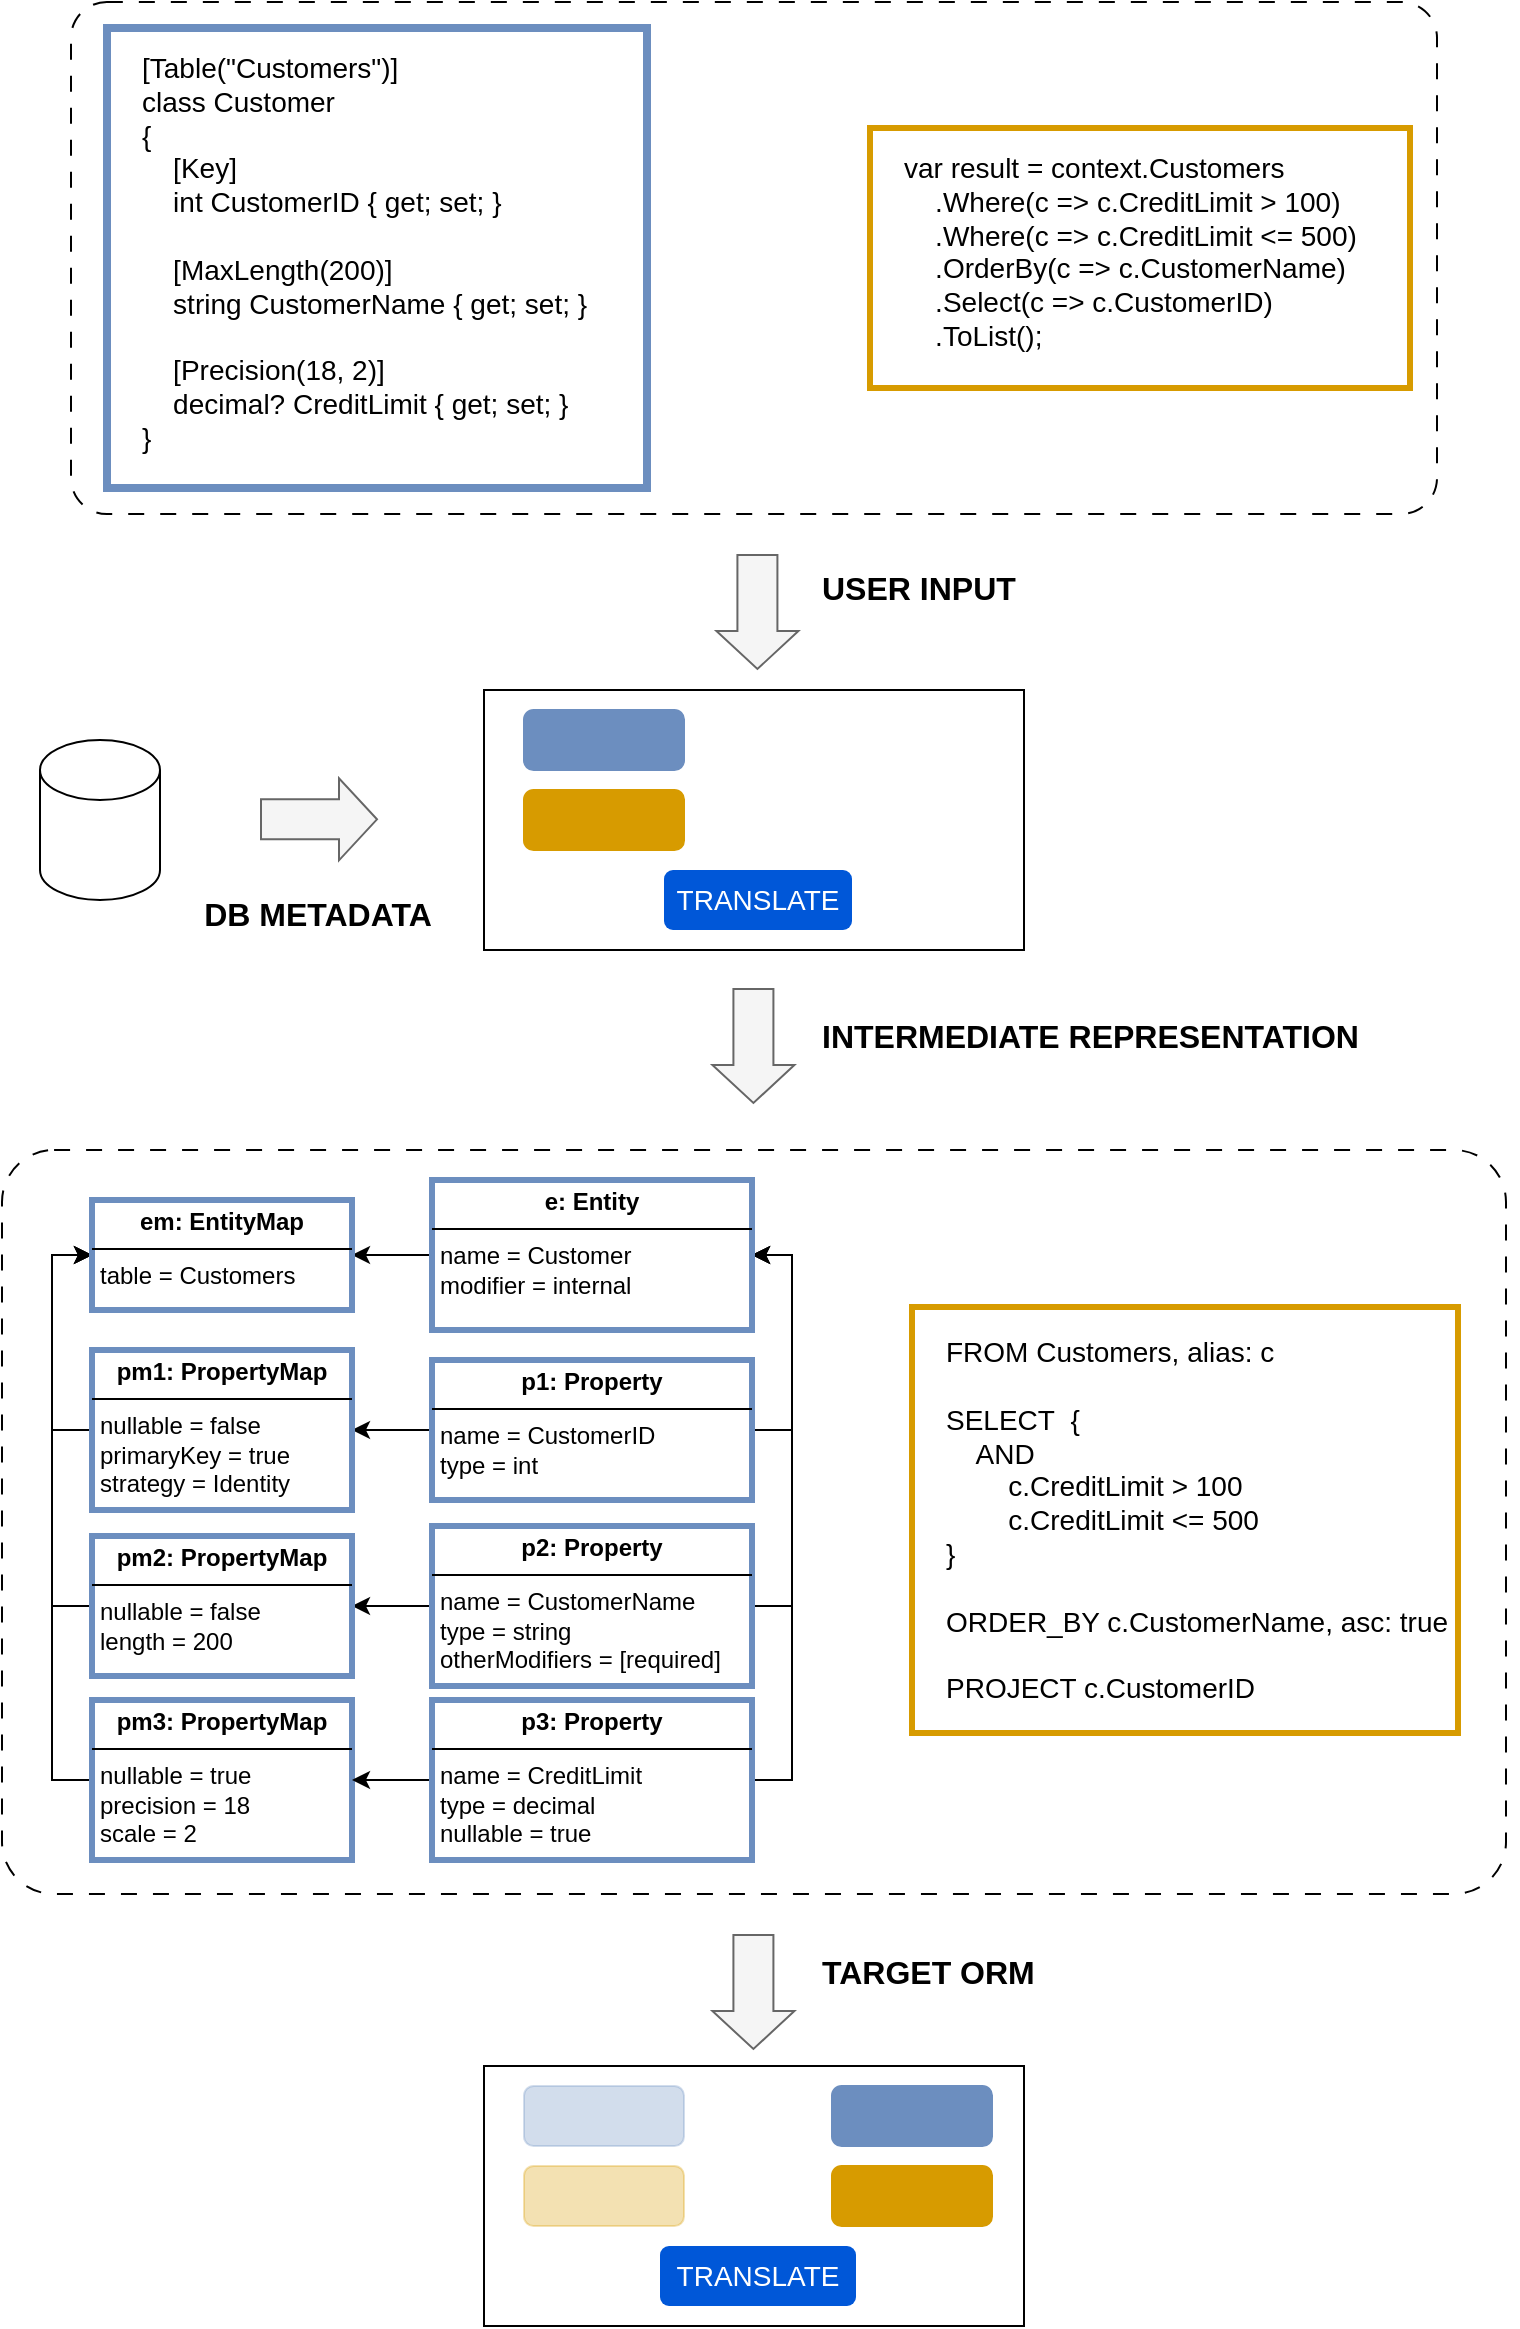 <mxfile version="27.0.9" pages="9">
  <diagram name="translation" id="xa2-bfLG4NFff1P7d80x">
    <mxGraphModel dx="1042" dy="626" grid="0" gridSize="10" guides="1" tooltips="1" connect="1" arrows="1" fold="1" page="1" pageScale="1" pageWidth="827" pageHeight="1169" background="none" math="0" shadow="0">
      <root>
        <mxCell id="0" />
        <mxCell id="1" parent="0" />
        <mxCell id="hopylSu6kimWQgtTDceS-67" value="" style="group" parent="1" vertex="1" connectable="0">
          <mxGeometry x="72.5" y="7" width="683" height="256" as="geometry" />
        </mxCell>
        <mxCell id="hopylSu6kimWQgtTDceS-64" value="" style="rounded=1;whiteSpace=wrap;html=1;fillColor=none;arcSize=7;dashed=1;dashPattern=8 8;" parent="hopylSu6kimWQgtTDceS-67" vertex="1">
          <mxGeometry width="683" height="256" as="geometry" />
        </mxCell>
        <mxCell id="hopylSu6kimWQgtTDceS-2" value="[Table(&quot;Customers&quot;)]&lt;br&gt;class Customer&lt;br&gt;{&lt;br&gt;&amp;nbsp; &amp;nbsp;&amp;nbsp;[Key]&lt;br&gt;&amp;nbsp; &amp;nbsp; int CustomerID { get; set; }&lt;br&gt;&lt;br&gt;&amp;nbsp; &amp;nbsp;&amp;nbsp;[MaxLength(200)]&lt;br&gt;&amp;nbsp; &amp;nbsp; string CustomerName { get; set; }&lt;br&gt;&lt;br&gt;&amp;nbsp; &amp;nbsp;&amp;nbsp;[Precision(18, 2)]&lt;br&gt;&amp;nbsp; &amp;nbsp; decimal? CreditLimit { get; set; }&lt;br&gt;}" style="text;whiteSpace=wrap;fillColor=none;strokeColor=#6c8ebf;rounded=0;arcSize=16;spacingLeft=15;spacingTop=5;fontSize=14;html=1;strokeWidth=4;" parent="hopylSu6kimWQgtTDceS-67" vertex="1">
          <mxGeometry x="18" y="13" width="270" height="230" as="geometry" />
        </mxCell>
        <mxCell id="hopylSu6kimWQgtTDceS-3" value="var result = context.Customers&lt;br&gt;&amp;nbsp; &amp;nbsp; .Where(c =&amp;gt; c.CreditLimit &amp;gt; 100)&lt;div&gt;&amp;nbsp; &amp;nbsp; .Where(c =&amp;gt; c.CreditLimit &amp;lt;= 500)&lt;br&gt;&amp;nbsp; &amp;nbsp; .OrderBy(c =&amp;gt; c.CustomerName)&lt;br&gt;&amp;nbsp; &amp;nbsp; .Select(c =&amp;gt; c.CustomerID)&lt;br&gt;&amp;nbsp; &amp;nbsp; .ToList();&lt;/div&gt;" style="text;whiteSpace=wrap;fillColor=none;strokeColor=#d79b00;rounded=0;arcSize=16;spacingLeft=15;spacingTop=5;fontSize=14;textShadow=0;labelBorderColor=none;labelBackgroundColor=none;html=1;strokeWidth=3;" parent="hopylSu6kimWQgtTDceS-67" vertex="1">
          <mxGeometry x="399.5" y="63" width="270" height="130" as="geometry" />
        </mxCell>
        <mxCell id="hopylSu6kimWQgtTDceS-82" value="" style="rounded=0;whiteSpace=wrap;html=1;container=0;flipV=0;" parent="1" vertex="1">
          <mxGeometry x="279" y="351" width="270" height="130" as="geometry" />
        </mxCell>
        <mxCell id="hopylSu6kimWQgtTDceS-83" value="" style="text;whiteSpace=wrap;fillColor=#6C8EBF;strokeColor=#6c8ebf;rounded=1;arcSize=16;spacingLeft=15;spacingTop=5;fontSize=14;html=1;container=0;" parent="1" vertex="1">
          <mxGeometry x="299" y="361" width="80" height="30" as="geometry" />
        </mxCell>
        <mxCell id="hopylSu6kimWQgtTDceS-84" value="" style="text;whiteSpace=wrap;fillColor=#D79B00;strokeColor=#d79b00;rounded=1;arcSize=16;spacingLeft=15;spacingTop=5;fontSize=14;textShadow=0;labelBorderColor=none;labelBackgroundColor=none;html=1;container=0;" parent="1" vertex="1">
          <mxGeometry x="299" y="401" width="80" height="30" as="geometry" />
        </mxCell>
        <mxCell id="hopylSu6kimWQgtTDceS-85" value="&lt;font style=&quot;font-size: 14px;&quot;&gt;TRANSLATE&lt;/font&gt;" style="rounded=1;fillColor=#0057D8;strokeColor=none;html=1;whiteSpace=wrap;fontColor=#ffffff;align=center;verticalAlign=middle;fontStyle=0;fontSize=12;sketch=0;container=0;" parent="1" vertex="1">
          <mxGeometry x="369" y="441" width="94" height="30" as="geometry" />
        </mxCell>
        <mxCell id="hopylSu6kimWQgtTDceS-89" value="" style="group" parent="1" vertex="1" connectable="0">
          <mxGeometry x="279" y="1039" width="270" height="130" as="geometry" />
        </mxCell>
        <mxCell id="hopylSu6kimWQgtTDceS-76" value="" style="rounded=0;whiteSpace=wrap;html=1;container=0;flipV=0;" parent="hopylSu6kimWQgtTDceS-89" vertex="1">
          <mxGeometry width="270" height="130" as="geometry" />
        </mxCell>
        <mxCell id="hopylSu6kimWQgtTDceS-77" value="" style="text;whiteSpace=wrap;fillColor=#6C8EBF;strokeColor=#6c8ebf;rounded=1;arcSize=16;spacingLeft=15;spacingTop=5;fontSize=14;html=1;container=0;opacity=30;" parent="hopylSu6kimWQgtTDceS-89" vertex="1">
          <mxGeometry x="20" y="10" width="80" height="30" as="geometry" />
        </mxCell>
        <mxCell id="hopylSu6kimWQgtTDceS-78" value="" style="text;whiteSpace=wrap;fillColor=#D79B00;strokeColor=#d79b00;rounded=1;arcSize=16;spacingLeft=15;spacingTop=5;fontSize=14;textShadow=0;labelBorderColor=none;labelBackgroundColor=none;html=1;container=0;opacity=30;" parent="hopylSu6kimWQgtTDceS-89" vertex="1">
          <mxGeometry x="20" y="50" width="80" height="30" as="geometry" />
        </mxCell>
        <mxCell id="hopylSu6kimWQgtTDceS-79" value="&lt;span style=&quot;font-size: 14px;&quot;&gt;TRANSLATE&lt;/span&gt;" style="rounded=1;fillColor=#0057D8;strokeColor=none;html=1;whiteSpace=wrap;fontColor=#ffffff;align=center;verticalAlign=middle;fontStyle=0;fontSize=12;sketch=0;container=0;" parent="hopylSu6kimWQgtTDceS-89" vertex="1">
          <mxGeometry x="88" y="90" width="98" height="30" as="geometry" />
        </mxCell>
        <mxCell id="hopylSu6kimWQgtTDceS-80" value="" style="text;whiteSpace=wrap;fillColor=#6C8EBF;strokeColor=#6c8ebf;rounded=1;arcSize=16;spacingLeft=15;spacingTop=5;fontSize=14;html=1;container=0;" parent="hopylSu6kimWQgtTDceS-89" vertex="1">
          <mxGeometry x="174" y="10" width="80" height="30" as="geometry" />
        </mxCell>
        <mxCell id="hopylSu6kimWQgtTDceS-81" value="" style="text;whiteSpace=wrap;fillColor=#D79B00;strokeColor=#d79b00;rounded=1;arcSize=16;spacingLeft=15;spacingTop=5;fontSize=14;textShadow=0;labelBorderColor=none;labelBackgroundColor=none;html=1;container=0;" parent="hopylSu6kimWQgtTDceS-89" vertex="1">
          <mxGeometry x="174" y="50" width="80" height="30" as="geometry" />
        </mxCell>
        <mxCell id="hopylSu6kimWQgtTDceS-65" value="" style="rounded=1;whiteSpace=wrap;html=1;fillColor=none;arcSize=7;dashed=1;dashPattern=8 8;" parent="1" vertex="1">
          <mxGeometry x="38" y="581" width="752" height="372" as="geometry" />
        </mxCell>
        <mxCell id="hopylSu6kimWQgtTDceS-31" value="&lt;div&gt;&lt;font style=&quot;font-size: 14px;&quot;&gt;FROM Customers, alias: c&lt;/font&gt;&lt;/div&gt;&lt;div&gt;&lt;font style=&quot;font-size: 14px;&quot;&gt;&lt;br&gt;&lt;/font&gt;&lt;/div&gt;&lt;div&gt;&lt;font style=&quot;font-size: 14px;&quot;&gt;SELECT&amp;nbsp;&amp;nbsp;&lt;/font&gt;&lt;span style=&quot;font-size: 14px; background-color: transparent; color: light-dark(rgb(0, 0, 0), rgb(255, 255, 255));&quot;&gt;{&lt;/span&gt;&lt;/div&gt;&lt;div&gt;&lt;font style=&quot;font-size: 14px;&quot;&gt;&amp;nbsp; &amp;nbsp; AND&lt;/font&gt;&lt;/div&gt;&lt;div&gt;&lt;span style=&quot;font-size: 14px; background-color: transparent; color: light-dark(rgb(0, 0, 0), rgb(255, 255, 255));&quot;&gt;&amp;nbsp; &amp;nbsp;&lt;/span&gt;&lt;span style=&quot;font-size: 14px; background-color: transparent; color: light-dark(rgb(0, 0, 0), rgb(255, 255, 255));&quot;&gt;&amp;nbsp;&lt;/span&gt;&lt;span style=&quot;font-size: 14px; background-color: transparent; color: light-dark(rgb(0, 0, 0), rgb(255, 255, 255));&quot;&gt;&amp;nbsp; &amp;nbsp;&lt;/span&gt;&lt;span style=&quot;font-size: 14px; background-color: transparent; color: light-dark(rgb(0, 0, 0), rgb(255, 255, 255));&quot;&gt;&amp;nbsp;&lt;/span&gt;&lt;span style=&quot;background-color: transparent; color: light-dark(rgb(0, 0, 0), rgb(255, 255, 255)); font-size: 14px;&quot;&gt;c.CreditLimit&amp;nbsp;&lt;/span&gt;&lt;span style=&quot;background-color: transparent; color: light-dark(rgb(0, 0, 0), rgb(255, 255, 255)); font-size: 14px;&quot;&gt;&amp;gt;&amp;nbsp;&lt;/span&gt;&lt;span style=&quot;background-color: transparent; color: light-dark(rgb(0, 0, 0), rgb(255, 255, 255)); font-size: 14px;&quot;&gt;100&lt;/span&gt;&lt;/div&gt;&lt;div&gt;&lt;span style=&quot;font-size: 14px; background-color: transparent; color: light-dark(rgb(0, 0, 0), rgb(255, 255, 255));&quot;&gt;&amp;nbsp; &amp;nbsp;&lt;/span&gt;&lt;span style=&quot;font-size: 14px; background-color: transparent; color: light-dark(rgb(0, 0, 0), rgb(255, 255, 255));&quot;&gt;&amp;nbsp;&lt;/span&gt;&lt;span style=&quot;font-size: 14px; background-color: transparent; color: light-dark(rgb(0, 0, 0), rgb(255, 255, 255));&quot;&gt;&amp;nbsp; &amp;nbsp;&lt;/span&gt;&lt;span style=&quot;font-size: 14px; background-color: transparent; color: light-dark(rgb(0, 0, 0), rgb(255, 255, 255));&quot;&gt;&amp;nbsp;&lt;/span&gt;&lt;span style=&quot;background-color: transparent; color: light-dark(rgb(0, 0, 0), rgb(255, 255, 255)); font-size: 14px;&quot;&gt;c.CreditLimit&amp;nbsp;&lt;/span&gt;&lt;span style=&quot;background-color: transparent; color: light-dark(rgb(0, 0, 0), rgb(255, 255, 255)); font-size: 14px;&quot;&gt;&amp;lt;=&amp;nbsp;&lt;/span&gt;&lt;span style=&quot;background-color: transparent; color: light-dark(rgb(0, 0, 0), rgb(255, 255, 255)); font-size: 14px;&quot;&gt;500&lt;/span&gt;&lt;/div&gt;&lt;div&gt;&lt;span style=&quot;background-color: transparent; color: light-dark(rgb(0, 0, 0), rgb(255, 255, 255)); font-size: 14px;&quot;&gt;}&lt;/span&gt;&lt;/div&gt;&lt;div&gt;&lt;font style=&quot;font-size: 14px;&quot;&gt;&lt;br&gt;&lt;/font&gt;&lt;/div&gt;&lt;div&gt;&lt;font style=&quot;font-size: 14px;&quot;&gt;ORDER_BY c.CustomerName, asc: true&lt;/font&gt;&lt;/div&gt;&lt;div&gt;&lt;font style=&quot;font-size: 14px;&quot;&gt;&lt;br&gt;&lt;/font&gt;&lt;/div&gt;&lt;div&gt;&lt;font style=&quot;font-size: 14px;&quot;&gt;PROJECT c.CustomerID&lt;/font&gt;&lt;/div&gt;" style="rounded=0;whiteSpace=wrap;html=1;fillColor=none;strokeColor=#d79b00;align=left;spacingLeft=15;strokeWidth=3;" parent="1" vertex="1">
          <mxGeometry x="493" y="659.5" width="273" height="213" as="geometry" />
        </mxCell>
        <mxCell id="hopylSu6kimWQgtTDceS-63" value="" style="group" parent="1" vertex="1" connectable="0">
          <mxGeometry x="83" y="596" width="330" height="340" as="geometry" />
        </mxCell>
        <mxCell id="hopylSu6kimWQgtTDceS-22" style="edgeStyle=orthogonalEdgeStyle;rounded=0;orthogonalLoop=1;jettySize=auto;html=1;entryX=0;entryY=0.5;entryDx=0;entryDy=0;exitX=0;exitY=0.5;exitDx=0;exitDy=0;" parent="hopylSu6kimWQgtTDceS-63" source="hopylSu6kimWQgtTDceS-15" target="hopylSu6kimWQgtTDceS-12" edge="1">
          <mxGeometry relative="1" as="geometry" />
        </mxCell>
        <mxCell id="hopylSu6kimWQgtTDceS-23" style="edgeStyle=orthogonalEdgeStyle;rounded=0;orthogonalLoop=1;jettySize=auto;html=1;entryX=0;entryY=0.5;entryDx=0;entryDy=0;exitX=0;exitY=0.5;exitDx=0;exitDy=0;" parent="hopylSu6kimWQgtTDceS-63" source="hopylSu6kimWQgtTDceS-16" target="hopylSu6kimWQgtTDceS-12" edge="1">
          <mxGeometry relative="1" as="geometry" />
        </mxCell>
        <mxCell id="hopylSu6kimWQgtTDceS-24" style="edgeStyle=orthogonalEdgeStyle;rounded=0;orthogonalLoop=1;jettySize=auto;html=1;entryX=0;entryY=0.5;entryDx=0;entryDy=0;exitX=0;exitY=0.5;exitDx=0;exitDy=0;" parent="hopylSu6kimWQgtTDceS-63" source="hopylSu6kimWQgtTDceS-18" target="hopylSu6kimWQgtTDceS-12" edge="1">
          <mxGeometry relative="1" as="geometry" />
        </mxCell>
        <mxCell id="hopylSu6kimWQgtTDceS-26" style="edgeStyle=orthogonalEdgeStyle;rounded=0;orthogonalLoop=1;jettySize=auto;html=1;" parent="hopylSu6kimWQgtTDceS-63" source="hopylSu6kimWQgtTDceS-17" target="hopylSu6kimWQgtTDceS-16" edge="1">
          <mxGeometry relative="1" as="geometry" />
        </mxCell>
        <mxCell id="hopylSu6kimWQgtTDceS-25" style="edgeStyle=orthogonalEdgeStyle;rounded=0;orthogonalLoop=1;jettySize=auto;html=1;" parent="hopylSu6kimWQgtTDceS-63" source="hopylSu6kimWQgtTDceS-14" target="hopylSu6kimWQgtTDceS-15" edge="1">
          <mxGeometry relative="1" as="geometry" />
        </mxCell>
        <mxCell id="hopylSu6kimWQgtTDceS-21" style="edgeStyle=orthogonalEdgeStyle;rounded=0;orthogonalLoop=1;jettySize=auto;html=1;entryX=1;entryY=0.5;entryDx=0;entryDy=0;" parent="hopylSu6kimWQgtTDceS-63" source="hopylSu6kimWQgtTDceS-13" target="hopylSu6kimWQgtTDceS-12" edge="1">
          <mxGeometry relative="1" as="geometry" />
        </mxCell>
        <mxCell id="hopylSu6kimWQgtTDceS-12" value="&lt;p style=&quot;margin:0px;margin-top:4px;text-align:center;&quot;&gt;&lt;b&gt;em&lt;/b&gt;&lt;b style=&quot;background-color: transparent; color: light-dark(rgb(0, 0, 0), rgb(255, 255, 255));&quot;&gt;: EntityMap&lt;/b&gt;&lt;/p&gt;&lt;hr size=&quot;1&quot; style=&quot;border-style:solid;&quot;&gt;&lt;p style=&quot;margin:0px;margin-left:4px;&quot;&gt;table = Customers&lt;/p&gt;" style="verticalAlign=top;align=left;overflow=fill;html=1;whiteSpace=wrap;fillColor=none;strokeColor=#6c8ebf;strokeWidth=3;spacingLeft=1;" parent="hopylSu6kimWQgtTDceS-63" vertex="1">
          <mxGeometry y="10" width="130" height="55" as="geometry" />
        </mxCell>
        <mxCell id="hopylSu6kimWQgtTDceS-15" value="&lt;p style=&quot;margin:0px;margin-top:4px;text-align:center;&quot;&gt;&lt;b&gt;pm1: PropertyMap&lt;/b&gt;&lt;/p&gt;&lt;hr size=&quot;1&quot; style=&quot;border-style:solid;&quot;&gt;&lt;p style=&quot;margin:0px;margin-left:4px;&quot;&gt;nullable = false&lt;/p&gt;&lt;p style=&quot;margin:0px;margin-left:4px;&quot;&gt;primaryKey = true&lt;/p&gt;&lt;p style=&quot;margin:0px;margin-left:4px;&quot;&gt;strategy = Identity&lt;/p&gt;&lt;p style=&quot;margin:0px;margin-left:4px;&quot;&gt;&lt;br&gt;&lt;/p&gt;" style="verticalAlign=top;align=left;overflow=fill;html=1;whiteSpace=wrap;fillColor=none;strokeColor=#6c8ebf;strokeWidth=3;spacingLeft=1;" parent="hopylSu6kimWQgtTDceS-63" vertex="1">
          <mxGeometry y="85" width="130" height="80" as="geometry" />
        </mxCell>
        <mxCell id="hopylSu6kimWQgtTDceS-16" value="&lt;p style=&quot;margin:0px;margin-top:4px;text-align:center;&quot;&gt;&lt;b&gt;pm2: PropertyMap&lt;/b&gt;&lt;/p&gt;&lt;hr size=&quot;1&quot; style=&quot;border-style:solid;&quot;&gt;&lt;p style=&quot;margin:0px;margin-left:4px;&quot;&gt;nullable = false&lt;/p&gt;&lt;p style=&quot;margin:0px;margin-left:4px;&quot;&gt;length = 200&lt;/p&gt;&lt;p style=&quot;margin:0px;margin-left:4px;&quot;&gt;&lt;br&gt;&lt;/p&gt;" style="verticalAlign=top;align=left;overflow=fill;html=1;whiteSpace=wrap;fillColor=none;strokeColor=#6c8ebf;strokeWidth=3;spacingLeft=1;" parent="hopylSu6kimWQgtTDceS-63" vertex="1">
          <mxGeometry y="178" width="130" height="70" as="geometry" />
        </mxCell>
        <mxCell id="hopylSu6kimWQgtTDceS-18" value="&lt;p style=&quot;margin:0px;margin-top:4px;text-align:center;&quot;&gt;&lt;b&gt;pm3: PropertyMap&lt;/b&gt;&lt;/p&gt;&lt;hr size=&quot;1&quot; style=&quot;border-style:solid;&quot;&gt;&lt;p style=&quot;margin:0px;margin-left:4px;&quot;&gt;nullable = true&lt;/p&gt;&lt;p style=&quot;margin:0px;margin-left:4px;&quot;&gt;precision = 18&lt;/p&gt;&lt;p style=&quot;margin:0px;margin-left:4px;&quot;&gt;scale = 2&lt;/p&gt;&lt;p style=&quot;margin:0px;margin-left:4px;&quot;&gt;&lt;br&gt;&lt;/p&gt;" style="verticalAlign=top;align=left;overflow=fill;html=1;whiteSpace=wrap;fillColor=none;strokeColor=#6c8ebf;strokeWidth=3;spacingLeft=1;" parent="hopylSu6kimWQgtTDceS-63" vertex="1">
          <mxGeometry y="260" width="130" height="80" as="geometry" />
        </mxCell>
        <mxCell id="hopylSu6kimWQgtTDceS-27" style="edgeStyle=orthogonalEdgeStyle;rounded=0;orthogonalLoop=1;jettySize=auto;html=1;exitX=0;exitY=0.5;exitDx=0;exitDy=0;" parent="hopylSu6kimWQgtTDceS-63" source="hopylSu6kimWQgtTDceS-20" target="hopylSu6kimWQgtTDceS-18" edge="1">
          <mxGeometry relative="1" as="geometry" />
        </mxCell>
        <mxCell id="hopylSu6kimWQgtTDceS-28" style="edgeStyle=orthogonalEdgeStyle;rounded=0;orthogonalLoop=1;jettySize=auto;html=1;entryX=1;entryY=0.5;entryDx=0;entryDy=0;exitX=1;exitY=0.5;exitDx=0;exitDy=0;" parent="hopylSu6kimWQgtTDceS-63" source="hopylSu6kimWQgtTDceS-14" target="hopylSu6kimWQgtTDceS-13" edge="1">
          <mxGeometry relative="1" as="geometry" />
        </mxCell>
        <mxCell id="hopylSu6kimWQgtTDceS-29" style="edgeStyle=orthogonalEdgeStyle;rounded=0;orthogonalLoop=1;jettySize=auto;html=1;entryX=1;entryY=0.5;entryDx=0;entryDy=0;exitX=1;exitY=0.5;exitDx=0;exitDy=0;" parent="hopylSu6kimWQgtTDceS-63" source="hopylSu6kimWQgtTDceS-17" target="hopylSu6kimWQgtTDceS-13" edge="1">
          <mxGeometry relative="1" as="geometry" />
        </mxCell>
        <mxCell id="hopylSu6kimWQgtTDceS-30" style="edgeStyle=orthogonalEdgeStyle;rounded=0;orthogonalLoop=1;jettySize=auto;html=1;entryX=1;entryY=0.5;entryDx=0;entryDy=0;exitX=1;exitY=0.5;exitDx=0;exitDy=0;" parent="hopylSu6kimWQgtTDceS-63" source="hopylSu6kimWQgtTDceS-20" target="hopylSu6kimWQgtTDceS-13" edge="1">
          <mxGeometry relative="1" as="geometry" />
        </mxCell>
        <mxCell id="hopylSu6kimWQgtTDceS-20" value="&lt;p style=&quot;margin:0px;margin-top:4px;text-align:center;&quot;&gt;&lt;b&gt;p3: Property&lt;/b&gt;&lt;/p&gt;&lt;hr size=&quot;1&quot; style=&quot;border-style:solid;&quot;&gt;&lt;p style=&quot;margin:0px;margin-left:4px;&quot;&gt;name = CreditLimit&lt;/p&gt;&lt;p style=&quot;margin:0px;margin-left:4px;&quot;&gt;type = decimal&lt;/p&gt;&lt;p style=&quot;margin:0px;margin-left:4px;&quot;&gt;nullable = true&lt;/p&gt;&lt;p style=&quot;margin:0px;margin-left:4px;&quot;&gt;&lt;br&gt;&lt;/p&gt;" style="verticalAlign=top;align=left;overflow=fill;html=1;whiteSpace=wrap;fillColor=none;strokeColor=#6c8ebf;strokeWidth=3;spacingLeft=1;" parent="hopylSu6kimWQgtTDceS-63" vertex="1">
          <mxGeometry x="170" y="260" width="160" height="80" as="geometry" />
        </mxCell>
        <mxCell id="hopylSu6kimWQgtTDceS-17" value="&lt;p style=&quot;margin:0px;margin-top:4px;text-align:center;&quot;&gt;&lt;b&gt;p2: Property&lt;/b&gt;&lt;/p&gt;&lt;hr size=&quot;1&quot; style=&quot;border-style:solid;&quot;&gt;&lt;p style=&quot;margin:0px;margin-left:4px;&quot;&gt;name = CustomerName&lt;/p&gt;&lt;p style=&quot;margin:0px;margin-left:4px;&quot;&gt;type = string&lt;/p&gt;&lt;p style=&quot;margin:0px;margin-left:4px;&quot;&gt;otherModifiers = [required]&lt;/p&gt;&lt;p style=&quot;margin:0px;margin-left:4px;&quot;&gt;&lt;br&gt;&lt;/p&gt;" style="verticalAlign=top;align=left;overflow=fill;html=1;whiteSpace=wrap;fillColor=none;strokeColor=#6c8ebf;strokeWidth=3;spacingLeft=1;" parent="hopylSu6kimWQgtTDceS-63" vertex="1">
          <mxGeometry x="170" y="173" width="160" height="80" as="geometry" />
        </mxCell>
        <mxCell id="hopylSu6kimWQgtTDceS-14" value="&lt;p style=&quot;margin:0px;margin-top:4px;text-align:center;&quot;&gt;&lt;b&gt;p1: Property&lt;/b&gt;&lt;/p&gt;&lt;hr size=&quot;1&quot; style=&quot;border-style:solid;&quot;&gt;&lt;p style=&quot;margin:0px;margin-left:4px;&quot;&gt;name = CustomerID&lt;/p&gt;&lt;p style=&quot;margin:0px;margin-left:4px;&quot;&gt;type = int&lt;/p&gt;&lt;p style=&quot;margin:0px;margin-left:4px;&quot;&gt;&lt;br&gt;&lt;/p&gt;" style="verticalAlign=top;align=left;overflow=fill;html=1;whiteSpace=wrap;fillColor=none;strokeColor=#6c8ebf;strokeWidth=3;spacingLeft=1;" parent="hopylSu6kimWQgtTDceS-63" vertex="1">
          <mxGeometry x="170" y="90" width="160" height="70" as="geometry" />
        </mxCell>
        <mxCell id="hopylSu6kimWQgtTDceS-13" value="&lt;p style=&quot;margin:0px;margin-top:4px;text-align:center;&quot;&gt;&lt;b&gt;e: Entity&lt;/b&gt;&lt;/p&gt;&lt;hr size=&quot;1&quot; style=&quot;border-style:solid;&quot;&gt;&lt;p style=&quot;margin:0px;margin-left:4px;&quot;&gt;name = Customer&lt;/p&gt;&lt;p style=&quot;margin:0px;margin-left:4px;&quot;&gt;modifier = internal&lt;/p&gt;" style="verticalAlign=top;align=left;overflow=fill;html=1;whiteSpace=wrap;fillColor=none;strokeColor=#6c8ebf;strokeWidth=3;spacingLeft=1;" parent="hopylSu6kimWQgtTDceS-63" vertex="1">
          <mxGeometry x="170" width="160" height="75" as="geometry" />
        </mxCell>
        <mxCell id="SYts2lZUKtDSeq6iAMCj-1" value="" style="shape=cylinder3;whiteSpace=wrap;html=1;boundedLbl=1;backgroundOutline=1;size=15;" parent="1" vertex="1">
          <mxGeometry x="57" y="376" width="60" height="80" as="geometry" />
        </mxCell>
        <mxCell id="TSUML8YO8040xOLRVqhQ-1" value="" style="shape=flexArrow;endArrow=classic;html=1;rounded=0;fillColor=#f5f5f5;strokeColor=#666666;width=20;" parent="1" edge="1">
          <mxGeometry width="50" height="50" relative="1" as="geometry">
            <mxPoint x="415.71" y="283" as="sourcePoint" />
            <mxPoint x="415.71" y="341" as="targetPoint" />
          </mxGeometry>
        </mxCell>
        <mxCell id="TSUML8YO8040xOLRVqhQ-5" value="" style="shape=flexArrow;endArrow=classic;html=1;rounded=0;fillColor=#f5f5f5;strokeColor=#666666;width=20;" parent="1" edge="1">
          <mxGeometry width="50" height="50" relative="1" as="geometry">
            <mxPoint x="413.71" y="500" as="sourcePoint" />
            <mxPoint x="413.71" y="558" as="targetPoint" />
          </mxGeometry>
        </mxCell>
        <mxCell id="TSUML8YO8040xOLRVqhQ-6" value="" style="shape=flexArrow;endArrow=classic;html=1;rounded=0;fillColor=#f5f5f5;strokeColor=#666666;width=20;" parent="1" edge="1">
          <mxGeometry width="50" height="50" relative="1" as="geometry">
            <mxPoint x="413.71" y="973" as="sourcePoint" />
            <mxPoint x="413.71" y="1031" as="targetPoint" />
          </mxGeometry>
        </mxCell>
        <mxCell id="TSUML8YO8040xOLRVqhQ-8" value="" style="shape=flexArrow;endArrow=classic;html=1;rounded=0;fillColor=#f5f5f5;strokeColor=#666666;width=20;" parent="1" edge="1">
          <mxGeometry width="50" height="50" relative="1" as="geometry">
            <mxPoint x="167.0" y="415.66" as="sourcePoint" />
            <mxPoint x="226" y="415.66" as="targetPoint" />
          </mxGeometry>
        </mxCell>
        <mxCell id="TSUML8YO8040xOLRVqhQ-10" value="&lt;font&gt;DB METADATA&lt;/font&gt;" style="text;html=1;align=center;verticalAlign=middle;whiteSpace=wrap;rounded=0;fontSize=16;fontStyle=1" parent="1" vertex="1">
          <mxGeometry x="117" y="448" width="158" height="30" as="geometry" />
        </mxCell>
        <mxCell id="TSUML8YO8040xOLRVqhQ-11" value="&lt;div&gt;&lt;font&gt;INTERMEDIATE REPRESENTATION&lt;/font&gt;&lt;/div&gt;&lt;div&gt;&lt;br&gt;&lt;/div&gt;" style="text;html=1;align=left;verticalAlign=middle;whiteSpace=wrap;rounded=0;fontSize=16;fontStyle=1" parent="1" vertex="1">
          <mxGeometry x="446" y="519" width="350" height="30" as="geometry" />
        </mxCell>
        <mxCell id="TSUML8YO8040xOLRVqhQ-9" value="&lt;font&gt;USER INPUT&lt;/font&gt;" style="text;html=1;align=left;verticalAlign=middle;whiteSpace=wrap;rounded=0;fontSize=16;fontStyle=1" parent="1" vertex="1">
          <mxGeometry x="446" y="285" width="158" height="30" as="geometry" />
        </mxCell>
        <mxCell id="TSUML8YO8040xOLRVqhQ-12" value="&lt;div&gt;TARGET ORM&lt;/div&gt;" style="text;html=1;align=left;verticalAlign=middle;whiteSpace=wrap;rounded=0;fontSize=16;fontStyle=1" parent="1" vertex="1">
          <mxGeometry x="446" y="977" width="133" height="30" as="geometry" />
        </mxCell>
      </root>
    </mxGraphModel>
  </diagram>
  <diagram id="0d572FSwU_b4Tovr-7H_" name="orm">
    <mxGraphModel dx="1226" dy="736" grid="0" gridSize="10" guides="1" tooltips="1" connect="1" arrows="1" fold="1" page="1" pageScale="1" pageWidth="827" pageHeight="1169" math="0" shadow="0">
      <root>
        <mxCell id="0" />
        <mxCell id="1" parent="0" />
        <mxCell id="qF0c2YsDVEg9Qkb6klQ0-71" value="" style="childLayout=tableLayout;recursiveResize=0;shadow=0;fillColor=none;autosize=0;align=right;fontSize=12;" vertex="1" parent="1">
          <mxGeometry x="90" y="10" width="450" height="130" as="geometry" />
        </mxCell>
        <mxCell id="qF0c2YsDVEg9Qkb6klQ0-72" value="" style="shape=tableRow;horizontal=0;startSize=0;swimlaneHead=0;swimlaneBody=0;top=0;left=0;bottom=0;right=0;dropTarget=0;collapsible=0;recursiveResize=0;expand=0;fontStyle=0;fillColor=none;strokeColor=inherit;fontSize=12;" vertex="1" parent="qF0c2YsDVEg9Qkb6klQ0-71">
          <mxGeometry width="450" height="50" as="geometry" />
        </mxCell>
        <mxCell id="qF0c2YsDVEg9Qkb6klQ0-73" value="Id" style="connectable=0;recursiveResize=0;strokeColor=#000000;fillColor=#dae8fc;align=center;whiteSpace=wrap;html=1;fontSize=12;" vertex="1" parent="qF0c2YsDVEg9Qkb6klQ0-72">
          <mxGeometry width="58" height="50" as="geometry">
            <mxRectangle width="58" height="50" as="alternateBounds" />
          </mxGeometry>
        </mxCell>
        <mxCell id="qF0c2YsDVEg9Qkb6klQ0-74" value="Name" style="connectable=0;recursiveResize=0;strokeColor=#000000;fillColor=#dae8fc;align=center;whiteSpace=wrap;html=1;fontSize=12;" vertex="1" parent="qF0c2YsDVEg9Qkb6klQ0-72">
          <mxGeometry x="58" width="86" height="50" as="geometry">
            <mxRectangle width="86" height="50" as="alternateBounds" />
          </mxGeometry>
        </mxCell>
        <mxCell id="qF0c2YsDVEg9Qkb6klQ0-75" value="AccountOpenedDate&amp;nbsp;" style="connectable=0;recursiveResize=0;strokeColor=#000000;fillColor=#dae8fc;align=center;whiteSpace=wrap;html=1;fontSize=12;" vertex="1" parent="qF0c2YsDVEg9Qkb6klQ0-72">
          <mxGeometry x="144" width="183" height="50" as="geometry">
            <mxRectangle width="183" height="50" as="alternateBounds" />
          </mxGeometry>
        </mxCell>
        <mxCell id="qF0c2YsDVEg9Qkb6klQ0-121" value="CreditLimit" style="connectable=0;recursiveResize=0;strokeColor=#000000;fillColor=#dae8fc;align=center;whiteSpace=wrap;html=1;fontSize=12;" vertex="1" parent="qF0c2YsDVEg9Qkb6klQ0-72">
          <mxGeometry x="327" width="123" height="50" as="geometry">
            <mxRectangle width="123" height="50" as="alternateBounds" />
          </mxGeometry>
        </mxCell>
        <mxCell id="qF0c2YsDVEg9Qkb6klQ0-76" style="shape=tableRow;horizontal=0;startSize=0;swimlaneHead=0;swimlaneBody=0;top=0;left=0;bottom=0;right=0;dropTarget=0;collapsible=0;recursiveResize=0;expand=0;fontStyle=0;fillColor=none;strokeColor=inherit;fontSize=12;" vertex="1" parent="qF0c2YsDVEg9Qkb6klQ0-71">
          <mxGeometry y="50" width="450" height="42" as="geometry" />
        </mxCell>
        <mxCell id="qF0c2YsDVEg9Qkb6klQ0-77" value="1" style="connectable=0;recursiveResize=0;strokeColor=inherit;fillColor=none;align=center;whiteSpace=wrap;html=1;fontSize=12;" vertex="1" parent="qF0c2YsDVEg9Qkb6klQ0-76">
          <mxGeometry width="58" height="42" as="geometry">
            <mxRectangle width="58" height="42" as="alternateBounds" />
          </mxGeometry>
        </mxCell>
        <mxCell id="qF0c2YsDVEg9Qkb6klQ0-78" value="John Smith" style="connectable=0;recursiveResize=0;strokeColor=inherit;fillColor=none;align=center;whiteSpace=wrap;html=1;fontSize=12;" vertex="1" parent="qF0c2YsDVEg9Qkb6klQ0-76">
          <mxGeometry x="58" width="86" height="42" as="geometry">
            <mxRectangle width="86" height="42" as="alternateBounds" />
          </mxGeometry>
        </mxCell>
        <mxCell id="qF0c2YsDVEg9Qkb6klQ0-79" value="2025-01-01 15:00:0.0" style="connectable=0;recursiveResize=0;strokeColor=inherit;fillColor=none;align=center;whiteSpace=wrap;html=1;fontSize=12;" vertex="1" parent="qF0c2YsDVEg9Qkb6klQ0-76">
          <mxGeometry x="144" width="183" height="42" as="geometry">
            <mxRectangle width="183" height="42" as="alternateBounds" />
          </mxGeometry>
        </mxCell>
        <mxCell id="qF0c2YsDVEg9Qkb6klQ0-122" value="500.00" style="connectable=0;recursiveResize=0;strokeColor=inherit;fillColor=none;align=center;whiteSpace=wrap;html=1;fontSize=12;" vertex="1" parent="qF0c2YsDVEg9Qkb6klQ0-76">
          <mxGeometry x="327" width="123" height="42" as="geometry">
            <mxRectangle width="123" height="42" as="alternateBounds" />
          </mxGeometry>
        </mxCell>
        <mxCell id="qF0c2YsDVEg9Qkb6klQ0-80" style="shape=tableRow;horizontal=0;startSize=0;swimlaneHead=0;swimlaneBody=0;top=0;left=0;bottom=0;right=0;dropTarget=0;collapsible=0;recursiveResize=0;expand=0;fontStyle=0;fillColor=none;strokeColor=inherit;fontSize=12;" vertex="1" parent="qF0c2YsDVEg9Qkb6klQ0-71">
          <mxGeometry y="92" width="450" height="38" as="geometry" />
        </mxCell>
        <mxCell id="qF0c2YsDVEg9Qkb6klQ0-81" value="2" style="connectable=0;recursiveResize=0;strokeColor=inherit;fillColor=none;align=center;whiteSpace=wrap;html=1;fontSize=12;" vertex="1" parent="qF0c2YsDVEg9Qkb6klQ0-80">
          <mxGeometry width="58" height="38" as="geometry">
            <mxRectangle width="58" height="38" as="alternateBounds" />
          </mxGeometry>
        </mxCell>
        <mxCell id="qF0c2YsDVEg9Qkb6klQ0-82" value="Alice Doe" style="connectable=0;recursiveResize=0;strokeColor=inherit;fillColor=none;align=center;whiteSpace=wrap;html=1;fontSize=12;" vertex="1" parent="qF0c2YsDVEg9Qkb6klQ0-80">
          <mxGeometry x="58" width="86" height="38" as="geometry">
            <mxRectangle width="86" height="38" as="alternateBounds" />
          </mxGeometry>
        </mxCell>
        <mxCell id="qF0c2YsDVEg9Qkb6klQ0-83" value="2025-04-01 02:00:0.0" style="connectable=0;recursiveResize=0;strokeColor=inherit;fillColor=none;align=center;whiteSpace=wrap;html=1;fontSize=12;" vertex="1" parent="qF0c2YsDVEg9Qkb6klQ0-80">
          <mxGeometry x="144" width="183" height="38" as="geometry">
            <mxRectangle width="183" height="38" as="alternateBounds" />
          </mxGeometry>
        </mxCell>
        <mxCell id="qF0c2YsDVEg9Qkb6klQ0-123" value="NULL" style="connectable=0;recursiveResize=0;strokeColor=inherit;fillColor=none;align=center;whiteSpace=wrap;html=1;fontSize=12;" vertex="1" parent="qF0c2YsDVEg9Qkb6klQ0-80">
          <mxGeometry x="327" width="123" height="38" as="geometry">
            <mxRectangle width="123" height="38" as="alternateBounds" />
          </mxGeometry>
        </mxCell>
        <mxCell id="qF0c2YsDVEg9Qkb6klQ0-125" value="&lt;div&gt;&lt;div&gt;new Customer&lt;/div&gt;&lt;div&gt;{&lt;/div&gt;&lt;div&gt;&amp;nbsp; &amp;nbsp;&amp;nbsp;CustomerID = 1,&lt;/div&gt;&lt;div&gt;&amp;nbsp; &amp;nbsp; CustomerName = &quot;John Smith&quot;,&lt;/div&gt;&lt;div&gt;&amp;nbsp; &amp;nbsp; AccountOpenedDate = new DateTime(2025, 1, 1, 15, 0, 0),&lt;/div&gt;&lt;div&gt;&amp;nbsp; &amp;nbsp; CreditLimit = 500m&lt;/div&gt;&lt;div&gt;}&lt;/div&gt;&lt;/div&gt;" style="rounded=0;whiteSpace=wrap;html=1;align=left;spacing=15;fontSize=12;" vertex="1" parent="1">
          <mxGeometry x="132.5" y="452" width="365" height="120" as="geometry" />
        </mxCell>
        <mxCell id="eGGE8ucJN9Nwcx90Be-o-2" value="" style="shape=flexArrow;endArrow=classic;html=1;rounded=0;fillColor=#f5f5f5;strokeColor=#666666;" edge="1" parent="1">
          <mxGeometry width="50" height="50" relative="1" as="geometry">
            <mxPoint x="304.58" y="401" as="sourcePoint" />
            <mxPoint x="304.58" y="441" as="targetPoint" />
          </mxGeometry>
        </mxCell>
        <mxCell id="eGGE8ucJN9Nwcx90Be-o-3" value="" style="shape=flexArrow;endArrow=classic;html=1;rounded=0;fillColor=#f5f5f5;strokeColor=#666666;" edge="1" parent="1">
          <mxGeometry width="50" height="50" relative="1" as="geometry">
            <mxPoint x="304.58" y="148" as="sourcePoint" />
            <mxPoint x="304.58" y="188" as="targetPoint" />
          </mxGeometry>
        </mxCell>
        <mxCell id="eGGE8ucJN9Nwcx90Be-o-4" value="" style="group" vertex="1" connectable="0" parent="1">
          <mxGeometry x="80" y="194" width="470" height="200" as="geometry" />
        </mxCell>
        <mxCell id="qF0c2YsDVEg9Qkb6klQ0-126" value="&lt;b&gt;&lt;font&gt;ORM&lt;/font&gt;&lt;/b&gt;" style="rounded=0;whiteSpace=wrap;html=1;fontSize=20;verticalAlign=top;" vertex="1" parent="eGGE8ucJN9Nwcx90Be-o-4">
          <mxGeometry width="470" height="200" as="geometry" />
        </mxCell>
        <mxCell id="qF0c2YsDVEg9Qkb6klQ0-138" value="🔑 Id: INT&amp;nbsp;→ CustomerId: int" style="rounded=0;whiteSpace=wrap;html=1;align=left;spacingLeft=5;fillColor=#d5e8d4;strokeColor=#82b366;" vertex="1" parent="eGGE8ucJN9Nwcx90Be-o-4">
          <mxGeometry x="30" y="40" width="168" height="30" as="geometry" />
        </mxCell>
        <mxCell id="qF0c2YsDVEg9Qkb6klQ0-139" value="Name: NVARCHAR(200) → CustomerName: string" style="rounded=0;whiteSpace=wrap;html=1;align=left;spacingLeft=5;fillColor=#d5e8d4;strokeColor=#82b366;" vertex="1" parent="eGGE8ucJN9Nwcx90Be-o-4">
          <mxGeometry x="30" y="80" width="290" height="30" as="geometry" />
        </mxCell>
        <mxCell id="qF0c2YsDVEg9Qkb6klQ0-140" value="&lt;span style=&quot;&quot;&gt;AccountOpenedDate&lt;/span&gt;: DATETIME2(7) →&amp;nbsp;&lt;span style=&quot;&quot;&gt;AccountOpenedDate&lt;/span&gt;: DateTime" style="rounded=0;whiteSpace=wrap;html=1;align=left;spacingLeft=5;fillColor=#d5e8d4;strokeColor=#82b366;" vertex="1" parent="eGGE8ucJN9Nwcx90Be-o-4">
          <mxGeometry x="30" y="120" width="404" height="30" as="geometry" />
        </mxCell>
        <mxCell id="qF0c2YsDVEg9Qkb6klQ0-141" value="CreditLimit: DECIMAL(18, 2) → CreditLimit: decimal?" style="rounded=0;whiteSpace=wrap;html=1;align=left;spacingLeft=5;fillColor=#d5e8d4;strokeColor=#82b366;" vertex="1" parent="eGGE8ucJN9Nwcx90Be-o-4">
          <mxGeometry x="30" y="160" width="294" height="30" as="geometry" />
        </mxCell>
      </root>
    </mxGraphModel>
  </diagram>
  <diagram id="kTM-eh1TyHZRATO5I39o" name="abstract">
    <mxGraphModel dx="1097" dy="1059" grid="0" gridSize="10" guides="1" tooltips="1" connect="1" arrows="1" fold="1" page="0" pageScale="1" pageWidth="827" pageHeight="1169" math="0" shadow="0">
      <root>
        <mxCell id="0" />
        <mxCell id="1" parent="0" />
        <mxCell id="mHk7giJYHWcLQy9mGpIO-1" style="edgeStyle=orthogonalEdgeStyle;rounded=0;orthogonalLoop=1;jettySize=auto;html=1;entryX=0.5;entryY=0;entryDx=0;entryDy=0;" parent="1" source="mHk7giJYHWcLQy9mGpIO-3" target="mHk7giJYHWcLQy9mGpIO-8" edge="1">
          <mxGeometry relative="1" as="geometry" />
        </mxCell>
        <mxCell id="mHk7giJYHWcLQy9mGpIO-2" value="has properties" style="edgeLabel;html=1;align=center;verticalAlign=middle;resizable=0;points=[];" parent="mHk7giJYHWcLQy9mGpIO-1" vertex="1" connectable="0">
          <mxGeometry x="0.113" relative="1" as="geometry">
            <mxPoint as="offset" />
          </mxGeometry>
        </mxCell>
        <mxCell id="mHk7giJYHWcLQy9mGpIO-3" value="Entity" style="swimlane;fontStyle=0;childLayout=stackLayout;horizontal=1;startSize=26;fillColor=none;horizontalStack=0;resizeParent=1;resizeParentMax=0;resizeLast=0;collapsible=1;marginBottom=0;whiteSpace=wrap;html=1;" parent="1" vertex="1">
          <mxGeometry x="446" y="101" width="140" height="78" as="geometry" />
        </mxCell>
        <mxCell id="mHk7giJYHWcLQy9mGpIO-4" value="+ name" style="text;strokeColor=none;fillColor=none;align=left;verticalAlign=top;spacingLeft=4;spacingRight=4;overflow=hidden;rotatable=0;points=[[0,0.5],[1,0.5]];portConstraint=eastwest;whiteSpace=wrap;html=1;" parent="mHk7giJYHWcLQy9mGpIO-3" vertex="1">
          <mxGeometry y="26" width="140" height="26" as="geometry" />
        </mxCell>
        <mxCell id="mHk7giJYHWcLQy9mGpIO-5" value="+ access modifier" style="text;strokeColor=none;fillColor=none;align=left;verticalAlign=top;spacingLeft=4;spacingRight=4;overflow=hidden;rotatable=0;points=[[0,0.5],[1,0.5]];portConstraint=eastwest;whiteSpace=wrap;html=1;" parent="mHk7giJYHWcLQy9mGpIO-3" vertex="1">
          <mxGeometry y="52" width="140" height="26" as="geometry" />
        </mxCell>
        <mxCell id="mHk7giJYHWcLQy9mGpIO-6" style="edgeStyle=orthogonalEdgeStyle;rounded=0;orthogonalLoop=1;jettySize=auto;html=1;" parent="1" source="mHk7giJYHWcLQy9mGpIO-8" target="mHk7giJYHWcLQy9mGpIO-21" edge="1">
          <mxGeometry relative="1" as="geometry" />
        </mxCell>
        <mxCell id="mHk7giJYHWcLQy9mGpIO-7" value="has attribute" style="edgeLabel;html=1;align=center;verticalAlign=middle;resizable=0;points=[];" parent="mHk7giJYHWcLQy9mGpIO-6" vertex="1" connectable="0">
          <mxGeometry x="-0.216" y="-3" relative="1" as="geometry">
            <mxPoint as="offset" />
          </mxGeometry>
        </mxCell>
        <mxCell id="mHk7giJYHWcLQy9mGpIO-8" value="Property" style="swimlane;fontStyle=0;childLayout=stackLayout;horizontal=1;startSize=26;fillColor=none;horizontalStack=0;resizeParent=1;resizeParentMax=0;resizeLast=0;collapsible=1;marginBottom=0;whiteSpace=wrap;html=1;" parent="1" vertex="1">
          <mxGeometry x="446" y="241" width="140" height="156" as="geometry" />
        </mxCell>
        <mxCell id="mHk7giJYHWcLQy9mGpIO-9" value="+ name" style="text;strokeColor=none;fillColor=none;align=left;verticalAlign=top;spacingLeft=4;spacingRight=4;overflow=hidden;rotatable=0;points=[[0,0.5],[1,0.5]];portConstraint=eastwest;whiteSpace=wrap;html=1;" parent="mHk7giJYHWcLQy9mGpIO-8" vertex="1">
          <mxGeometry y="26" width="140" height="26" as="geometry" />
        </mxCell>
        <mxCell id="mHk7giJYHWcLQy9mGpIO-10" value="+ access modifier" style="text;strokeColor=none;fillColor=none;align=left;verticalAlign=top;spacingLeft=4;spacingRight=4;overflow=hidden;rotatable=0;points=[[0,0.5],[1,0.5]];portConstraint=eastwest;whiteSpace=wrap;html=1;" parent="mHk7giJYHWcLQy9mGpIO-8" vertex="1">
          <mxGeometry y="52" width="140" height="26" as="geometry" />
        </mxCell>
        <mxCell id="mHk7giJYHWcLQy9mGpIO-11" value="+ modifiers[]" style="text;strokeColor=none;fillColor=none;align=left;verticalAlign=top;spacingLeft=4;spacingRight=4;overflow=hidden;rotatable=0;points=[[0,0.5],[1,0.5]];portConstraint=eastwest;whiteSpace=wrap;html=1;" parent="mHk7giJYHWcLQy9mGpIO-8" vertex="1">
          <mxGeometry y="78" width="140" height="26" as="geometry" />
        </mxCell>
        <mxCell id="mHk7giJYHWcLQy9mGpIO-12" value="+ get accessor" style="text;strokeColor=none;fillColor=none;align=left;verticalAlign=top;spacingLeft=4;spacingRight=4;overflow=hidden;rotatable=0;points=[[0,0.5],[1,0.5]];portConstraint=eastwest;whiteSpace=wrap;html=1;" parent="mHk7giJYHWcLQy9mGpIO-8" vertex="1">
          <mxGeometry y="104" width="140" height="26" as="geometry" />
        </mxCell>
        <mxCell id="mHk7giJYHWcLQy9mGpIO-13" value="+ set accessor" style="text;strokeColor=none;fillColor=none;align=left;verticalAlign=top;spacingLeft=4;spacingRight=4;overflow=hidden;rotatable=0;points=[[0,0.5],[1,0.5]];portConstraint=eastwest;whiteSpace=wrap;html=1;" parent="mHk7giJYHWcLQy9mGpIO-8" vertex="1">
          <mxGeometry y="130" width="140" height="26" as="geometry" />
        </mxCell>
        <mxCell id="mHk7giJYHWcLQy9mGpIO-14" value=".NET Type" style="swimlane;fontStyle=0;childLayout=stackLayout;horizontal=1;startSize=26;fillColor=none;horizontalStack=0;resizeParent=1;resizeParentMax=0;resizeLast=0;collapsible=1;marginBottom=0;whiteSpace=wrap;html=1;" parent="1" vertex="1">
          <mxGeometry x="224" y="241" width="140" height="104" as="geometry" />
        </mxCell>
        <mxCell id="mHk7giJYHWcLQy9mGpIO-15" value="+ type identifier&lt;div&gt;&lt;br&gt;&lt;/div&gt;" style="text;strokeColor=none;fillColor=none;align=left;verticalAlign=top;spacingLeft=4;spacingRight=4;overflow=hidden;rotatable=0;points=[[0,0.5],[1,0.5]];portConstraint=eastwest;whiteSpace=wrap;html=1;" parent="mHk7giJYHWcLQy9mGpIO-14" vertex="1">
          <mxGeometry y="26" width="140" height="26" as="geometry" />
        </mxCell>
        <mxCell id="mHk7giJYHWcLQy9mGpIO-16" style="edgeStyle=orthogonalEdgeStyle;rounded=0;orthogonalLoop=1;jettySize=auto;html=1;entryX=0.5;entryY=0;entryDx=0;entryDy=0;" parent="mHk7giJYHWcLQy9mGpIO-14" source="mHk7giJYHWcLQy9mGpIO-17" target="mHk7giJYHWcLQy9mGpIO-14" edge="1">
          <mxGeometry relative="1" as="geometry">
            <Array as="points">
              <mxPoint x="-21" y="65" />
              <mxPoint x="-21" y="-20" />
              <mxPoint x="70" y="-20" />
            </Array>
          </mxGeometry>
        </mxCell>
        <mxCell id="mHk7giJYHWcLQy9mGpIO-17" value="+ generic parameter&lt;div&gt;&lt;br&gt;&lt;/div&gt;" style="text;strokeColor=none;fillColor=none;align=left;verticalAlign=top;spacingLeft=4;spacingRight=4;overflow=hidden;rotatable=0;points=[[0,0.5],[1,0.5]];portConstraint=eastwest;whiteSpace=wrap;html=1;" parent="mHk7giJYHWcLQy9mGpIO-14" vertex="1">
          <mxGeometry y="52" width="140" height="26" as="geometry" />
        </mxCell>
        <mxCell id="mHk7giJYHWcLQy9mGpIO-18" value="+ nullable?&lt;div&gt;&lt;br&gt;&lt;/div&gt;" style="text;strokeColor=none;fillColor=none;align=left;verticalAlign=top;spacingLeft=4;spacingRight=4;overflow=hidden;rotatable=0;points=[[0,0.5],[1,0.5]];portConstraint=eastwest;whiteSpace=wrap;html=1;" parent="mHk7giJYHWcLQy9mGpIO-14" vertex="1">
          <mxGeometry y="78" width="140" height="26" as="geometry" />
        </mxCell>
        <mxCell id="mHk7giJYHWcLQy9mGpIO-19" style="edgeStyle=orthogonalEdgeStyle;rounded=0;orthogonalLoop=1;jettySize=auto;html=1;exitX=-0.009;exitY=0.141;exitDx=0;exitDy=0;entryX=1.013;entryY=0.209;entryDx=0;entryDy=0;exitPerimeter=0;entryPerimeter=0;" parent="1" source="mHk7giJYHWcLQy9mGpIO-8" target="mHk7giJYHWcLQy9mGpIO-14" edge="1">
          <mxGeometry relative="1" as="geometry" />
        </mxCell>
        <mxCell id="mHk7giJYHWcLQy9mGpIO-20" value="has type" style="edgeLabel;html=1;align=center;verticalAlign=middle;resizable=0;points=[];" parent="mHk7giJYHWcLQy9mGpIO-19" vertex="1" connectable="0">
          <mxGeometry x="-0.224" relative="1" as="geometry">
            <mxPoint as="offset" />
          </mxGeometry>
        </mxCell>
        <mxCell id="mHk7giJYHWcLQy9mGpIO-21" value="Attribute" style="swimlane;fontStyle=0;childLayout=stackLayout;horizontal=1;startSize=26;fillColor=none;horizontalStack=0;resizeParent=1;resizeParentMax=0;resizeLast=0;collapsible=1;marginBottom=0;whiteSpace=wrap;html=1;" parent="1" vertex="1">
          <mxGeometry x="446" y="471" width="140" height="78" as="geometry" />
        </mxCell>
        <mxCell id="mHk7giJYHWcLQy9mGpIO-22" value="+ name" style="text;strokeColor=none;fillColor=none;align=left;verticalAlign=top;spacingLeft=4;spacingRight=4;overflow=hidden;rotatable=0;points=[[0,0.5],[1,0.5]];portConstraint=eastwest;whiteSpace=wrap;html=1;" parent="mHk7giJYHWcLQy9mGpIO-21" vertex="1">
          <mxGeometry y="26" width="140" height="26" as="geometry" />
        </mxCell>
        <mxCell id="mHk7giJYHWcLQy9mGpIO-23" value="+ args[]" style="text;strokeColor=none;fillColor=none;align=left;verticalAlign=top;spacingLeft=4;spacingRight=4;overflow=hidden;rotatable=0;points=[[0,0.5],[1,0.5]];portConstraint=eastwest;whiteSpace=wrap;html=1;" parent="mHk7giJYHWcLQy9mGpIO-21" vertex="1">
          <mxGeometry y="52" width="140" height="26" as="geometry" />
        </mxCell>
        <mxCell id="mHk7giJYHWcLQy9mGpIO-24" style="edgeStyle=orthogonalEdgeStyle;rounded=0;orthogonalLoop=1;jettySize=auto;html=1;entryX=1;entryY=0.5;entryDx=0;entryDy=0;" parent="1" source="mHk7giJYHWcLQy9mGpIO-30" target="mHk7giJYHWcLQy9mGpIO-10" edge="1">
          <mxGeometry relative="1" as="geometry" />
        </mxCell>
        <mxCell id="mHk7giJYHWcLQy9mGpIO-25" value="maps property" style="edgeLabel;html=1;align=center;verticalAlign=middle;resizable=0;points=[];" parent="mHk7giJYHWcLQy9mGpIO-24" vertex="1" connectable="0">
          <mxGeometry x="-0.31" relative="1" as="geometry">
            <mxPoint as="offset" />
          </mxGeometry>
        </mxCell>
        <mxCell id="mHk7giJYHWcLQy9mGpIO-26" style="edgeStyle=orthogonalEdgeStyle;rounded=0;orthogonalLoop=1;jettySize=auto;html=1;entryX=0;entryY=0.5;entryDx=0;entryDy=0;exitX=1;exitY=0.25;exitDx=0;exitDy=0;" parent="1" source="mHk7giJYHWcLQy9mGpIO-30" target="mHk7giJYHWcLQy9mGpIO-41" edge="1">
          <mxGeometry relative="1" as="geometry" />
        </mxCell>
        <mxCell id="mHk7giJYHWcLQy9mGpIO-27" value="has type" style="edgeLabel;html=1;align=center;verticalAlign=middle;resizable=0;points=[];" parent="mHk7giJYHWcLQy9mGpIO-26" vertex="1" connectable="0">
          <mxGeometry x="-0.677" y="1" relative="1" as="geometry">
            <mxPoint x="18" y="1" as="offset" />
          </mxGeometry>
        </mxCell>
        <mxCell id="mHk7giJYHWcLQy9mGpIO-28" style="edgeStyle=orthogonalEdgeStyle;rounded=0;orthogonalLoop=1;jettySize=auto;html=1;" parent="1" source="mHk7giJYHWcLQy9mGpIO-30" target="mHk7giJYHWcLQy9mGpIO-45" edge="1">
          <mxGeometry relative="1" as="geometry">
            <Array as="points">
              <mxPoint x="724" y="281" />
            </Array>
          </mxGeometry>
        </mxCell>
        <mxCell id="mHk7giJYHWcLQy9mGpIO-29" value="specifies relationship" style="edgeLabel;html=1;align=center;verticalAlign=middle;resizable=0;points=[];" parent="mHk7giJYHWcLQy9mGpIO-28" vertex="1" connectable="0">
          <mxGeometry x="-0.086" y="3" relative="1" as="geometry">
            <mxPoint x="7" y="-4" as="offset" />
          </mxGeometry>
        </mxCell>
        <mxCell id="mHk7giJYHWcLQy9mGpIO-30" value="PropertyMap" style="swimlane;fontStyle=0;childLayout=stackLayout;horizontal=1;startSize=26;fillColor=none;horizontalStack=0;resizeParent=1;resizeParentMax=0;resizeLast=0;collapsible=1;marginBottom=0;whiteSpace=wrap;html=1;" parent="1" vertex="1">
          <mxGeometry x="874" y="280" width="140" height="52" as="geometry" />
        </mxCell>
        <mxCell id="mHk7giJYHWcLQy9mGpIO-31" value="+ column name" style="text;strokeColor=none;fillColor=none;align=left;verticalAlign=top;spacingLeft=4;spacingRight=4;overflow=hidden;rotatable=0;points=[[0,0.5],[1,0.5]];portConstraint=eastwest;whiteSpace=wrap;html=1;" parent="mHk7giJYHWcLQy9mGpIO-30" vertex="1">
          <mxGeometry y="26" width="140" height="26" as="geometry" />
        </mxCell>
        <mxCell id="mHk7giJYHWcLQy9mGpIO-32" style="edgeStyle=orthogonalEdgeStyle;rounded=0;orthogonalLoop=1;jettySize=auto;html=1;entryX=1;entryY=0.5;entryDx=0;entryDy=0;" parent="1" source="mHk7giJYHWcLQy9mGpIO-36" target="mHk7giJYHWcLQy9mGpIO-4" edge="1">
          <mxGeometry relative="1" as="geometry" />
        </mxCell>
        <mxCell id="mHk7giJYHWcLQy9mGpIO-33" value="maps entity" style="edgeLabel;html=1;align=center;verticalAlign=middle;resizable=0;points=[];" parent="mHk7giJYHWcLQy9mGpIO-32" vertex="1" connectable="0">
          <mxGeometry x="0.045" y="1" relative="1" as="geometry">
            <mxPoint as="offset" />
          </mxGeometry>
        </mxCell>
        <mxCell id="mHk7giJYHWcLQy9mGpIO-34" style="edgeStyle=orthogonalEdgeStyle;rounded=0;orthogonalLoop=1;jettySize=auto;html=1;" parent="1" source="mHk7giJYHWcLQy9mGpIO-36" target="mHk7giJYHWcLQy9mGpIO-30" edge="1">
          <mxGeometry relative="1" as="geometry" />
        </mxCell>
        <mxCell id="mHk7giJYHWcLQy9mGpIO-35" value="has mapped properties" style="edgeLabel;html=1;align=center;verticalAlign=middle;resizable=0;points=[];" parent="mHk7giJYHWcLQy9mGpIO-34" vertex="1" connectable="0">
          <mxGeometry x="0.096" y="-1" relative="1" as="geometry">
            <mxPoint as="offset" />
          </mxGeometry>
        </mxCell>
        <mxCell id="mHk7giJYHWcLQy9mGpIO-36" value="EntityMap" style="swimlane;fontStyle=0;childLayout=stackLayout;horizontal=1;startSize=26;fillColor=none;horizontalStack=0;resizeParent=1;resizeParentMax=0;resizeLast=0;collapsible=1;marginBottom=0;whiteSpace=wrap;html=1;" parent="1" vertex="1">
          <mxGeometry x="874" y="101" width="140" height="78" as="geometry" />
        </mxCell>
        <mxCell id="mHk7giJYHWcLQy9mGpIO-37" value="+ schema name&lt;div&gt;&lt;br&gt;&lt;/div&gt;" style="text;strokeColor=none;fillColor=none;align=left;verticalAlign=top;spacingLeft=4;spacingRight=4;overflow=hidden;rotatable=0;points=[[0,0.5],[1,0.5]];portConstraint=eastwest;whiteSpace=wrap;html=1;" parent="mHk7giJYHWcLQy9mGpIO-36" vertex="1">
          <mxGeometry y="26" width="140" height="26" as="geometry" />
        </mxCell>
        <mxCell id="mHk7giJYHWcLQy9mGpIO-38" value="+ table name" style="text;strokeColor=none;fillColor=none;align=left;verticalAlign=top;spacingLeft=4;spacingRight=4;overflow=hidden;rotatable=0;points=[[0,0.5],[1,0.5]];portConstraint=eastwest;whiteSpace=wrap;html=1;" parent="mHk7giJYHWcLQy9mGpIO-36" vertex="1">
          <mxGeometry y="52" width="140" height="26" as="geometry" />
        </mxCell>
        <mxCell id="mHk7giJYHWcLQy9mGpIO-39" value="Database Type" style="swimlane;fontStyle=0;childLayout=stackLayout;horizontal=1;startSize=26;fillColor=none;horizontalStack=0;resizeParent=1;resizeParentMax=0;resizeLast=0;collapsible=1;marginBottom=0;whiteSpace=wrap;html=1;" parent="1" vertex="1">
          <mxGeometry x="1085" y="228" width="140" height="104" as="geometry" />
        </mxCell>
        <mxCell id="mHk7giJYHWcLQy9mGpIO-40" value="+ type identifier&lt;div&gt;&lt;br&gt;&lt;/div&gt;" style="text;strokeColor=none;fillColor=none;align=left;verticalAlign=top;spacingLeft=4;spacingRight=4;overflow=hidden;rotatable=0;points=[[0,0.5],[1,0.5]];portConstraint=eastwest;whiteSpace=wrap;html=1;" parent="mHk7giJYHWcLQy9mGpIO-39" vertex="1">
          <mxGeometry y="26" width="140" height="26" as="geometry" />
        </mxCell>
        <mxCell id="mHk7giJYHWcLQy9mGpIO-41" value="+ precision&lt;div&gt;&lt;div&gt;&lt;br&gt;&lt;/div&gt;&lt;/div&gt;" style="text;strokeColor=none;fillColor=none;align=left;verticalAlign=top;spacingLeft=4;spacingRight=4;overflow=hidden;rotatable=0;points=[[0,0.5],[1,0.5]];portConstraint=eastwest;whiteSpace=wrap;html=1;" parent="mHk7giJYHWcLQy9mGpIO-39" vertex="1">
          <mxGeometry y="52" width="140" height="26" as="geometry" />
        </mxCell>
        <mxCell id="mHk7giJYHWcLQy9mGpIO-42" value="+ nullable?&lt;div&gt;&lt;div&gt;&lt;br&gt;&lt;/div&gt;&lt;/div&gt;" style="text;strokeColor=none;fillColor=none;align=left;verticalAlign=top;spacingLeft=4;spacingRight=4;overflow=hidden;rotatable=0;points=[[0,0.5],[1,0.5]];portConstraint=eastwest;whiteSpace=wrap;html=1;" parent="mHk7giJYHWcLQy9mGpIO-39" vertex="1">
          <mxGeometry y="78" width="140" height="26" as="geometry" />
        </mxCell>
        <mxCell id="mHk7giJYHWcLQy9mGpIO-43" style="edgeStyle=orthogonalEdgeStyle;rounded=0;orthogonalLoop=1;jettySize=auto;html=1;entryX=1;entryY=0.5;entryDx=0;entryDy=0;" parent="1" source="mHk7giJYHWcLQy9mGpIO-45" target="mHk7giJYHWcLQy9mGpIO-5" edge="1">
          <mxGeometry relative="1" as="geometry" />
        </mxCell>
        <mxCell id="mHk7giJYHWcLQy9mGpIO-44" value="with" style="edgeLabel;html=1;align=center;verticalAlign=middle;resizable=0;points=[];" parent="mHk7giJYHWcLQy9mGpIO-43" vertex="1" connectable="0">
          <mxGeometry x="0.023" y="-1" relative="1" as="geometry">
            <mxPoint as="offset" />
          </mxGeometry>
        </mxCell>
        <mxCell id="mHk7giJYHWcLQy9mGpIO-45" value="Relationship" style="swimlane;fontStyle=0;childLayout=stackLayout;horizontal=1;startSize=26;fillColor=none;horizontalStack=0;resizeParent=1;resizeParentMax=0;resizeLast=0;collapsible=1;marginBottom=0;whiteSpace=wrap;html=1;" parent="1" vertex="1">
          <mxGeometry x="654" y="189" width="140" height="52" as="geometry" />
        </mxCell>
        <mxCell id="mHk7giJYHWcLQy9mGpIO-46" value="+ multiplicity&lt;div&gt;&lt;br&gt;&lt;/div&gt;" style="text;strokeColor=none;fillColor=none;align=left;verticalAlign=top;spacingLeft=4;spacingRight=4;overflow=hidden;rotatable=0;points=[[0,0.5],[1,0.5]];portConstraint=eastwest;whiteSpace=wrap;html=1;" parent="mHk7giJYHWcLQy9mGpIO-45" vertex="1">
          <mxGeometry y="26" width="140" height="26" as="geometry" />
        </mxCell>
        <mxCell id="mHk7giJYHWcLQy9mGpIO-47" style="edgeStyle=orthogonalEdgeStyle;rounded=0;orthogonalLoop=1;jettySize=auto;html=1;" parent="1" source="mHk7giJYHWcLQy9mGpIO-53" target="mHk7giJYHWcLQy9mGpIO-55" edge="1">
          <mxGeometry relative="1" as="geometry">
            <Array as="points">
              <mxPoint x="1021" y="621" />
              <mxPoint x="833" y="621" />
            </Array>
          </mxGeometry>
        </mxCell>
        <mxCell id="mHk7giJYHWcLQy9mGpIO-48" style="edgeStyle=orthogonalEdgeStyle;rounded=0;orthogonalLoop=1;jettySize=auto;html=1;" parent="1" source="mHk7giJYHWcLQy9mGpIO-53" target="mHk7giJYHWcLQy9mGpIO-54" edge="1">
          <mxGeometry relative="1" as="geometry" />
        </mxCell>
        <mxCell id="mHk7giJYHWcLQy9mGpIO-49" style="edgeStyle=orthogonalEdgeStyle;rounded=0;orthogonalLoop=1;jettySize=auto;html=1;" parent="1" source="mHk7giJYHWcLQy9mGpIO-53" target="mHk7giJYHWcLQy9mGpIO-62" edge="1">
          <mxGeometry relative="1" as="geometry">
            <Array as="points">
              <mxPoint x="1021" y="621" />
              <mxPoint x="1203" y="621" />
            </Array>
          </mxGeometry>
        </mxCell>
        <mxCell id="mHk7giJYHWcLQy9mGpIO-50" value="has multiple" style="edgeLabel;html=1;align=center;verticalAlign=middle;resizable=0;points=[];" parent="mHk7giJYHWcLQy9mGpIO-49" vertex="1" connectable="0">
          <mxGeometry x="-0.9" relative="1" as="geometry">
            <mxPoint y="3" as="offset" />
          </mxGeometry>
        </mxCell>
        <mxCell id="mHk7giJYHWcLQy9mGpIO-51" style="edgeStyle=orthogonalEdgeStyle;rounded=0;orthogonalLoop=1;jettySize=auto;html=1;entryX=0.5;entryY=0;entryDx=0;entryDy=0;" parent="1" source="mHk7giJYHWcLQy9mGpIO-53" target="mHk7giJYHWcLQy9mGpIO-67" edge="1">
          <mxGeometry relative="1" as="geometry">
            <Array as="points">
              <mxPoint x="1383" y="581" />
            </Array>
          </mxGeometry>
        </mxCell>
        <mxCell id="mHk7giJYHWcLQy9mGpIO-52" value="has one grouping" style="edgeLabel;html=1;align=center;verticalAlign=middle;resizable=0;points=[];" parent="mHk7giJYHWcLQy9mGpIO-51" vertex="1" connectable="0">
          <mxGeometry x="-0.573" y="-1" relative="1" as="geometry">
            <mxPoint x="-11" as="offset" />
          </mxGeometry>
        </mxCell>
        <mxCell id="mHk7giJYHWcLQy9mGpIO-53" value="Query" style="swimlane;fontStyle=0;childLayout=stackLayout;horizontal=1;startSize=26;fillColor=none;horizontalStack=0;resizeParent=1;resizeParentMax=0;resizeLast=0;collapsible=1;marginBottom=0;whiteSpace=wrap;html=1;" parent="1" vertex="1">
          <mxGeometry x="951" y="534" width="140" height="52" as="geometry" />
        </mxCell>
        <mxCell id="mHk7giJYHWcLQy9mGpIO-54" value="Selection" style="swimlane;fontStyle=0;childLayout=stackLayout;horizontal=1;startSize=26;fillColor=none;horizontalStack=0;resizeParent=1;resizeParentMax=0;resizeLast=0;collapsible=1;marginBottom=0;whiteSpace=wrap;html=1;" parent="1" vertex="1">
          <mxGeometry x="951" y="641" width="140" height="52" as="geometry" />
        </mxCell>
        <mxCell id="mHk7giJYHWcLQy9mGpIO-55" value="Projection" style="swimlane;fontStyle=0;childLayout=stackLayout;horizontal=1;startSize=26;fillColor=none;horizontalStack=0;resizeParent=1;resizeParentMax=0;resizeLast=0;collapsible=1;marginBottom=0;whiteSpace=wrap;html=1;" parent="1" vertex="1">
          <mxGeometry x="763" y="641" width="140" height="78" as="geometry" />
        </mxCell>
        <mxCell id="mHk7giJYHWcLQy9mGpIO-56" value="+ attribute&lt;div&gt;&lt;br&gt;&lt;/div&gt;" style="text;strokeColor=none;fillColor=none;align=left;verticalAlign=top;spacingLeft=4;spacingRight=4;overflow=hidden;rotatable=0;points=[[0,0.5],[1,0.5]];portConstraint=eastwest;whiteSpace=wrap;html=1;" parent="mHk7giJYHWcLQy9mGpIO-55" vertex="1">
          <mxGeometry y="26" width="140" height="26" as="geometry" />
        </mxCell>
        <mxCell id="mHk7giJYHWcLQy9mGpIO-57" value="+ aggregation function&lt;div&gt;&lt;br&gt;&lt;/div&gt;" style="text;strokeColor=none;fillColor=none;align=left;verticalAlign=top;spacingLeft=4;spacingRight=4;overflow=hidden;rotatable=0;points=[[0,0.5],[1,0.5]];portConstraint=eastwest;whiteSpace=wrap;html=1;" parent="mHk7giJYHWcLQy9mGpIO-55" vertex="1">
          <mxGeometry y="52" width="140" height="26" as="geometry" />
        </mxCell>
        <mxCell id="mHk7giJYHWcLQy9mGpIO-58" value="Condition" style="swimlane;fontStyle=0;childLayout=stackLayout;horizontal=1;startSize=26;fillColor=none;horizontalStack=0;resizeParent=1;resizeParentMax=0;resizeLast=0;collapsible=1;marginBottom=0;whiteSpace=wrap;html=1;" parent="1" vertex="1">
          <mxGeometry x="1091" y="844" width="140" height="104" as="geometry" />
        </mxCell>
        <mxCell id="mHk7giJYHWcLQy9mGpIO-59" value="+ operator&lt;div&gt;&lt;br&gt;&lt;/div&gt;" style="text;strokeColor=none;fillColor=none;align=left;verticalAlign=top;spacingLeft=4;spacingRight=4;overflow=hidden;rotatable=0;points=[[0,0.5],[1,0.5]];portConstraint=eastwest;whiteSpace=wrap;html=1;" parent="mHk7giJYHWcLQy9mGpIO-58" vertex="1">
          <mxGeometry y="26" width="140" height="26" as="geometry" />
        </mxCell>
        <mxCell id="mHk7giJYHWcLQy9mGpIO-60" value="+ right operand&lt;div&gt;&lt;br&gt;&lt;/div&gt;" style="text;strokeColor=none;fillColor=none;align=left;verticalAlign=top;spacingLeft=4;spacingRight=4;overflow=hidden;rotatable=0;points=[[0,0.5],[1,0.5]];portConstraint=eastwest;whiteSpace=wrap;html=1;" parent="mHk7giJYHWcLQy9mGpIO-58" vertex="1">
          <mxGeometry y="52" width="140" height="26" as="geometry" />
        </mxCell>
        <mxCell id="mHk7giJYHWcLQy9mGpIO-61" value="+ left operand&lt;div&gt;&lt;br&gt;&lt;/div&gt;" style="text;strokeColor=none;fillColor=none;align=left;verticalAlign=top;spacingLeft=4;spacingRight=4;overflow=hidden;rotatable=0;points=[[0,0.5],[1,0.5]];portConstraint=eastwest;whiteSpace=wrap;html=1;" parent="mHk7giJYHWcLQy9mGpIO-58" vertex="1">
          <mxGeometry y="78" width="140" height="26" as="geometry" />
        </mxCell>
        <mxCell id="mHk7giJYHWcLQy9mGpIO-62" value="Join" style="swimlane;fontStyle=0;childLayout=stackLayout;horizontal=1;startSize=26;fillColor=none;horizontalStack=0;resizeParent=1;resizeParentMax=0;resizeLast=0;collapsible=1;marginBottom=0;whiteSpace=wrap;html=1;" parent="1" vertex="1">
          <mxGeometry x="1133" y="641" width="140" height="130" as="geometry" />
        </mxCell>
        <mxCell id="mHk7giJYHWcLQy9mGpIO-63" value="+ left table&lt;div&gt;&lt;br&gt;&lt;/div&gt;" style="text;strokeColor=none;fillColor=none;align=left;verticalAlign=top;spacingLeft=4;spacingRight=4;overflow=hidden;rotatable=0;points=[[0,0.5],[1,0.5]];portConstraint=eastwest;whiteSpace=wrap;html=1;" parent="mHk7giJYHWcLQy9mGpIO-62" vertex="1">
          <mxGeometry y="26" width="140" height="26" as="geometry" />
        </mxCell>
        <mxCell id="mHk7giJYHWcLQy9mGpIO-64" value="+ right table&lt;div&gt;&lt;br&gt;&lt;/div&gt;" style="text;strokeColor=none;fillColor=none;align=left;verticalAlign=top;spacingLeft=4;spacingRight=4;overflow=hidden;rotatable=0;points=[[0,0.5],[1,0.5]];portConstraint=eastwest;whiteSpace=wrap;html=1;" parent="mHk7giJYHWcLQy9mGpIO-62" vertex="1">
          <mxGeometry y="52" width="140" height="26" as="geometry" />
        </mxCell>
        <mxCell id="mHk7giJYHWcLQy9mGpIO-65" value="+ join type&lt;div&gt;&lt;br&gt;&lt;/div&gt;" style="text;strokeColor=none;fillColor=none;align=left;verticalAlign=top;spacingLeft=4;spacingRight=4;overflow=hidden;rotatable=0;points=[[0,0.5],[1,0.5]];portConstraint=eastwest;whiteSpace=wrap;html=1;" parent="mHk7giJYHWcLQy9mGpIO-62" vertex="1">
          <mxGeometry y="78" width="140" height="26" as="geometry" />
        </mxCell>
        <mxCell id="mHk7giJYHWcLQy9mGpIO-66" value="+ condition&lt;div&gt;&lt;br&gt;&lt;/div&gt;" style="text;strokeColor=none;fillColor=none;align=left;verticalAlign=top;spacingLeft=4;spacingRight=4;overflow=hidden;rotatable=0;points=[[0,0.5],[1,0.5]];portConstraint=eastwest;whiteSpace=wrap;html=1;" parent="mHk7giJYHWcLQy9mGpIO-62" vertex="1">
          <mxGeometry y="104" width="140" height="26" as="geometry" />
        </mxCell>
        <mxCell id="mHk7giJYHWcLQy9mGpIO-67" value="Grouping" style="swimlane;fontStyle=0;childLayout=stackLayout;horizontal=1;startSize=26;fillColor=none;horizontalStack=0;resizeParent=1;resizeParentMax=0;resizeLast=0;collapsible=1;marginBottom=0;whiteSpace=wrap;html=1;" parent="1" vertex="1">
          <mxGeometry x="1313" y="641" width="140" height="52" as="geometry" />
        </mxCell>
        <mxCell id="mHk7giJYHWcLQy9mGpIO-68" value="+ attribute&lt;div&gt;&lt;br&gt;&lt;/div&gt;" style="text;strokeColor=none;fillColor=none;align=left;verticalAlign=top;spacingLeft=4;spacingRight=4;overflow=hidden;rotatable=0;points=[[0,0.5],[1,0.5]];portConstraint=eastwest;whiteSpace=wrap;html=1;" parent="mHk7giJYHWcLQy9mGpIO-67" vertex="1">
          <mxGeometry y="26" width="140" height="26" as="geometry" />
        </mxCell>
        <mxCell id="mHk7giJYHWcLQy9mGpIO-69" style="edgeStyle=orthogonalEdgeStyle;rounded=0;orthogonalLoop=1;jettySize=auto;html=1;entryX=0.002;entryY=0.127;entryDx=0;entryDy=0;entryPerimeter=0;" parent="1" source="mHk7giJYHWcLQy9mGpIO-54" target="mHk7giJYHWcLQy9mGpIO-58" edge="1">
          <mxGeometry relative="1" as="geometry" />
        </mxCell>
        <mxCell id="mHk7giJYHWcLQy9mGpIO-70" value="condition" style="edgeLabel;html=1;align=center;verticalAlign=middle;resizable=0;points=[];" parent="mHk7giJYHWcLQy9mGpIO-69" vertex="1" connectable="0">
          <mxGeometry x="-0.801" y="-2" relative="1" as="geometry">
            <mxPoint as="offset" />
          </mxGeometry>
        </mxCell>
        <mxCell id="mHk7giJYHWcLQy9mGpIO-71" style="edgeStyle=orthogonalEdgeStyle;rounded=0;orthogonalLoop=1;jettySize=auto;html=1;entryX=0.998;entryY=0.127;entryDx=0;entryDy=0;entryPerimeter=0;" parent="1" source="mHk7giJYHWcLQy9mGpIO-67" target="mHk7giJYHWcLQy9mGpIO-58" edge="1">
          <mxGeometry relative="1" as="geometry">
            <Array as="points">
              <mxPoint x="1383" y="857" />
            </Array>
          </mxGeometry>
        </mxCell>
        <mxCell id="mHk7giJYHWcLQy9mGpIO-72" value="having" style="edgeLabel;html=1;align=center;verticalAlign=middle;resizable=0;points=[];" parent="mHk7giJYHWcLQy9mGpIO-71" vertex="1" connectable="0">
          <mxGeometry x="-0.889" y="-2" relative="1" as="geometry">
            <mxPoint as="offset" />
          </mxGeometry>
        </mxCell>
        <mxCell id="mHk7giJYHWcLQy9mGpIO-73" value="Operand" style="swimlane;fontStyle=0;childLayout=stackLayout;horizontal=1;startSize=26;fillColor=none;horizontalStack=0;resizeParent=1;resizeParentMax=0;resizeLast=0;collapsible=1;marginBottom=0;whiteSpace=wrap;html=1;" parent="1" vertex="1">
          <mxGeometry x="773" y="844" width="140" height="104" as="geometry" />
        </mxCell>
        <mxCell id="mHk7giJYHWcLQy9mGpIO-74" value="+ query result&lt;div&gt;&lt;br&gt;&lt;/div&gt;" style="text;strokeColor=none;fillColor=none;align=left;verticalAlign=top;spacingLeft=4;spacingRight=4;overflow=hidden;rotatable=0;points=[[0,0.5],[1,0.5]];portConstraint=eastwest;whiteSpace=wrap;html=1;" parent="mHk7giJYHWcLQy9mGpIO-73" vertex="1">
          <mxGeometry y="26" width="140" height="26" as="geometry" />
        </mxCell>
        <mxCell id="mHk7giJYHWcLQy9mGpIO-75" value="+ attribute&lt;div&gt;&lt;br&gt;&lt;/div&gt;" style="text;strokeColor=none;fillColor=none;align=left;verticalAlign=top;spacingLeft=4;spacingRight=4;overflow=hidden;rotatable=0;points=[[0,0.5],[1,0.5]];portConstraint=eastwest;whiteSpace=wrap;html=1;" parent="mHk7giJYHWcLQy9mGpIO-73" vertex="1">
          <mxGeometry y="52" width="140" height="26" as="geometry" />
        </mxCell>
        <mxCell id="mHk7giJYHWcLQy9mGpIO-76" value="+ constant&lt;div&gt;&lt;br&gt;&lt;/div&gt;" style="text;strokeColor=none;fillColor=none;align=left;verticalAlign=top;spacingLeft=4;spacingRight=4;overflow=hidden;rotatable=0;points=[[0,0.5],[1,0.5]];portConstraint=eastwest;whiteSpace=wrap;html=1;" parent="mHk7giJYHWcLQy9mGpIO-73" vertex="1">
          <mxGeometry y="78" width="140" height="26" as="geometry" />
        </mxCell>
        <mxCell id="mHk7giJYHWcLQy9mGpIO-77" style="edgeStyle=orthogonalEdgeStyle;rounded=0;orthogonalLoop=1;jettySize=auto;html=1;entryX=0;entryY=0.5;entryDx=0;entryDy=0;" parent="1" source="mHk7giJYHWcLQy9mGpIO-74" edge="1">
          <mxGeometry relative="1" as="geometry">
            <mxPoint x="951" y="573.0" as="targetPoint" />
            <Array as="points">
              <mxPoint x="713" y="883" />
              <mxPoint x="713" y="573" />
            </Array>
          </mxGeometry>
        </mxCell>
        <mxCell id="mHk7giJYHWcLQy9mGpIO-78" value="subquery" style="edgeLabel;html=1;align=center;verticalAlign=middle;resizable=0;points=[];" parent="mHk7giJYHWcLQy9mGpIO-77" vertex="1" connectable="0">
          <mxGeometry x="-0.877" relative="1" as="geometry">
            <mxPoint x="8" as="offset" />
          </mxGeometry>
        </mxCell>
        <mxCell id="mHk7giJYHWcLQy9mGpIO-79" style="edgeStyle=orthogonalEdgeStyle;rounded=0;orthogonalLoop=1;jettySize=auto;html=1;entryX=1;entryY=0.5;entryDx=0;entryDy=0;" parent="1" source="mHk7giJYHWcLQy9mGpIO-60" target="mHk7giJYHWcLQy9mGpIO-75" edge="1">
          <mxGeometry relative="1" as="geometry" />
        </mxCell>
        <mxCell id="mHk7giJYHWcLQy9mGpIO-80" style="edgeStyle=orthogonalEdgeStyle;rounded=0;orthogonalLoop=1;jettySize=auto;html=1;entryX=1;entryY=0.5;entryDx=0;entryDy=0;" parent="1" source="mHk7giJYHWcLQy9mGpIO-61" target="mHk7giJYHWcLQy9mGpIO-76" edge="1">
          <mxGeometry relative="1" as="geometry" />
        </mxCell>
        <mxCell id="mHk7giJYHWcLQy9mGpIO-81" value="SetOperation" style="swimlane;fontStyle=0;childLayout=stackLayout;horizontal=1;startSize=26;fillColor=none;horizontalStack=0;resizeParent=1;resizeParentMax=0;resizeLast=0;collapsible=1;marginBottom=0;whiteSpace=wrap;html=1;" parent="1" vertex="1">
          <mxGeometry x="1494" y="641" width="140" height="52" as="geometry" />
        </mxCell>
        <mxCell id="mHk7giJYHWcLQy9mGpIO-82" value="+ operation type&lt;div&gt;&lt;br&gt;&lt;/div&gt;" style="text;strokeColor=none;fillColor=none;align=left;verticalAlign=top;spacingLeft=4;spacingRight=4;overflow=hidden;rotatable=0;points=[[0,0.5],[1,0.5]];portConstraint=eastwest;whiteSpace=wrap;html=1;" parent="mHk7giJYHWcLQy9mGpIO-81" vertex="1">
          <mxGeometry y="26" width="140" height="26" as="geometry" />
        </mxCell>
        <mxCell id="mHk7giJYHWcLQy9mGpIO-83" style="edgeStyle=orthogonalEdgeStyle;rounded=0;orthogonalLoop=1;jettySize=auto;html=1;" parent="1" target="mHk7giJYHWcLQy9mGpIO-81" edge="1">
          <mxGeometry relative="1" as="geometry">
            <mxPoint x="1091" y="561.048" as="sourcePoint" />
            <Array as="points">
              <mxPoint x="1564" y="561" />
            </Array>
          </mxGeometry>
        </mxCell>
        <mxCell id="mHk7giJYHWcLQy9mGpIO-84" value="in set operation" style="edgeLabel;html=1;align=center;verticalAlign=middle;resizable=0;points=[];" parent="mHk7giJYHWcLQy9mGpIO-83" vertex="1" connectable="0">
          <mxGeometry x="-0.879" y="-1" relative="1" as="geometry">
            <mxPoint x="31" as="offset" />
          </mxGeometry>
        </mxCell>
        <mxCell id="mHk7giJYHWcLQy9mGpIO-85" style="edgeStyle=orthogonalEdgeStyle;rounded=0;orthogonalLoop=1;jettySize=auto;html=1;entryX=0.5;entryY=0;entryDx=0;entryDy=0;" parent="1" source="mHk7giJYHWcLQy9mGpIO-82" target="mHk7giJYHWcLQy9mGpIO-53" edge="1">
          <mxGeometry relative="1" as="geometry">
            <Array as="points">
              <mxPoint x="1654" y="680" />
              <mxPoint x="1654" y="514" />
              <mxPoint x="1021" y="514" />
            </Array>
          </mxGeometry>
        </mxCell>
        <mxCell id="mHk7giJYHWcLQy9mGpIO-86" value="with" style="edgeLabel;html=1;align=center;verticalAlign=middle;resizable=0;points=[];" parent="mHk7giJYHWcLQy9mGpIO-85" vertex="1" connectable="0">
          <mxGeometry x="-0.914" y="-1" relative="1" as="geometry">
            <mxPoint as="offset" />
          </mxGeometry>
        </mxCell>
        <mxCell id="mHk7giJYHWcLQy9mGpIO-87" style="edgeStyle=orthogonalEdgeStyle;rounded=0;orthogonalLoop=1;jettySize=auto;html=1;entryX=0.005;entryY=0.948;entryDx=0;entryDy=0;entryPerimeter=0;" parent="1" source="mHk7giJYHWcLQy9mGpIO-17" target="mHk7giJYHWcLQy9mGpIO-5" edge="1">
          <mxGeometry relative="1" as="geometry">
            <Array as="points">
              <mxPoint x="203" y="306" />
              <mxPoint x="203" y="178" />
            </Array>
          </mxGeometry>
        </mxCell>
        <mxCell id="mHk7giJYHWcLQy9mGpIO-88" value="of type" style="edgeLabel;html=1;align=center;verticalAlign=middle;resizable=0;points=[];" parent="mHk7giJYHWcLQy9mGpIO-87" vertex="1" connectable="0">
          <mxGeometry x="-0.871" y="1" relative="1" as="geometry">
            <mxPoint x="1" y="-35" as="offset" />
          </mxGeometry>
        </mxCell>
        <mxCell id="mHk7giJYHWcLQy9mGpIO-89" style="edgeStyle=orthogonalEdgeStyle;rounded=0;orthogonalLoop=1;jettySize=auto;html=1;fillColor=#f5f5f5;strokeColor=#666666;dashed=1;dashPattern=8 8;" parent="1" source="mHk7giJYHWcLQy9mGpIO-75" target="mHk7giJYHWcLQy9mGpIO-8" edge="1">
          <mxGeometry relative="1" as="geometry">
            <Array as="points">
              <mxPoint x="633" y="909" />
              <mxPoint x="633" y="376" />
            </Array>
          </mxGeometry>
        </mxCell>
        <mxCell id="mHk7giJYHWcLQy9mGpIO-90" style="edgeStyle=orthogonalEdgeStyle;rounded=0;orthogonalLoop=1;jettySize=auto;html=1;fillColor=#f5f5f5;strokeColor=#666666;dashed=1;dashPattern=8 8;" parent="1" source="mHk7giJYHWcLQy9mGpIO-56" edge="1">
          <mxGeometry relative="1" as="geometry">
            <mxPoint x="586" y="377" as="targetPoint" />
            <Array as="points">
              <mxPoint x="633" y="680" />
              <mxPoint x="633" y="377" />
            </Array>
          </mxGeometry>
        </mxCell>
        <mxCell id="mHk7giJYHWcLQy9mGpIO-91" style="edgeStyle=orthogonalEdgeStyle;rounded=0;orthogonalLoop=1;jettySize=auto;html=1;exitX=0;exitY=0.5;exitDx=0;exitDy=0;entryX=1.026;entryY=0.208;entryDx=0;entryDy=0;entryPerimeter=0;fillColor=#f5f5f5;strokeColor=#666666;dashed=1;dashPattern=8 8;" parent="1" source="mHk7giJYHWcLQy9mGpIO-68" target="mHk7giJYHWcLQy9mGpIO-13" edge="1">
          <mxGeometry relative="1" as="geometry">
            <Array as="points">
              <mxPoint x="1296" y="680" />
              <mxPoint x="1296" y="376" />
            </Array>
          </mxGeometry>
        </mxCell>
        <mxCell id="mHk7giJYHWcLQy9mGpIO-92" style="edgeStyle=orthogonalEdgeStyle;rounded=0;orthogonalLoop=1;jettySize=auto;html=1;exitX=0;exitY=0.5;exitDx=0;exitDy=0;" parent="1" source="mHk7giJYHWcLQy9mGpIO-4" target="mHk7giJYHWcLQy9mGpIO-21" edge="1">
          <mxGeometry relative="1" as="geometry">
            <Array as="points">
              <mxPoint x="177" y="140" />
              <mxPoint x="177" y="510" />
            </Array>
          </mxGeometry>
        </mxCell>
        <mxCell id="mHk7giJYHWcLQy9mGpIO-93" value="has attribute" style="edgeLabel;html=1;align=center;verticalAlign=middle;resizable=0;points=[];" parent="mHk7giJYHWcLQy9mGpIO-92" vertex="1" connectable="0">
          <mxGeometry x="-0.87" y="3" relative="1" as="geometry">
            <mxPoint as="offset" />
          </mxGeometry>
        </mxCell>
        <mxCell id="mHk7giJYHWcLQy9mGpIO-94" value="Abstract representation" style="text;strokeColor=none;fillColor=none;html=1;fontSize=24;fontStyle=1;verticalAlign=middle;align=center;" parent="1" vertex="1">
          <mxGeometry x="107" y="50" width="100" height="40" as="geometry" />
        </mxCell>
        <mxCell id="ey-cG3cLW9nHyLrmfL4b-57" style="edgeStyle=orthogonalEdgeStyle;rounded=0;orthogonalLoop=1;jettySize=auto;html=1;" parent="1" source="ey-cG3cLW9nHyLrmfL4b-61" target="ey-cG3cLW9nHyLrmfL4b-72" edge="1">
          <mxGeometry relative="1" as="geometry" />
        </mxCell>
        <mxCell id="ey-cG3cLW9nHyLrmfL4b-58" value="defines" style="edgeLabel;html=1;align=center;verticalAlign=middle;resizable=0;points=[];labelBackgroundColor=none;" parent="ey-cG3cLW9nHyLrmfL4b-57" vertex="1" connectable="0">
          <mxGeometry x="-0.184" y="1" relative="1" as="geometry">
            <mxPoint x="21" y="1" as="offset" />
          </mxGeometry>
        </mxCell>
        <mxCell id="ey-cG3cLW9nHyLrmfL4b-59" value="1" style="edgeLabel;html=1;align=center;verticalAlign=middle;resizable=0;points=[];" parent="ey-cG3cLW9nHyLrmfL4b-57" vertex="1" connectable="0">
          <mxGeometry x="-0.762" y="1" relative="1" as="geometry">
            <mxPoint x="-13" y="3" as="offset" />
          </mxGeometry>
        </mxCell>
        <mxCell id="ey-cG3cLW9nHyLrmfL4b-60" value="1..*" style="edgeLabel;html=1;align=center;verticalAlign=middle;resizable=0;points=[];" parent="ey-cG3cLW9nHyLrmfL4b-57" vertex="1" connectable="0">
          <mxGeometry x="0.463" y="-1" relative="1" as="geometry">
            <mxPoint x="-15" y="1" as="offset" />
          </mxGeometry>
        </mxCell>
        <mxCell id="ey-cG3cLW9nHyLrmfL4b-61" value="EntityMap" style="swimlane;fontStyle=0;childLayout=stackLayout;horizontal=1;startSize=26;fillColor=#d5e8d4;horizontalStack=0;resizeParent=1;resizeParentMax=0;resizeLast=0;collapsible=1;marginBottom=0;whiteSpace=wrap;html=1;strokeColor=#82b366;" parent="1" vertex="1">
          <mxGeometry x="1584" y="-26" width="140" height="78" as="geometry">
            <mxRectangle x="1750" y="80" width="90" height="30" as="alternateBounds" />
          </mxGeometry>
        </mxCell>
        <mxCell id="ey-cG3cLW9nHyLrmfL4b-62" value="+ schemaName&lt;div&gt;&lt;br&gt;&lt;/div&gt;" style="text;strokeColor=none;fillColor=none;align=left;verticalAlign=top;spacingLeft=4;spacingRight=4;overflow=hidden;rotatable=0;points=[[0,0.5],[1,0.5]];portConstraint=eastwest;whiteSpace=wrap;html=1;" parent="ey-cG3cLW9nHyLrmfL4b-61" vertex="1">
          <mxGeometry y="26" width="140" height="26" as="geometry" />
        </mxCell>
        <mxCell id="ey-cG3cLW9nHyLrmfL4b-63" value="+ tableName" style="text;strokeColor=none;fillColor=none;align=left;verticalAlign=top;spacingLeft=4;spacingRight=4;overflow=hidden;rotatable=0;points=[[0,0.5],[1,0.5]];portConstraint=eastwest;whiteSpace=wrap;html=1;" parent="ey-cG3cLW9nHyLrmfL4b-61" vertex="1">
          <mxGeometry y="52" width="140" height="26" as="geometry" />
        </mxCell>
        <mxCell id="ey-cG3cLW9nHyLrmfL4b-64" style="edgeStyle=orthogonalEdgeStyle;rounded=0;orthogonalLoop=1;jettySize=auto;html=1;entryX=0.5;entryY=0;entryDx=0;entryDy=0;" parent="1" source="ey-cG3cLW9nHyLrmfL4b-72" target="ey-cG3cLW9nHyLrmfL4b-92" edge="1">
          <mxGeometry relative="1" as="geometry" />
        </mxCell>
        <mxCell id="ey-cG3cLW9nHyLrmfL4b-65" value="has" style="edgeLabel;html=1;align=center;verticalAlign=middle;resizable=0;points=[];labelBackgroundColor=none;" parent="ey-cG3cLW9nHyLrmfL4b-64" vertex="1" connectable="0">
          <mxGeometry x="-0.211" y="-2" relative="1" as="geometry">
            <mxPoint x="17" y="-5" as="offset" />
          </mxGeometry>
        </mxCell>
        <mxCell id="ey-cG3cLW9nHyLrmfL4b-66" value="1" style="edgeLabel;html=1;align=center;verticalAlign=middle;resizable=0;points=[];" parent="ey-cG3cLW9nHyLrmfL4b-64" vertex="1" connectable="0">
          <mxGeometry x="-0.816" relative="1" as="geometry">
            <mxPoint x="-11" y="2" as="offset" />
          </mxGeometry>
        </mxCell>
        <mxCell id="ey-cG3cLW9nHyLrmfL4b-67" value="0..*" style="edgeLabel;html=1;align=center;verticalAlign=middle;resizable=0;points=[];" parent="ey-cG3cLW9nHyLrmfL4b-64" vertex="1" connectable="0">
          <mxGeometry x="0.72" y="1" relative="1" as="geometry">
            <mxPoint x="-17" y="-2" as="offset" />
          </mxGeometry>
        </mxCell>
        <mxCell id="ey-cG3cLW9nHyLrmfL4b-68" style="edgeStyle=orthogonalEdgeStyle;rounded=0;orthogonalLoop=1;jettySize=auto;html=1;" parent="1" source="ey-cG3cLW9nHyLrmfL4b-72" target="ey-cG3cLW9nHyLrmfL4b-89" edge="1">
          <mxGeometry relative="1" as="geometry" />
        </mxCell>
        <mxCell id="ey-cG3cLW9nHyLrmfL4b-69" value="maps" style="edgeLabel;html=1;align=center;verticalAlign=middle;resizable=0;points=[];labelBackgroundColor=none;" parent="ey-cG3cLW9nHyLrmfL4b-68" vertex="1" connectable="0">
          <mxGeometry x="-0.226" y="-2" relative="1" as="geometry">
            <mxPoint x="7" y="6" as="offset" />
          </mxGeometry>
        </mxCell>
        <mxCell id="ey-cG3cLW9nHyLrmfL4b-70" value="1" style="edgeLabel;html=1;align=center;verticalAlign=middle;resizable=0;points=[];" parent="ey-cG3cLW9nHyLrmfL4b-68" vertex="1" connectable="0">
          <mxGeometry x="-0.712" y="1" relative="1" as="geometry">
            <mxPoint x="-5" y="-7" as="offset" />
          </mxGeometry>
        </mxCell>
        <mxCell id="ey-cG3cLW9nHyLrmfL4b-71" value="1" style="edgeLabel;html=1;align=center;verticalAlign=middle;resizable=0;points=[];" parent="ey-cG3cLW9nHyLrmfL4b-68" vertex="1" connectable="0">
          <mxGeometry x="0.638" y="1" relative="1" as="geometry">
            <mxPoint x="-2" y="-7" as="offset" />
          </mxGeometry>
        </mxCell>
        <mxCell id="ey-cG3cLW9nHyLrmfL4b-72" value="PropertyMap" style="swimlane;fontStyle=0;childLayout=stackLayout;horizontal=1;startSize=26;fillColor=#d5e8d4;horizontalStack=0;resizeParent=1;resizeParentMax=0;resizeLast=0;collapsible=1;marginBottom=0;whiteSpace=wrap;html=1;strokeColor=#82b366;" parent="1" vertex="1">
          <mxGeometry x="1584" y="101" width="140" height="104" as="geometry" />
        </mxCell>
        <mxCell id="ey-cG3cLW9nHyLrmfL4b-73" value="+ columnName&lt;div&gt;&lt;br&gt;&lt;/div&gt;" style="text;strokeColor=none;fillColor=none;align=left;verticalAlign=top;spacingLeft=4;spacingRight=4;overflow=hidden;rotatable=0;points=[[0,0.5],[1,0.5]];portConstraint=eastwest;whiteSpace=wrap;html=1;" parent="ey-cG3cLW9nHyLrmfL4b-72" vertex="1">
          <mxGeometry y="26" width="140" height="26" as="geometry" />
        </mxCell>
        <mxCell id="ey-cG3cLW9nHyLrmfL4b-74" value="+ databaseType&lt;div&gt;&lt;br&gt;&lt;/div&gt;" style="text;strokeColor=none;fillColor=none;align=left;verticalAlign=top;spacingLeft=4;spacingRight=4;overflow=hidden;rotatable=0;points=[[0,0.5],[1,0.5]];portConstraint=eastwest;whiteSpace=wrap;html=1;" parent="ey-cG3cLW9nHyLrmfL4b-72" vertex="1">
          <mxGeometry y="52" width="140" height="26" as="geometry" />
        </mxCell>
        <mxCell id="ey-cG3cLW9nHyLrmfL4b-75" value="+ isNullable" style="text;strokeColor=none;fillColor=none;align=left;verticalAlign=top;spacingLeft=4;spacingRight=4;overflow=hidden;rotatable=0;points=[[0,0.5],[1,0.5]];portConstraint=eastwest;whiteSpace=wrap;html=1;" parent="ey-cG3cLW9nHyLrmfL4b-72" vertex="1">
          <mxGeometry y="78" width="140" height="26" as="geometry" />
        </mxCell>
        <mxCell id="ey-cG3cLW9nHyLrmfL4b-76" style="edgeStyle=orthogonalEdgeStyle;rounded=0;orthogonalLoop=1;jettySize=auto;html=1;entryX=0.5;entryY=0;entryDx=0;entryDy=0;" parent="1" source="ey-cG3cLW9nHyLrmfL4b-80" target="ey-cG3cLW9nHyLrmfL4b-88" edge="1">
          <mxGeometry relative="1" as="geometry" />
        </mxCell>
        <mxCell id="ey-cG3cLW9nHyLrmfL4b-77" value="declares" style="edgeLabel;html=1;align=center;verticalAlign=middle;resizable=0;points=[];labelBackgroundColor=none;" parent="ey-cG3cLW9nHyLrmfL4b-76" vertex="1" connectable="0">
          <mxGeometry x="-0.369" y="1" relative="1" as="geometry">
            <mxPoint x="27" y="2" as="offset" />
          </mxGeometry>
        </mxCell>
        <mxCell id="ey-cG3cLW9nHyLrmfL4b-78" value="1" style="edgeLabel;html=1;align=center;verticalAlign=middle;resizable=0;points=[];" parent="ey-cG3cLW9nHyLrmfL4b-76" vertex="1" connectable="0">
          <mxGeometry x="-0.749" y="2" relative="1" as="geometry">
            <mxPoint x="-13" y="2" as="offset" />
          </mxGeometry>
        </mxCell>
        <mxCell id="ey-cG3cLW9nHyLrmfL4b-79" value="1..*" style="edgeLabel;html=1;align=center;verticalAlign=middle;resizable=0;points=[];" parent="ey-cG3cLW9nHyLrmfL4b-76" vertex="1" connectable="0">
          <mxGeometry x="0.542" y="-2" relative="1" as="geometry">
            <mxPoint x="-15" as="offset" />
          </mxGeometry>
        </mxCell>
        <mxCell id="ey-cG3cLW9nHyLrmfL4b-80" value="Entity" style="swimlane;fontStyle=0;childLayout=stackLayout;horizontal=1;startSize=26;fillColor=#dae8fc;horizontalStack=0;resizeParent=1;resizeParentMax=0;resizeLast=0;collapsible=1;marginBottom=0;whiteSpace=wrap;html=1;strokeColor=#6c8ebf;" parent="1" vertex="1">
          <mxGeometry x="1804" y="-26" width="140" height="104" as="geometry" />
        </mxCell>
        <mxCell id="ey-cG3cLW9nHyLrmfL4b-81" value="+ name" style="text;strokeColor=none;fillColor=none;align=left;verticalAlign=top;spacingLeft=4;spacingRight=4;overflow=hidden;rotatable=0;points=[[0,0.5],[1,0.5]];portConstraint=eastwest;whiteSpace=wrap;html=1;" parent="ey-cG3cLW9nHyLrmfL4b-80" vertex="1">
          <mxGeometry y="26" width="140" height="26" as="geometry" />
        </mxCell>
        <mxCell id="ey-cG3cLW9nHyLrmfL4b-82" value="+ accessModifier" style="text;strokeColor=none;fillColor=none;align=left;verticalAlign=top;spacingLeft=4;spacingRight=4;overflow=hidden;rotatable=0;points=[[0,0.5],[1,0.5]];portConstraint=eastwest;whiteSpace=wrap;html=1;" parent="ey-cG3cLW9nHyLrmfL4b-80" vertex="1">
          <mxGeometry y="52" width="140" height="26" as="geometry" />
        </mxCell>
        <mxCell id="ey-cG3cLW9nHyLrmfL4b-83" value="+ namespace" style="text;strokeColor=none;fillColor=none;align=left;verticalAlign=top;spacingLeft=4;spacingRight=4;overflow=hidden;rotatable=0;points=[[0,0.5],[1,0.5]];portConstraint=eastwest;whiteSpace=wrap;html=1;" parent="ey-cG3cLW9nHyLrmfL4b-80" vertex="1">
          <mxGeometry y="78" width="140" height="26" as="geometry" />
        </mxCell>
        <mxCell id="ey-cG3cLW9nHyLrmfL4b-84" style="edgeStyle=orthogonalEdgeStyle;rounded=0;orthogonalLoop=1;jettySize=auto;html=1;" parent="1" source="ey-cG3cLW9nHyLrmfL4b-88" target="ey-cG3cLW9nHyLrmfL4b-101" edge="1">
          <mxGeometry relative="1" as="geometry" />
        </mxCell>
        <mxCell id="ey-cG3cLW9nHyLrmfL4b-85" value="typed as" style="edgeLabel;html=1;align=center;verticalAlign=middle;resizable=0;points=[];labelBackgroundColor=none;" parent="ey-cG3cLW9nHyLrmfL4b-84" vertex="1" connectable="0">
          <mxGeometry x="-0.325" relative="1" as="geometry">
            <mxPoint x="27" as="offset" />
          </mxGeometry>
        </mxCell>
        <mxCell id="ey-cG3cLW9nHyLrmfL4b-86" value="1" style="edgeLabel;html=1;align=center;verticalAlign=middle;resizable=0;points=[];" parent="ey-cG3cLW9nHyLrmfL4b-84" vertex="1" connectable="0">
          <mxGeometry x="-0.749" y="-1" relative="1" as="geometry">
            <mxPoint x="-9" y="1" as="offset" />
          </mxGeometry>
        </mxCell>
        <mxCell id="ey-cG3cLW9nHyLrmfL4b-87" value="1" style="edgeLabel;html=1;align=center;verticalAlign=middle;resizable=0;points=[];" parent="ey-cG3cLW9nHyLrmfL4b-84" vertex="1" connectable="0">
          <mxGeometry x="0.358" y="-1" relative="1" as="geometry">
            <mxPoint x="-10" y="5" as="offset" />
          </mxGeometry>
        </mxCell>
        <mxCell id="ey-cG3cLW9nHyLrmfL4b-88" value="Property" style="swimlane;fontStyle=0;childLayout=stackLayout;horizontal=1;startSize=26;fillColor=#dae8fc;horizontalStack=0;resizeParent=1;resizeParentMax=0;resizeLast=0;collapsible=1;marginBottom=0;whiteSpace=wrap;html=1;strokeColor=#6c8ebf;" parent="1" vertex="1">
          <mxGeometry x="1804" y="114" width="140" height="104" as="geometry" />
        </mxCell>
        <mxCell id="ey-cG3cLW9nHyLrmfL4b-89" value="+ name" style="text;strokeColor=none;fillColor=none;align=left;verticalAlign=top;spacingLeft=4;spacingRight=4;overflow=hidden;rotatable=0;points=[[0,0.5],[1,0.5]];portConstraint=eastwest;whiteSpace=wrap;html=1;" parent="ey-cG3cLW9nHyLrmfL4b-88" vertex="1">
          <mxGeometry y="26" width="140" height="26" as="geometry" />
        </mxCell>
        <mxCell id="ey-cG3cLW9nHyLrmfL4b-90" value="+ accessModifier" style="text;strokeColor=none;fillColor=none;align=left;verticalAlign=top;spacingLeft=4;spacingRight=4;overflow=hidden;rotatable=0;points=[[0,0.5],[1,0.5]];portConstraint=eastwest;whiteSpace=wrap;html=1;" parent="ey-cG3cLW9nHyLrmfL4b-88" vertex="1">
          <mxGeometry y="52" width="140" height="26" as="geometry" />
        </mxCell>
        <mxCell id="ey-cG3cLW9nHyLrmfL4b-91" value="+ modifiers[]" style="text;strokeColor=none;fillColor=none;align=left;verticalAlign=top;spacingLeft=4;spacingRight=4;overflow=hidden;rotatable=0;points=[[0,0.5],[1,0.5]];portConstraint=eastwest;whiteSpace=wrap;html=1;" parent="ey-cG3cLW9nHyLrmfL4b-88" vertex="1">
          <mxGeometry y="78" width="140" height="26" as="geometry" />
        </mxCell>
        <mxCell id="ey-cG3cLW9nHyLrmfL4b-92" value="DatabaseProperty" style="swimlane;fontStyle=0;childLayout=stackLayout;horizontal=1;startSize=26;fillColor=#d5e8d4;horizontalStack=0;resizeParent=1;resizeParentMax=0;resizeLast=0;collapsible=1;marginBottom=0;whiteSpace=wrap;html=1;strokeColor=#82b366;" parent="1" vertex="1">
          <mxGeometry x="1584" y="239" width="140" height="78" as="geometry" />
        </mxCell>
        <mxCell id="ey-cG3cLW9nHyLrmfL4b-93" value="+ key&lt;div&gt;&lt;br&gt;&lt;/div&gt;" style="text;strokeColor=none;fillColor=none;align=left;verticalAlign=top;spacingLeft=4;spacingRight=4;overflow=hidden;rotatable=0;points=[[0,0.5],[1,0.5]];portConstraint=eastwest;whiteSpace=wrap;html=1;" parent="ey-cG3cLW9nHyLrmfL4b-92" vertex="1">
          <mxGeometry y="26" width="140" height="26" as="geometry" />
        </mxCell>
        <mxCell id="ey-cG3cLW9nHyLrmfL4b-94" value="+ value&lt;div&gt;&lt;br&gt;&lt;/div&gt;" style="text;strokeColor=none;fillColor=none;align=left;verticalAlign=top;spacingLeft=4;spacingRight=4;overflow=hidden;rotatable=0;points=[[0,0.5],[1,0.5]];portConstraint=eastwest;whiteSpace=wrap;html=1;" parent="ey-cG3cLW9nHyLrmfL4b-92" vertex="1">
          <mxGeometry y="52" width="140" height="26" as="geometry" />
        </mxCell>
        <mxCell id="ey-cG3cLW9nHyLrmfL4b-95" style="edgeStyle=orthogonalEdgeStyle;rounded=0;orthogonalLoop=1;jettySize=auto;html=1;entryX=0;entryY=0.5;entryDx=0;entryDy=0;exitX=0.5;exitY=0;exitDx=0;exitDy=0;" parent="1" source="ey-cG3cLW9nHyLrmfL4b-99" target="ey-cG3cLW9nHyLrmfL4b-62" edge="1">
          <mxGeometry relative="1" as="geometry" />
        </mxCell>
        <mxCell id="ey-cG3cLW9nHyLrmfL4b-96" value="with" style="edgeLabel;html=1;align=center;verticalAlign=middle;resizable=0;points=[];labelBackgroundColor=none;" parent="ey-cG3cLW9nHyLrmfL4b-95" vertex="1" connectable="0">
          <mxGeometry x="-0.843" y="-1" relative="1" as="geometry">
            <mxPoint x="38" y="-25" as="offset" />
          </mxGeometry>
        </mxCell>
        <mxCell id="ey-cG3cLW9nHyLrmfL4b-97" value="1" style="edgeLabel;html=1;align=center;verticalAlign=middle;resizable=0;points=[];" parent="ey-cG3cLW9nHyLrmfL4b-95" vertex="1" connectable="0">
          <mxGeometry x="0.806" relative="1" as="geometry">
            <mxPoint x="-4" y="-11" as="offset" />
          </mxGeometry>
        </mxCell>
        <mxCell id="ey-cG3cLW9nHyLrmfL4b-98" value="1" style="edgeLabel;html=1;align=center;verticalAlign=middle;resizable=0;points=[];" parent="ey-cG3cLW9nHyLrmfL4b-95" vertex="1" connectable="0">
          <mxGeometry x="-0.877" y="1" relative="1" as="geometry">
            <mxPoint x="-7" y="-1" as="offset" />
          </mxGeometry>
        </mxCell>
        <mxCell id="ey-cG3cLW9nHyLrmfL4b-99" value="Relationship" style="swimlane;fontStyle=0;childLayout=stackLayout;horizontal=1;startSize=26;fillColor=#d5e8d4;horizontalStack=0;resizeParent=1;resizeParentMax=0;resizeLast=0;collapsible=1;marginBottom=0;whiteSpace=wrap;html=1;strokeColor=#82b366;" parent="1" vertex="1">
          <mxGeometry x="1424" y="57" width="140" height="52" as="geometry" />
        </mxCell>
        <mxCell id="ey-cG3cLW9nHyLrmfL4b-100" value="+ cardinality" style="text;strokeColor=none;fillColor=none;align=left;verticalAlign=top;spacingLeft=4;spacingRight=4;overflow=hidden;rotatable=0;points=[[0,0.5],[1,0.5]];portConstraint=eastwest;whiteSpace=wrap;html=1;" parent="ey-cG3cLW9nHyLrmfL4b-99" vertex="1">
          <mxGeometry y="26" width="140" height="26" as="geometry" />
        </mxCell>
        <mxCell id="ey-cG3cLW9nHyLrmfL4b-101" value="CLRType" style="swimlane;fontStyle=0;childLayout=stackLayout;horizontal=1;startSize=26;fillColor=#dae8fc;horizontalStack=0;resizeParent=1;resizeParentMax=0;resizeLast=0;collapsible=1;marginBottom=0;whiteSpace=wrap;html=1;strokeColor=#6c8ebf;" parent="1" vertex="1">
          <mxGeometry x="1804" y="254" width="140" height="104" as="geometry" />
        </mxCell>
        <mxCell id="ey-cG3cLW9nHyLrmfL4b-102" value="+ type&lt;div&gt;&lt;br&gt;&lt;/div&gt;" style="text;strokeColor=none;fillColor=none;align=left;verticalAlign=top;spacingLeft=4;spacingRight=4;overflow=hidden;rotatable=0;points=[[0,0.5],[1,0.5]];portConstraint=eastwest;whiteSpace=wrap;html=1;" parent="ey-cG3cLW9nHyLrmfL4b-101" vertex="1">
          <mxGeometry y="26" width="140" height="26" as="geometry" />
        </mxCell>
        <mxCell id="ey-cG3cLW9nHyLrmfL4b-103" value="+ genericParameter&lt;div&gt;&lt;br&gt;&lt;/div&gt;" style="text;strokeColor=none;fillColor=none;align=left;verticalAlign=top;spacingLeft=4;spacingRight=4;overflow=hidden;rotatable=0;points=[[0,0.5],[1,0.5]];portConstraint=eastwest;whiteSpace=wrap;html=1;" parent="ey-cG3cLW9nHyLrmfL4b-101" vertex="1">
          <mxGeometry y="52" width="140" height="26" as="geometry" />
        </mxCell>
        <mxCell id="ey-cG3cLW9nHyLrmfL4b-104" value="+ isNullable&lt;div&gt;&lt;br&gt;&lt;/div&gt;" style="text;strokeColor=none;fillColor=none;align=left;verticalAlign=top;spacingLeft=4;spacingRight=4;overflow=hidden;rotatable=0;points=[[0,0.5],[1,0.5]];portConstraint=eastwest;whiteSpace=wrap;html=1;" parent="ey-cG3cLW9nHyLrmfL4b-101" vertex="1">
          <mxGeometry y="78" width="140" height="26" as="geometry" />
        </mxCell>
        <mxCell id="ey-cG3cLW9nHyLrmfL4b-105" style="edgeStyle=orthogonalEdgeStyle;rounded=0;orthogonalLoop=1;jettySize=auto;html=1;entryX=0.115;entryY=0.002;entryDx=0;entryDy=0;exitX=0;exitY=0.5;exitDx=0;exitDy=0;entryPerimeter=0;" parent="ey-cG3cLW9nHyLrmfL4b-101" source="ey-cG3cLW9nHyLrmfL4b-103" target="ey-cG3cLW9nHyLrmfL4b-101" edge="1">
          <mxGeometry relative="1" as="geometry">
            <Array as="points">
              <mxPoint x="-20" y="65" />
              <mxPoint x="-20" y="-20" />
              <mxPoint x="16" y="-20" />
            </Array>
          </mxGeometry>
        </mxCell>
        <mxCell id="ey-cG3cLW9nHyLrmfL4b-106" value="generic&lt;br&gt;parameter&lt;br&gt;of type" style="edgeLabel;html=1;align=center;verticalAlign=middle;resizable=0;points=[];labelBackgroundColor=none;fontSize=9;" parent="ey-cG3cLW9nHyLrmfL4b-105" vertex="1" connectable="0">
          <mxGeometry x="-0.253" relative="1" as="geometry">
            <mxPoint x="-25" as="offset" />
          </mxGeometry>
        </mxCell>
        <mxCell id="ey-cG3cLW9nHyLrmfL4b-107" value="1" style="edgeLabel;html=1;align=center;verticalAlign=middle;resizable=0;points=[];" parent="ey-cG3cLW9nHyLrmfL4b-105" vertex="1" connectable="0">
          <mxGeometry x="-0.857" y="1" relative="1" as="geometry">
            <mxPoint x="3" y="7" as="offset" />
          </mxGeometry>
        </mxCell>
        <mxCell id="ey-cG3cLW9nHyLrmfL4b-108" value="0..1" style="edgeLabel;html=1;align=center;verticalAlign=middle;resizable=0;points=[];" parent="ey-cG3cLW9nHyLrmfL4b-105" vertex="1" connectable="0">
          <mxGeometry x="0.854" y="-2" relative="1" as="geometry">
            <mxPoint x="16" y="-1" as="offset" />
          </mxGeometry>
        </mxCell>
        <mxCell id="ey-cG3cLW9nHyLrmfL4b-109" style="edgeStyle=orthogonalEdgeStyle;rounded=0;orthogonalLoop=1;jettySize=auto;html=1;" parent="1" source="ey-cG3cLW9nHyLrmfL4b-62" target="ey-cG3cLW9nHyLrmfL4b-81" edge="1">
          <mxGeometry relative="1" as="geometry" />
        </mxCell>
        <mxCell id="ey-cG3cLW9nHyLrmfL4b-110" value="maps" style="edgeLabel;html=1;align=center;verticalAlign=middle;resizable=0;points=[];labelBackgroundColor=none;" parent="ey-cG3cLW9nHyLrmfL4b-109" vertex="1" connectable="0">
          <mxGeometry x="-0.13" relative="1" as="geometry">
            <mxPoint x="3" y="10" as="offset" />
          </mxGeometry>
        </mxCell>
        <mxCell id="ey-cG3cLW9nHyLrmfL4b-111" value="1" style="edgeLabel;html=1;align=center;verticalAlign=middle;resizable=0;points=[];" parent="ey-cG3cLW9nHyLrmfL4b-109" vertex="1" connectable="0">
          <mxGeometry x="-0.797" y="2" relative="1" as="geometry">
            <mxPoint x="-2" y="-6" as="offset" />
          </mxGeometry>
        </mxCell>
        <mxCell id="ey-cG3cLW9nHyLrmfL4b-112" value="1" style="edgeLabel;html=1;align=center;verticalAlign=middle;resizable=0;points=[];" parent="ey-cG3cLW9nHyLrmfL4b-109" vertex="1" connectable="0">
          <mxGeometry x="0.693" relative="1" as="geometry">
            <mxPoint x="-1" y="-7" as="offset" />
          </mxGeometry>
        </mxCell>
        <mxCell id="ey-cG3cLW9nHyLrmfL4b-113" style="edgeStyle=orthogonalEdgeStyle;rounded=0;orthogonalLoop=1;jettySize=auto;html=1;" parent="1" source="ey-cG3cLW9nHyLrmfL4b-74" target="ey-cG3cLW9nHyLrmfL4b-99" edge="1">
          <mxGeometry relative="1" as="geometry">
            <mxPoint x="1449" y="128" as="targetPoint" />
          </mxGeometry>
        </mxCell>
        <mxCell id="ey-cG3cLW9nHyLrmfL4b-114" value="is navigation &lt;br&gt;property for" style="edgeLabel;html=1;align=center;verticalAlign=middle;resizable=0;points=[];labelBackgroundColor=none;" parent="ey-cG3cLW9nHyLrmfL4b-113" vertex="1" connectable="0">
          <mxGeometry x="0.197" relative="1" as="geometry">
            <mxPoint x="42" y="-15" as="offset" />
          </mxGeometry>
        </mxCell>
        <mxCell id="ey-cG3cLW9nHyLrmfL4b-115" value="1" style="edgeLabel;html=1;align=center;verticalAlign=middle;resizable=0;points=[];" parent="ey-cG3cLW9nHyLrmfL4b-113" vertex="1" connectable="0">
          <mxGeometry x="-0.922" y="-1" relative="1" as="geometry">
            <mxPoint x="-4" y="10" as="offset" />
          </mxGeometry>
        </mxCell>
        <mxCell id="ey-cG3cLW9nHyLrmfL4b-116" value="0..1" style="edgeLabel;html=1;align=center;verticalAlign=middle;resizable=0;points=[];" parent="ey-cG3cLW9nHyLrmfL4b-113" vertex="1" connectable="0">
          <mxGeometry x="0.871" y="-1" relative="1" as="geometry">
            <mxPoint x="-20" as="offset" />
          </mxGeometry>
        </mxCell>
      </root>
    </mxGraphModel>
  </diagram>
  <diagram id="qSLFZNbTRLviLqeAYvhN" name="arch">
    <mxGraphModel dx="1123" dy="1972" grid="1" gridSize="10" guides="1" tooltips="1" connect="1" arrows="1" fold="1" page="1" pageScale="1" pageWidth="827" pageHeight="1169" math="0" shadow="0">
      <root>
        <mxCell id="0" />
        <mxCell id="1" parent="0" />
        <mxCell id="uMlsX1rcyofrKmiHIneT-81" value="" style="rounded=1;whiteSpace=wrap;html=1;fillColor=none;strokeColor=#d79b00;dashed=1;strokeWidth=2;" parent="1" vertex="1">
          <mxGeometry x="853" y="880" width="197" height="80" as="geometry" />
        </mxCell>
        <mxCell id="Jk02i8TTA8_KaBi_YaW1-1" value="" style="rounded=0;whiteSpace=wrap;html=1;fillColor=none;" parent="1" vertex="1">
          <mxGeometry x="587" y="55.5" width="182" height="168" as="geometry" />
        </mxCell>
        <mxCell id="Jk02i8TTA8_KaBi_YaW1-2" style="edgeStyle=orthogonalEdgeStyle;rounded=0;orthogonalLoop=1;jettySize=auto;html=1;" parent="1" source="Jk02i8TTA8_KaBi_YaW1-3" target="Jk02i8TTA8_KaBi_YaW1-19" edge="1">
          <mxGeometry relative="1" as="geometry" />
        </mxCell>
        <mxCell id="Jk02i8TTA8_KaBi_YaW1-3" value="" style="rounded=0;whiteSpace=wrap;html=1;fillColor=none;" parent="1" vertex="1">
          <mxGeometry x="1237" y="158" width="199" height="168" as="geometry" />
        </mxCell>
        <mxCell id="Jk02i8TTA8_KaBi_YaW1-4" value="AbstractEntityParser" style="rounded=0;whiteSpace=wrap;html=1;fillColor=#f5f5f5;fontColor=#333333;strokeColor=#666666;" parent="1" vertex="1">
          <mxGeometry x="860" y="172.5" width="143" height="31" as="geometry" />
        </mxCell>
        <mxCell id="Jk02i8TTA8_KaBi_YaW1-5" value="AbstractMapping&lt;span style=&quot;background-color: transparent; color: light-dark(rgb(0, 0, 0), rgb(255, 255, 255));&quot;&gt;Parser&lt;/span&gt;" style="rounded=0;whiteSpace=wrap;html=1;fillColor=#f5f5f5;strokeColor=#666666;fontColor=#333333;" parent="1" vertex="1">
          <mxGeometry x="860" y="226.5" width="143" height="31" as="geometry" />
        </mxCell>
        <mxCell id="Jk02i8TTA8_KaBi_YaW1-6" value="AbstractQueryParser" style="rounded=0;whiteSpace=wrap;html=1;fillColor=#f5f5f5;strokeColor=#666666;fontColor=#333333;" parent="1" vertex="1">
          <mxGeometry x="860" y="281.5" width="143" height="31" as="geometry" />
        </mxCell>
        <mxCell id="Jk02i8TTA8_KaBi_YaW1-7" style="edgeStyle=orthogonalEdgeStyle;rounded=0;orthogonalLoop=1;jettySize=auto;html=1;entryX=1;entryY=0.5;entryDx=0;entryDy=0;" parent="1" source="Jk02i8TTA8_KaBi_YaW1-11" target="Jk02i8TTA8_KaBi_YaW1-4" edge="1">
          <mxGeometry relative="1" as="geometry" />
        </mxCell>
        <mxCell id="Jk02i8TTA8_KaBi_YaW1-8" style="edgeStyle=orthogonalEdgeStyle;rounded=0;orthogonalLoop=1;jettySize=auto;html=1;entryX=1;entryY=0.5;entryDx=0;entryDy=0;" parent="1" source="Jk02i8TTA8_KaBi_YaW1-11" target="Jk02i8TTA8_KaBi_YaW1-5" edge="1">
          <mxGeometry relative="1" as="geometry" />
        </mxCell>
        <mxCell id="Jk02i8TTA8_KaBi_YaW1-9" style="edgeStyle=orthogonalEdgeStyle;rounded=0;orthogonalLoop=1;jettySize=auto;html=1;entryX=1;entryY=0.5;entryDx=0;entryDy=0;" parent="1" source="Jk02i8TTA8_KaBi_YaW1-11" target="Jk02i8TTA8_KaBi_YaW1-6" edge="1">
          <mxGeometry relative="1" as="geometry" />
        </mxCell>
        <mxCell id="Jk02i8TTA8_KaBi_YaW1-10" style="edgeStyle=orthogonalEdgeStyle;rounded=0;orthogonalLoop=1;jettySize=auto;html=1;entryX=0;entryY=0.5;entryDx=0;entryDy=0;" parent="1" source="Jk02i8TTA8_KaBi_YaW1-11" target="Jk02i8TTA8_KaBi_YaW1-3" edge="1">
          <mxGeometry relative="1" as="geometry" />
        </mxCell>
        <mxCell id="Jk02i8TTA8_KaBi_YaW1-11" value="Code-To-Abstract Transformation" style="rounded=0;whiteSpace=wrap;html=1;fillColor=#dae8fc;strokeColor=#6c8ebf;" parent="1" vertex="1">
          <mxGeometry x="1059" y="226.5" width="143" height="31" as="geometry" />
        </mxCell>
        <mxCell id="Jk02i8TTA8_KaBi_YaW1-12" value="Entity" style="rounded=0;whiteSpace=wrap;html=1;fillColor=#dae8fc;strokeColor=#6c8ebf;" parent="1" vertex="1">
          <mxGeometry x="1265" y="182" width="143" height="31" as="geometry" />
        </mxCell>
        <mxCell id="Jk02i8TTA8_KaBi_YaW1-13" value="EntityMap" style="rounded=0;whiteSpace=wrap;html=1;fillColor=#dae8fc;strokeColor=#6c8ebf;" parent="1" vertex="1">
          <mxGeometry x="1265" y="230" width="143" height="31" as="geometry" />
        </mxCell>
        <mxCell id="Jk02i8TTA8_KaBi_YaW1-14" value="Query" style="rounded=0;whiteSpace=wrap;html=1;fillColor=#dae8fc;strokeColor=#6c8ebf;" parent="1" vertex="1">
          <mxGeometry x="1265" y="278" width="143" height="31" as="geometry" />
        </mxCell>
        <mxCell id="Jk02i8TTA8_KaBi_YaW1-15" value="AbstractModel" style="text;html=1;align=center;verticalAlign=middle;whiteSpace=wrap;rounded=0;" parent="1" vertex="1">
          <mxGeometry x="1356" y="132.5" width="60" height="30" as="geometry" />
        </mxCell>
        <mxCell id="Jk02i8TTA8_KaBi_YaW1-16" style="edgeStyle=orthogonalEdgeStyle;rounded=0;orthogonalLoop=1;jettySize=auto;html=1;entryX=0;entryY=0.5;entryDx=0;entryDy=0;" parent="1" source="Jk02i8TTA8_KaBi_YaW1-19" target="Jk02i8TTA8_KaBi_YaW1-20" edge="1">
          <mxGeometry relative="1" as="geometry" />
        </mxCell>
        <mxCell id="Jk02i8TTA8_KaBi_YaW1-17" style="edgeStyle=orthogonalEdgeStyle;rounded=0;orthogonalLoop=1;jettySize=auto;html=1;entryX=0;entryY=0.5;entryDx=0;entryDy=0;" parent="1" source="Jk02i8TTA8_KaBi_YaW1-19" target="Jk02i8TTA8_KaBi_YaW1-21" edge="1">
          <mxGeometry relative="1" as="geometry" />
        </mxCell>
        <mxCell id="Jk02i8TTA8_KaBi_YaW1-18" style="edgeStyle=orthogonalEdgeStyle;rounded=0;orthogonalLoop=1;jettySize=auto;html=1;entryX=0;entryY=0.5;entryDx=0;entryDy=0;" parent="1" source="Jk02i8TTA8_KaBi_YaW1-19" target="Jk02i8TTA8_KaBi_YaW1-22" edge="1">
          <mxGeometry relative="1" as="geometry" />
        </mxCell>
        <mxCell id="Jk02i8TTA8_KaBi_YaW1-19" value="Abstract-To-Code Transformation" style="rounded=0;whiteSpace=wrap;html=1;fillColor=#dae8fc;strokeColor=#6c8ebf;" parent="1" vertex="1">
          <mxGeometry x="1468" y="226.5" width="143" height="31" as="geometry" />
        </mxCell>
        <mxCell id="Jk02i8TTA8_KaBi_YaW1-20" value="AbstractEntityWrapper" style="rounded=0;whiteSpace=wrap;html=1;fillColor=#f5f5f5;fontColor=#333333;strokeColor=#666666;" parent="1" vertex="1">
          <mxGeometry x="1671" y="172" width="143" height="31" as="geometry" />
        </mxCell>
        <mxCell id="Jk02i8TTA8_KaBi_YaW1-21" value="AbstractMapping&lt;font color=&quot;#000000&quot;&gt;Wrapper&lt;/font&gt;" style="rounded=0;whiteSpace=wrap;html=1;fillColor=#f5f5f5;strokeColor=#666666;fontColor=#333333;" parent="1" vertex="1">
          <mxGeometry x="1671" y="226" width="143" height="31" as="geometry" />
        </mxCell>
        <mxCell id="Jk02i8TTA8_KaBi_YaW1-22" value="AbstractQueryWrapper" style="rounded=0;whiteSpace=wrap;html=1;fillColor=#f5f5f5;strokeColor=#666666;fontColor=#333333;" parent="1" vertex="1">
          <mxGeometry x="1671" y="281" width="143" height="31" as="geometry" />
        </mxCell>
        <mxCell id="Jk02i8TTA8_KaBi_YaW1-23" value="DapperEntityParser" style="rounded=0;whiteSpace=wrap;html=1;fillColor=#d5e8d4;strokeColor=#82b366;" parent="1" vertex="1">
          <mxGeometry x="604" y="72.5" width="143" height="31" as="geometry" />
        </mxCell>
        <mxCell id="Jk02i8TTA8_KaBi_YaW1-24" value="DapperQueryParser" style="rounded=0;whiteSpace=wrap;html=1;fillColor=#d5e8d4;strokeColor=#82b366;" parent="1" vertex="1">
          <mxGeometry x="604" y="181" width="143" height="31" as="geometry" />
        </mxCell>
        <mxCell id="Jk02i8TTA8_KaBi_YaW1-25" value="DapperMappingParser" style="rounded=0;whiteSpace=wrap;html=1;fillColor=#FFE1D6;glass=0;strokeColor=#ae4132;dashed=1;" parent="1" vertex="1">
          <mxGeometry x="604" y="130" width="143" height="31" as="geometry" />
        </mxCell>
        <mxCell id="Jk02i8TTA8_KaBi_YaW1-26" value="GenericEntityParser??" style="rounded=0;whiteSpace=wrap;html=1;fillColor=#d5e8d4;strokeColor=#82b366;dashed=1;dashPattern=12 12;" parent="1" vertex="1">
          <mxGeometry x="379" y="209" width="143" height="31" as="geometry" />
        </mxCell>
        <mxCell id="Jk02i8TTA8_KaBi_YaW1-27" value="Dapper" style="text;html=1;align=center;verticalAlign=middle;whiteSpace=wrap;rounded=0;" parent="1" vertex="1">
          <mxGeometry x="705" y="28" width="60" height="30" as="geometry" />
        </mxCell>
        <mxCell id="Jk02i8TTA8_KaBi_YaW1-28" value="" style="rounded=0;whiteSpace=wrap;html=1;fillColor=none;" parent="1" vertex="1">
          <mxGeometry x="589" y="257" width="180" height="168" as="geometry" />
        </mxCell>
        <mxCell id="Jk02i8TTA8_KaBi_YaW1-29" value="NHibernateEntityParser" style="rounded=0;whiteSpace=wrap;html=1;fillColor=#d5e8d4;strokeColor=#82b366;" parent="1" vertex="1">
          <mxGeometry x="604" y="274" width="143" height="31" as="geometry" />
        </mxCell>
        <mxCell id="Jk02i8TTA8_KaBi_YaW1-30" value="NHibernateQueryParser" style="rounded=0;whiteSpace=wrap;html=1;fillColor=#d5e8d4;strokeColor=#82b366;" parent="1" vertex="1">
          <mxGeometry x="604" y="382.5" width="143" height="31" as="geometry" />
        </mxCell>
        <mxCell id="Jk02i8TTA8_KaBi_YaW1-31" value="NHibernate" style="text;html=1;align=center;verticalAlign=middle;whiteSpace=wrap;rounded=0;" parent="1" vertex="1">
          <mxGeometry x="705" y="229.5" width="60" height="30" as="geometry" />
        </mxCell>
        <mxCell id="Jk02i8TTA8_KaBi_YaW1-32" value="" style="endArrow=classic;html=1;rounded=0;entryX=0;entryY=0.5;entryDx=0;entryDy=0;exitX=1;exitY=0.5;exitDx=0;exitDy=0;" parent="1" source="Jk02i8TTA8_KaBi_YaW1-26" target="Jk02i8TTA8_KaBi_YaW1-23" edge="1">
          <mxGeometry width="50" height="50" relative="1" as="geometry">
            <mxPoint x="479" y="162.5" as="sourcePoint" />
            <mxPoint x="529" y="112.5" as="targetPoint" />
          </mxGeometry>
        </mxCell>
        <mxCell id="Jk02i8TTA8_KaBi_YaW1-33" value="" style="endArrow=classic;html=1;rounded=0;entryX=0;entryY=0.5;entryDx=0;entryDy=0;exitX=1;exitY=0.5;exitDx=0;exitDy=0;" parent="1" source="Jk02i8TTA8_KaBi_YaW1-26" target="Jk02i8TTA8_KaBi_YaW1-29" edge="1">
          <mxGeometry width="50" height="50" relative="1" as="geometry">
            <mxPoint x="485" y="264.5" as="sourcePoint" />
            <mxPoint x="614" y="98.5" as="targetPoint" />
          </mxGeometry>
        </mxCell>
        <mxCell id="Jk02i8TTA8_KaBi_YaW1-34" value="NHibernateXMLMappingParser" style="rounded=0;whiteSpace=wrap;html=1;fillColor=#d5e8d4;strokeColor=#82b366;" parent="1" vertex="1">
          <mxGeometry x="399" y="319.5" width="171.5" height="31" as="geometry" />
        </mxCell>
        <mxCell id="Jk02i8TTA8_KaBi_YaW1-35" value="NHibernateFluentMappingParser" style="rounded=0;whiteSpace=wrap;html=1;fillColor=#d5e8d4;strokeColor=#82b366;" parent="1" vertex="1">
          <mxGeometry x="382" y="364.5" width="188.5" height="29" as="geometry" />
        </mxCell>
        <mxCell id="Jk02i8TTA8_KaBi_YaW1-36" value="NHibernateMappingParser" style="rounded=0;whiteSpace=wrap;html=1;fillColor=#d5e8d4;strokeColor=#82b366;" parent="1" vertex="1">
          <mxGeometry x="597.5" y="331.5" width="156" height="31" as="geometry" />
        </mxCell>
        <mxCell id="Jk02i8TTA8_KaBi_YaW1-37" value="" style="endArrow=classic;html=1;rounded=0;entryX=0;entryY=0.5;entryDx=0;entryDy=0;exitX=1;exitY=0.5;exitDx=0;exitDy=0;" parent="1" source="Jk02i8TTA8_KaBi_YaW1-34" target="Jk02i8TTA8_KaBi_YaW1-36" edge="1">
          <mxGeometry width="50" height="50" relative="1" as="geometry">
            <mxPoint x="532" y="234.5" as="sourcePoint" />
            <mxPoint x="614" y="98.5" as="targetPoint" />
          </mxGeometry>
        </mxCell>
        <mxCell id="Jk02i8TTA8_KaBi_YaW1-38" value="" style="endArrow=classic;html=1;rounded=0;entryX=0;entryY=0.5;entryDx=0;entryDy=0;exitX=1;exitY=0.5;exitDx=0;exitDy=0;" parent="1" source="Jk02i8TTA8_KaBi_YaW1-35" target="Jk02i8TTA8_KaBi_YaW1-36" edge="1">
          <mxGeometry width="50" height="50" relative="1" as="geometry">
            <mxPoint x="581" y="345.5" as="sourcePoint" />
            <mxPoint x="608" y="357.5" as="targetPoint" />
          </mxGeometry>
        </mxCell>
        <mxCell id="Jk02i8TTA8_KaBi_YaW1-39" value="NHibernateLINQQueryParser" style="rounded=0;whiteSpace=wrap;html=1;fillColor=#d5e8d4;strokeColor=#82b366;" parent="1" vertex="1">
          <mxGeometry x="401" y="428.5" width="171.5" height="31" as="geometry" />
        </mxCell>
        <mxCell id="Jk02i8TTA8_KaBi_YaW1-40" value="NHibernateHQLQueryParser" style="rounded=0;whiteSpace=wrap;html=1;fillColor=#d5e8d4;strokeColor=#82b366;" parent="1" vertex="1">
          <mxGeometry x="401" y="473.5" width="171.5" height="31" as="geometry" />
        </mxCell>
        <mxCell id="Jk02i8TTA8_KaBi_YaW1-41" value="" style="endArrow=classic;html=1;rounded=0;exitX=1;exitY=0.5;exitDx=0;exitDy=0;entryX=0;entryY=0.5;entryDx=0;entryDy=0;" parent="1" source="Jk02i8TTA8_KaBi_YaW1-39" target="Jk02i8TTA8_KaBi_YaW1-30" edge="1">
          <mxGeometry width="50" height="50" relative="1" as="geometry">
            <mxPoint x="581" y="389.5" as="sourcePoint" />
            <mxPoint x="608" y="357.5" as="targetPoint" />
          </mxGeometry>
        </mxCell>
        <mxCell id="Jk02i8TTA8_KaBi_YaW1-42" value="" style="endArrow=classic;html=1;rounded=0;entryX=0;entryY=0.5;entryDx=0;entryDy=0;exitX=1;exitY=0.5;exitDx=0;exitDy=0;" parent="1" source="Jk02i8TTA8_KaBi_YaW1-40" target="Jk02i8TTA8_KaBi_YaW1-30" edge="1">
          <mxGeometry width="50" height="50" relative="1" as="geometry">
            <mxPoint x="591" y="399.5" as="sourcePoint" />
            <mxPoint x="618" y="367.5" as="targetPoint" />
          </mxGeometry>
        </mxCell>
        <mxCell id="Jk02i8TTA8_KaBi_YaW1-43" value="" style="endArrow=classic;html=1;rounded=0;entryX=0;entryY=0.5;entryDx=0;entryDy=0;exitX=1;exitY=0.5;exitDx=0;exitDy=0;" parent="1" source="Jk02i8TTA8_KaBi_YaW1-23" target="Jk02i8TTA8_KaBi_YaW1-4" edge="1">
          <mxGeometry width="50" height="50" relative="1" as="geometry">
            <mxPoint x="957" y="118.5" as="sourcePoint" />
            <mxPoint x="1039" y="-17.5" as="targetPoint" />
          </mxGeometry>
        </mxCell>
        <mxCell id="Jk02i8TTA8_KaBi_YaW1-44" value="" style="endArrow=classic;html=1;rounded=0;entryX=0;entryY=0.5;entryDx=0;entryDy=0;exitX=1;exitY=0.5;exitDx=0;exitDy=0;" parent="1" source="Jk02i8TTA8_KaBi_YaW1-24" target="Jk02i8TTA8_KaBi_YaW1-6" edge="1">
          <mxGeometry width="50" height="50" relative="1" as="geometry">
            <mxPoint x="757" y="98.5" as="sourcePoint" />
            <mxPoint x="870" y="198.5" as="targetPoint" />
          </mxGeometry>
        </mxCell>
        <mxCell id="Jk02i8TTA8_KaBi_YaW1-45" value="&lt;font style=&quot;font-size: 8px;&quot;&gt;&lt;b&gt;Identical, if ignoring attributes&lt;/b&gt;&lt;/font&gt;" style="shape=note;strokeWidth=2;fontSize=14;size=20;whiteSpace=wrap;html=1;fillColor=#fff2cc;strokeColor=#d6b656;fontColor=#666600;" parent="1" vertex="1">
          <mxGeometry x="270" y="182" width="166" height="33" as="geometry" />
        </mxCell>
        <mxCell id="Jk02i8TTA8_KaBi_YaW1-46" value="" style="endArrow=classic;html=1;rounded=0;entryX=0;entryY=0.5;entryDx=0;entryDy=0;exitX=1;exitY=0.5;exitDx=0;exitDy=0;" parent="1" source="Jk02i8TTA8_KaBi_YaW1-29" target="Jk02i8TTA8_KaBi_YaW1-4" edge="1">
          <mxGeometry width="50" height="50" relative="1" as="geometry">
            <mxPoint x="757" y="98.5" as="sourcePoint" />
            <mxPoint x="870" y="198.5" as="targetPoint" />
          </mxGeometry>
        </mxCell>
        <mxCell id="Jk02i8TTA8_KaBi_YaW1-47" value="" style="endArrow=classic;html=1;rounded=0;entryX=0;entryY=0.5;entryDx=0;entryDy=0;exitX=1;exitY=0.5;exitDx=0;exitDy=0;" parent="1" source="Jk02i8TTA8_KaBi_YaW1-36" target="Jk02i8TTA8_KaBi_YaW1-5" edge="1">
          <mxGeometry width="50" height="50" relative="1" as="geometry">
            <mxPoint x="797" y="440.5" as="sourcePoint" />
            <mxPoint x="910" y="339.5" as="targetPoint" />
          </mxGeometry>
        </mxCell>
        <mxCell id="Jk02i8TTA8_KaBi_YaW1-48" value="" style="endArrow=classic;html=1;rounded=0;entryX=0;entryY=0.5;entryDx=0;entryDy=0;exitX=1;exitY=0.5;exitDx=0;exitDy=0;" parent="1" source="Jk02i8TTA8_KaBi_YaW1-30" target="Jk02i8TTA8_KaBi_YaW1-6" edge="1">
          <mxGeometry width="50" height="50" relative="1" as="geometry">
            <mxPoint x="764" y="357.5" as="sourcePoint" />
            <mxPoint x="870" y="251.5" as="targetPoint" />
          </mxGeometry>
        </mxCell>
        <mxCell id="Jk02i8TTA8_KaBi_YaW1-49" value="" style="rounded=0;whiteSpace=wrap;html=1;fillColor=none;" parent="1" vertex="1">
          <mxGeometry x="1858" y="155.5" width="180" height="168" as="geometry" />
        </mxCell>
        <mxCell id="Jk02i8TTA8_KaBi_YaW1-50" style="edgeStyle=orthogonalEdgeStyle;rounded=0;orthogonalLoop=1;jettySize=auto;html=1;entryX=1;entryY=0.5;entryDx=0;entryDy=0;" parent="1" source="Jk02i8TTA8_KaBi_YaW1-51" target="Jk02i8TTA8_KaBi_YaW1-20" edge="1">
          <mxGeometry relative="1" as="geometry" />
        </mxCell>
        <mxCell id="Jk02i8TTA8_KaBi_YaW1-51" value="EFCoreEntityWrapper" style="rounded=0;whiteSpace=wrap;html=1;fillColor=#d5e8d4;strokeColor=#82b366;" parent="1" vertex="1">
          <mxGeometry x="1873" y="172.5" width="143" height="31" as="geometry" />
        </mxCell>
        <mxCell id="Jk02i8TTA8_KaBi_YaW1-52" style="edgeStyle=orthogonalEdgeStyle;rounded=0;orthogonalLoop=1;jettySize=auto;html=1;entryX=1;entryY=0.5;entryDx=0;entryDy=0;" parent="1" source="Jk02i8TTA8_KaBi_YaW1-53" target="Jk02i8TTA8_KaBi_YaW1-22" edge="1">
          <mxGeometry relative="1" as="geometry" />
        </mxCell>
        <mxCell id="Jk02i8TTA8_KaBi_YaW1-53" value="EFCoreMappingWrapper" style="rounded=0;whiteSpace=wrap;html=1;fillColor=#d5e8d4;strokeColor=#82b366;" parent="1" vertex="1">
          <mxGeometry x="1873" y="281" width="143" height="31" as="geometry" />
        </mxCell>
        <mxCell id="Jk02i8TTA8_KaBi_YaW1-54" value="EFCoreFluentMappingWrapper" style="rounded=0;whiteSpace=wrap;html=1;fillColor=#d5e8d4;strokeColor=#82b366;" parent="1" vertex="1">
          <mxGeometry x="2083.5" y="206.5" width="171.5" height="31" as="geometry" />
        </mxCell>
        <mxCell id="Jk02i8TTA8_KaBi_YaW1-55" value="EFCoreAttributeMappingWrapper" style="rounded=0;whiteSpace=wrap;html=1;fillColor=#d5e8d4;strokeColor=#82b366;" parent="1" vertex="1">
          <mxGeometry x="2083.5" y="245" width="188.5" height="29" as="geometry" />
        </mxCell>
        <mxCell id="Jk02i8TTA8_KaBi_YaW1-56" style="edgeStyle=orthogonalEdgeStyle;rounded=0;orthogonalLoop=1;jettySize=auto;html=1;" parent="1" source="Jk02i8TTA8_KaBi_YaW1-57" target="Jk02i8TTA8_KaBi_YaW1-21" edge="1">
          <mxGeometry relative="1" as="geometry" />
        </mxCell>
        <mxCell id="Jk02i8TTA8_KaBi_YaW1-57" value="EFCoreMappingWrapper" style="rounded=0;whiteSpace=wrap;html=1;fillColor=#d5e8d4;strokeColor=#82b366;" parent="1" vertex="1">
          <mxGeometry x="1866.5" y="226.5" width="156" height="31" as="geometry" />
        </mxCell>
        <mxCell id="Jk02i8TTA8_KaBi_YaW1-58" value="" style="endArrow=classic;html=1;rounded=0;entryX=1;entryY=0.5;entryDx=0;entryDy=0;exitX=0;exitY=0.5;exitDx=0;exitDy=0;" parent="1" source="Jk02i8TTA8_KaBi_YaW1-54" target="Jk02i8TTA8_KaBi_YaW1-57" edge="1">
          <mxGeometry width="50" height="50" relative="1" as="geometry">
            <mxPoint x="2083.5" y="403" as="sourcePoint" />
            <mxPoint x="2165.5" y="267" as="targetPoint" />
          </mxGeometry>
        </mxCell>
        <mxCell id="Jk02i8TTA8_KaBi_YaW1-59" value="" style="endArrow=classic;html=1;rounded=0;entryX=1;entryY=0.5;entryDx=0;entryDy=0;exitX=0;exitY=0.5;exitDx=0;exitDy=0;" parent="1" source="Jk02i8TTA8_KaBi_YaW1-55" target="Jk02i8TTA8_KaBi_YaW1-57" edge="1">
          <mxGeometry width="50" height="50" relative="1" as="geometry">
            <mxPoint x="2094" y="232.5" as="sourcePoint" />
            <mxPoint x="2033" y="255.5" as="targetPoint" />
          </mxGeometry>
        </mxCell>
        <mxCell id="Jk02i8TTA8_KaBi_YaW1-60" value="Architecture" style="text;strokeColor=none;fillColor=none;html=1;fontSize=24;fontStyle=1;verticalAlign=middle;align=center;" parent="1" vertex="1">
          <mxGeometry x="896" y="-30" width="100" height="40" as="geometry" />
        </mxCell>
        <mxCell id="Jk02i8TTA8_KaBi_YaW1-68" value="AbstractEntityBuilder" style="rounded=0;whiteSpace=wrap;html=1;fillColor=#f5f5f5;fontColor=#333333;strokeColor=#666666;verticalAlign=top;" parent="1" vertex="1">
          <mxGeometry x="1150" y="540" width="143" height="80" as="geometry" />
        </mxCell>
        <mxCell id="Jk02i8TTA8_KaBi_YaW1-69" value="IParser" style="rounded=0;whiteSpace=wrap;html=1;fillColor=#f5f5f5;fontColor=#333333;strokeColor=#666666;verticalAlign=top;" parent="1" vertex="1">
          <mxGeometry x="960" y="540" width="143" height="31" as="geometry" />
        </mxCell>
        <mxCell id="Jk02i8TTA8_KaBi_YaW1-72" style="rounded=0;orthogonalLoop=1;jettySize=auto;html=1;entryX=0.004;entryY=0.202;entryDx=0;entryDy=0;exitX=1;exitY=0.5;exitDx=0;exitDy=0;entryPerimeter=0;" parent="1" source="Jk02i8TTA8_KaBi_YaW1-69" target="Jk02i8TTA8_KaBi_YaW1-68" edge="1">
          <mxGeometry relative="1" as="geometry" />
        </mxCell>
        <mxCell id="Jk02i8TTA8_KaBi_YaW1-73" style="edgeStyle=orthogonalEdgeStyle;rounded=0;orthogonalLoop=1;jettySize=auto;html=1;" parent="1" source="Jk02i8TTA8_KaBi_YaW1-70" target="Jk02i8TTA8_KaBi_YaW1-69" edge="1">
          <mxGeometry relative="1" as="geometry" />
        </mxCell>
        <mxCell id="Jk02i8TTA8_KaBi_YaW1-70" value="EFCoreEntityParser" style="rounded=0;whiteSpace=wrap;html=1;fillColor=#d5e8d4;strokeColor=#82b366;" parent="1" vertex="1">
          <mxGeometry x="960" y="640" width="143" height="31" as="geometry" />
        </mxCell>
        <mxCell id="Jk02i8TTA8_KaBi_YaW1-74" style="edgeStyle=orthogonalEdgeStyle;rounded=0;orthogonalLoop=1;jettySize=auto;html=1;entryX=0.5;entryY=1;entryDx=0;entryDy=0;" parent="1" source="Jk02i8TTA8_KaBi_YaW1-71" target="Jk02i8TTA8_KaBi_YaW1-68" edge="1">
          <mxGeometry relative="1" as="geometry" />
        </mxCell>
        <mxCell id="Jk02i8TTA8_KaBi_YaW1-71" value="NHibernateEntityBuilder" style="rounded=0;whiteSpace=wrap;html=1;fillColor=#d5e8d4;strokeColor=#82b366;" parent="1" vertex="1">
          <mxGeometry x="1150" y="640" width="143" height="31" as="geometry" />
        </mxCell>
        <mxCell id="Jk02i8TTA8_KaBi_YaW1-76" value="&lt;b&gt;(2)&lt;/b&gt;&amp;nbsp;&lt;span style=&quot;color: rgb(51, 51, 51);&quot;&gt;AbstractEntityBuilder&lt;/span&gt;.Build()&amp;nbsp;&lt;span style=&quot;text-align: left;&quot;&gt;→ target&lt;/span&gt;" style="rounded=0;whiteSpace=wrap;html=1;fillColor=#dae8fc;strokeColor=#6c8ebf;" parent="1" vertex="1">
          <mxGeometry x="1285" y="520" width="245" height="31" as="geometry" />
        </mxCell>
        <mxCell id="BCOj1yPeBOesQekIA1Am-1" value="Intermediate Representation" style="rounded=0;whiteSpace=wrap;html=1;fontSize=8;" parent="1" vertex="1">
          <mxGeometry x="1173" y="580" width="107" height="30" as="geometry" />
        </mxCell>
        <mxCell id="uMlsX1rcyofrKmiHIneT-63" value="target" style="rounded=0;whiteSpace=wrap;html=1;fillColor=#fff2cc;strokeColor=#d6b656;" parent="1" vertex="1">
          <mxGeometry x="769" y="885" width="63" height="35" as="geometry" />
        </mxCell>
        <mxCell id="uMlsX1rcyofrKmiHIneT-64" value="" style="rounded=1;whiteSpace=wrap;html=1;fillColor=none;strokeColor=#6c8ebf;dashed=1;strokeWidth=2;" parent="1" vertex="1">
          <mxGeometry x="851.5" y="760" width="197" height="120" as="geometry" />
        </mxCell>
        <mxCell id="Jk02i8TTA8_KaBi_YaW1-75" value="&lt;b&gt;(1)&lt;/b&gt; IParser.Parse(source)" style="rounded=1;whiteSpace=wrap;html=1;fillColor=#dae8fc;strokeColor=#6c8ebf;align=left;spacingLeft=3;" parent="1" vertex="1">
          <mxGeometry x="851" y="759" width="177" height="31" as="geometry" />
        </mxCell>
        <mxCell id="uMlsX1rcyofrKmiHIneT-82" style="edgeStyle=orthogonalEdgeStyle;rounded=0;orthogonalLoop=1;jettySize=auto;html=1;entryX=1;entryY=0.5;entryDx=0;entryDy=0;startArrow=classic;startFill=1;endArrow=none;" parent="1" source="uMlsX1rcyofrKmiHIneT-66" target="uMlsX1rcyofrKmiHIneT-74" edge="1">
          <mxGeometry relative="1" as="geometry" />
        </mxCell>
        <mxCell id="uMlsX1rcyofrKmiHIneT-66" value="IParser" style="rounded=0;whiteSpace=wrap;html=1;fillColor=#f5f5f5;fontColor=#333333;strokeColor=#666666;verticalAlign=top;" parent="1" vertex="1">
          <mxGeometry x="880" y="800" width="143" height="31" as="geometry" />
        </mxCell>
        <mxCell id="uMlsX1rcyofrKmiHIneT-74" value="source" style="rounded=0;whiteSpace=wrap;html=1;fillColor=#fff2cc;strokeColor=#d6b656;" parent="1" vertex="1">
          <mxGeometry x="769" y="798" width="63" height="35" as="geometry" />
        </mxCell>
        <mxCell id="uMlsX1rcyofrKmiHIneT-76" value="" style="group" parent="1" vertex="1" connectable="0">
          <mxGeometry x="880.75" y="850" width="140" height="70" as="geometry" />
        </mxCell>
        <mxCell id="uMlsX1rcyofrKmiHIneT-65" value="AbstractEntityBuilder" style="rounded=0;whiteSpace=wrap;html=1;fillColor=#f5f5f5;fontColor=#333333;strokeColor=#666666;verticalAlign=top;" parent="uMlsX1rcyofrKmiHIneT-76" vertex="1">
          <mxGeometry width="140" height="70" as="geometry" />
        </mxCell>
        <mxCell id="uMlsX1rcyofrKmiHIneT-75" value="Intermediate Representation" style="rounded=0;whiteSpace=wrap;html=1;fontSize=8;" parent="uMlsX1rcyofrKmiHIneT-76" vertex="1">
          <mxGeometry x="17.622" y="30.188" width="104.755" height="26.25" as="geometry" />
        </mxCell>
        <mxCell id="uMlsX1rcyofrKmiHIneT-80" value="&lt;b&gt;(2)&lt;/b&gt;&amp;nbsp;&lt;span style=&quot;color: rgb(51, 51, 51);&quot;&gt;AbstractEntityBuilder&lt;/span&gt;.Build()" style="rounded=1;whiteSpace=wrap;html=1;fillColor=#ffe6cc;strokeColor=#d79b00;align=left;spacingLeft=3;" parent="1" vertex="1">
          <mxGeometry x="851.5" y="930" width="177" height="31" as="geometry" />
        </mxCell>
        <mxCell id="uMlsX1rcyofrKmiHIneT-83" style="edgeStyle=orthogonalEdgeStyle;rounded=0;orthogonalLoop=1;jettySize=auto;html=1;exitX=0;exitY=0.75;exitDx=0;exitDy=0;entryX=1;entryY=0.5;entryDx=0;entryDy=0;" parent="1" source="uMlsX1rcyofrKmiHIneT-65" target="uMlsX1rcyofrKmiHIneT-63" edge="1">
          <mxGeometry relative="1" as="geometry" />
        </mxCell>
        <mxCell id="uMlsX1rcyofrKmiHIneT-84" style="edgeStyle=orthogonalEdgeStyle;rounded=0;orthogonalLoop=1;jettySize=auto;html=1;entryX=0.504;entryY=0.024;entryDx=0;entryDy=0;entryPerimeter=0;" parent="1" source="uMlsX1rcyofrKmiHIneT-66" target="uMlsX1rcyofrKmiHIneT-65" edge="1">
          <mxGeometry relative="1" as="geometry" />
        </mxCell>
        <mxCell id="beMPwsI-tVPFVyXeyB9f-1" value="" style="rounded=1;whiteSpace=wrap;html=1;fillColor=none;strokeColor=#d79b00;dashed=1;strokeWidth=2;" parent="1" vertex="1">
          <mxGeometry x="1219" y="881" width="197" height="80" as="geometry" />
        </mxCell>
        <mxCell id="beMPwsI-tVPFVyXeyB9f-2" value="target" style="rounded=0;whiteSpace=wrap;html=1;fillColor=#fff2cc;strokeColor=#d6b656;" parent="1" vertex="1">
          <mxGeometry x="1135" y="886" width="63" height="35" as="geometry" />
        </mxCell>
        <mxCell id="beMPwsI-tVPFVyXeyB9f-3" value="" style="rounded=1;whiteSpace=wrap;html=1;fillColor=none;strokeColor=#6c8ebf;dashed=1;strokeWidth=2;" parent="1" vertex="1">
          <mxGeometry x="1217.5" y="761" width="197" height="120" as="geometry" />
        </mxCell>
        <mxCell id="beMPwsI-tVPFVyXeyB9f-4" value="&lt;b&gt;(1)&lt;/b&gt; IQueryParser.Parse(source)" style="rounded=1;whiteSpace=wrap;html=1;fillColor=#dae8fc;strokeColor=#6c8ebf;align=left;spacingLeft=3;" parent="1" vertex="1">
          <mxGeometry x="1217" y="760" width="183" height="31" as="geometry" />
        </mxCell>
        <mxCell id="beMPwsI-tVPFVyXeyB9f-5" style="edgeStyle=orthogonalEdgeStyle;rounded=0;orthogonalLoop=1;jettySize=auto;html=1;entryX=1;entryY=0.5;entryDx=0;entryDy=0;startArrow=classic;startFill=1;endArrow=none;" parent="1" source="beMPwsI-tVPFVyXeyB9f-6" target="beMPwsI-tVPFVyXeyB9f-7" edge="1">
          <mxGeometry relative="1" as="geometry" />
        </mxCell>
        <mxCell id="beMPwsI-tVPFVyXeyB9f-6" value="IQueryParser" style="rounded=0;whiteSpace=wrap;html=1;fillColor=#f5f5f5;fontColor=#333333;strokeColor=#666666;verticalAlign=top;" parent="1" vertex="1">
          <mxGeometry x="1246" y="801" width="143" height="31" as="geometry" />
        </mxCell>
        <mxCell id="beMPwsI-tVPFVyXeyB9f-7" value="source" style="rounded=0;whiteSpace=wrap;html=1;fillColor=#fff2cc;strokeColor=#d6b656;" parent="1" vertex="1">
          <mxGeometry x="1135" y="799" width="63" height="35" as="geometry" />
        </mxCell>
        <mxCell id="beMPwsI-tVPFVyXeyB9f-8" value="" style="group" parent="1" vertex="1" connectable="0">
          <mxGeometry x="1246.75" y="851" width="140" height="70" as="geometry" />
        </mxCell>
        <mxCell id="beMPwsI-tVPFVyXeyB9f-9" value="AbstractQueryBuilder" style="rounded=0;whiteSpace=wrap;html=1;fillColor=#f5f5f5;fontColor=#333333;strokeColor=#666666;verticalAlign=top;" parent="beMPwsI-tVPFVyXeyB9f-8" vertex="1">
          <mxGeometry width="140" height="70" as="geometry" />
        </mxCell>
        <mxCell id="beMPwsI-tVPFVyXeyB9f-10" value="Intermediate Representation" style="rounded=0;whiteSpace=wrap;html=1;fontSize=8;" parent="beMPwsI-tVPFVyXeyB9f-8" vertex="1">
          <mxGeometry x="17.622" y="30.188" width="104.755" height="26.25" as="geometry" />
        </mxCell>
        <mxCell id="beMPwsI-tVPFVyXeyB9f-11" value="&lt;b&gt;(2)&lt;/b&gt;&amp;nbsp;&lt;span style=&quot;color: rgb(51, 51, 51); text-align: center;&quot;&gt;AbstractQueryBuilder&lt;/span&gt;.Build()" style="rounded=1;whiteSpace=wrap;html=1;fillColor=#ffe6cc;strokeColor=#d79b00;align=left;spacingLeft=3;" parent="1" vertex="1">
          <mxGeometry x="1217.5" y="931" width="177" height="31" as="geometry" />
        </mxCell>
        <mxCell id="beMPwsI-tVPFVyXeyB9f-12" style="edgeStyle=orthogonalEdgeStyle;rounded=0;orthogonalLoop=1;jettySize=auto;html=1;exitX=0;exitY=0.75;exitDx=0;exitDy=0;entryX=1;entryY=0.5;entryDx=0;entryDy=0;" parent="1" source="beMPwsI-tVPFVyXeyB9f-9" target="beMPwsI-tVPFVyXeyB9f-2" edge="1">
          <mxGeometry relative="1" as="geometry" />
        </mxCell>
        <mxCell id="beMPwsI-tVPFVyXeyB9f-13" style="edgeStyle=orthogonalEdgeStyle;rounded=0;orthogonalLoop=1;jettySize=auto;html=1;entryX=0.504;entryY=0.024;entryDx=0;entryDy=0;entryPerimeter=0;" parent="1" source="beMPwsI-tVPFVyXeyB9f-6" target="beMPwsI-tVPFVyXeyB9f-9" edge="1">
          <mxGeometry relative="1" as="geometry" />
        </mxCell>
        <mxCell id="y73wPaAP4wTUzUr-Y82b-1" value="mapping metadata from entity translation" style="rounded=0;whiteSpace=wrap;html=1;fillColor=#fff2cc;strokeColor=#d6b656;" parent="1" vertex="1">
          <mxGeometry x="1440" y="790" width="140" height="51" as="geometry" />
        </mxCell>
        <mxCell id="y73wPaAP4wTUzUr-Y82b-2" style="edgeStyle=orthogonalEdgeStyle;rounded=0;orthogonalLoop=1;jettySize=auto;html=1;exitX=1;exitY=0.25;exitDx=0;exitDy=0;entryX=0;entryY=0.38;entryDx=0;entryDy=0;entryPerimeter=0;" parent="1" source="beMPwsI-tVPFVyXeyB9f-6" target="y73wPaAP4wTUzUr-Y82b-1" edge="1">
          <mxGeometry relative="1" as="geometry" />
        </mxCell>
        <mxCell id="y73wPaAP4wTUzUr-Y82b-4" style="rounded=0;orthogonalLoop=1;jettySize=auto;html=1;exitX=1;exitY=0.75;exitDx=0;exitDy=0;entryX=-0.001;entryY=0.679;entryDx=0;entryDy=0;entryPerimeter=0;startArrow=classic;startFill=1;endArrow=none;" parent="1" source="beMPwsI-tVPFVyXeyB9f-6" target="y73wPaAP4wTUzUr-Y82b-1" edge="1">
          <mxGeometry relative="1" as="geometry">
            <mxPoint x="1440" y="825" as="targetPoint" />
          </mxGeometry>
        </mxCell>
      </root>
    </mxGraphModel>
  </diagram>
  <diagram id="2tYUq6LeiebTrOSwaqJt" name="abstractentity">
    <mxGraphModel dx="1042" dy="626" grid="0" gridSize="10" guides="1" tooltips="1" connect="1" arrows="1" fold="1" page="1" pageScale="1" pageWidth="827" pageHeight="1169" math="0" shadow="0">
      <root>
        <mxCell id="0" />
        <mxCell id="1" parent="0" />
        <mxCell id="WWRZg-ttkqtkzMgX7KjE-65" value="" style="rounded=1;whiteSpace=wrap;html=1;strokeColor=#F4A261;fillColor=#FFCE9F;strokeWidth=3;fontSize=12;" parent="1" vertex="1">
          <mxGeometry x="636" y="923" width="73" height="17" as="geometry" />
        </mxCell>
        <mxCell id="WWRZg-ttkqtkzMgX7KjE-63" value="" style="rounded=1;whiteSpace=wrap;html=1;strokeColor=#1F4AE0;fillColor=none;strokeWidth=2;fontSize=12;" parent="1" vertex="1">
          <mxGeometry x="369" y="923" width="426" height="17" as="geometry" />
        </mxCell>
        <mxCell id="ql2Bbi9gDKTdJ88GwJ8C-8" value="" style="text;whiteSpace=wrap;fillColor=default;strokeColor=#B3B3B3;rounded=0;arcSize=16;spacingLeft=0;spacingTop=5;fontSize=12;html=1;strokeWidth=4;align=center;flipH=1;fontColor=light-dark(#b2b2b2, #c1c1c1);fontFamily=Helvetica;" parent="1" vertex="1">
          <mxGeometry x="245" y="31" width="507" height="193" as="geometry" />
        </mxCell>
        <mxCell id="10KFFIFYPMZaA8trMSRA-5" value="" style="text;whiteSpace=wrap;fillColor=default;strokeColor=#B3B3B3;rounded=0;arcSize=16;spacingLeft=0;spacingTop=5;fontSize=12;html=1;strokeWidth=4;align=center;flipH=1;fontColor=#333333;fontFamily=Helvetica;horizontal=1;" parent="1" vertex="1">
          <mxGeometry x="210" y="309" width="430" height="497" as="geometry" />
        </mxCell>
        <mxCell id="Q2j2AhKXSX-BlbI9G6Kg-1" value="&lt;font style=&quot;line-height: 150%;&quot;&gt;[Table(&quot;Customers&quot;)]&lt;br&gt;class Customer&lt;br&gt;{&lt;br&gt;&amp;nbsp; &amp;nbsp;&amp;nbsp;[Key]&lt;br&gt;&amp;nbsp; &amp;nbsp; int CustomerID { get; set; }&lt;br&gt;&lt;br&gt;&amp;nbsp; &amp;nbsp;&amp;nbsp;[MaxLength(200)]&lt;br&gt;&amp;nbsp; &amp;nbsp; string CustomerName { get; set; }&lt;br&gt;&lt;br&gt;&amp;nbsp; &amp;nbsp;&amp;nbsp;[Precision(18, 2)]&lt;br&gt;&amp;nbsp; &amp;nbsp; decimal? CreditLimit { get; set; }&lt;br&gt;}&lt;/font&gt;" style="text;whiteSpace=wrap;fillColor=none;strokeColor=#B3B3B3;rounded=0;arcSize=16;spacingLeft=10;spacingTop=5;fontSize=12;html=1;strokeWidth=4;horizontal=1;flipH=1;fontColor=#333333;" parent="1" vertex="1">
          <mxGeometry x="4" y="31" width="214" height="236" as="geometry" />
        </mxCell>
        <mxCell id="ql2Bbi9gDKTdJ88GwJ8C-12" value="" style="rounded=1;whiteSpace=wrap;html=1;strokeColor=#E63946;fillColor=none;strokeWidth=2;fontSize=12;" parent="1" vertex="1">
          <mxGeometry x="14" y="44" width="115" height="16" as="geometry" />
        </mxCell>
        <mxCell id="ql2Bbi9gDKTdJ88GwJ8C-14" value="" style="endArrow=none;html=1;rounded=0;exitX=1;exitY=0.5;exitDx=0;exitDy=0;entryX=0;entryY=0.5;entryDx=0;entryDy=0;strokeColor=#E63946;fontSize=12;strokeWidth=2;" parent="1" source="ql2Bbi9gDKTdJ88GwJ8C-12" target="ql2Bbi9gDKTdJ88GwJ8C-15" edge="1">
          <mxGeometry width="50" height="50" relative="1" as="geometry">
            <mxPoint x="361" y="164" as="sourcePoint" />
            <mxPoint x="411" y="114" as="targetPoint" />
          </mxGeometry>
        </mxCell>
        <mxCell id="ql2Bbi9gDKTdJ88GwJ8C-15" value="AddTable(&quot;Customers&quot;)" style="rounded=0;whiteSpace=wrap;html=1;fontSize=12;align=left;spacingLeft=5;strokeColor=#E63946;strokeWidth=3;" parent="1" vertex="1">
          <mxGeometry x="259" y="51" width="300" height="26" as="geometry" />
        </mxCell>
        <mxCell id="ql2Bbi9gDKTdJ88GwJ8C-22" value="" style="rounded=1;whiteSpace=wrap;html=1;strokeColor=#3CB043;fillColor=none;strokeWidth=2;fontSize=12;" parent="1" vertex="1">
          <mxGeometry x="14" y="63" width="87" height="13" as="geometry" />
        </mxCell>
        <mxCell id="ql2Bbi9gDKTdJ88GwJ8C-23" value="" style="endArrow=none;html=1;rounded=0;exitX=1;exitY=0.5;exitDx=0;exitDy=0;entryX=0;entryY=0.5;entryDx=0;entryDy=0;strokeColor=#3CB043;fontSize=12;strokeWidth=2;" parent="1" source="ql2Bbi9gDKTdJ88GwJ8C-22" target="ql2Bbi9gDKTdJ88GwJ8C-16" edge="1">
          <mxGeometry width="50" height="50" relative="1" as="geometry">
            <mxPoint x="180" y="65" as="sourcePoint" />
            <mxPoint x="439" y="142" as="targetPoint" />
          </mxGeometry>
        </mxCell>
        <mxCell id="ql2Bbi9gDKTdJ88GwJ8C-25" value="" style="endArrow=none;html=1;rounded=0;entryX=0;entryY=0.5;entryDx=0;entryDy=0;strokeColor=#F4A261;fontSize=12;strokeWidth=2;exitX=1;exitY=0.5;exitDx=0;exitDy=0;" parent="1" source="ql2Bbi9gDKTdJ88GwJ8C-26" target="ql2Bbi9gDKTdJ88GwJ8C-17" edge="1">
          <mxGeometry width="50" height="50" relative="1" as="geometry">
            <mxPoint x="146" y="84" as="sourcePoint" />
            <mxPoint x="440" y="162" as="targetPoint" />
          </mxGeometry>
        </mxCell>
        <mxCell id="ql2Bbi9gDKTdJ88GwJ8C-26" value="" style="rounded=1;whiteSpace=wrap;html=1;strokeColor=#F4A261;fillColor=none;strokeWidth=2;fontSize=12;" parent="1" vertex="1">
          <mxGeometry x="27" y="152" width="99" height="16" as="geometry" />
        </mxCell>
        <mxCell id="ql2Bbi9gDKTdJ88GwJ8C-27" value="" style="rounded=1;whiteSpace=wrap;html=1;strokeColor=#1F4AE0;fillColor=none;strokeWidth=2;fontSize=12;" parent="1" vertex="1">
          <mxGeometry x="27" y="171" width="183" height="15" as="geometry" />
        </mxCell>
        <mxCell id="ql2Bbi9gDKTdJ88GwJ8C-28" value="" style="endArrow=none;html=1;rounded=0;entryX=0;entryY=0.5;entryDx=0;entryDy=0;strokeColor=#1F4AE0;fontSize=12;strokeWidth=2;exitX=1;exitY=0.5;exitDx=0;exitDy=0;" parent="1" source="ql2Bbi9gDKTdJ88GwJ8C-27" target="ql2Bbi9gDKTdJ88GwJ8C-18" edge="1">
          <mxGeometry width="50" height="50" relative="1" as="geometry">
            <mxPoint x="177" y="180" as="sourcePoint" />
            <mxPoint x="438" y="193" as="targetPoint" />
          </mxGeometry>
        </mxCell>
        <mxCell id="-64f7kGUB_Y_gLfmBC3s-1" value="&lt;font&gt;EF Core entity&lt;/font&gt;" style="text;html=1;align=right;verticalAlign=middle;whiteSpace=wrap;rounded=0;fontSize=12;fontStyle=1" parent="1" vertex="1">
          <mxGeometry x="92" y="1" width="132" height="30" as="geometry" />
        </mxCell>
        <mxCell id="-64f7kGUB_Y_gLfmBC3s-2" value="NHibernateEntityBuilder" style="text;html=1;align=right;verticalAlign=middle;whiteSpace=wrap;rounded=0;fontSize=12;fontStyle=1" parent="1" vertex="1">
          <mxGeometry x="454" y="279" width="172" height="30" as="geometry" />
        </mxCell>
        <mxCell id="-64f7kGUB_Y_gLfmBC3s-3" value="&lt;b&gt;EFCoreEntityParser&lt;/b&gt;" style="text;html=1;align=right;verticalAlign=middle;whiteSpace=wrap;rounded=0;fontSize=12;fontStyle=1" parent="1" vertex="1">
          <mxGeometry x="586" y="1" width="157" height="30" as="geometry" />
        </mxCell>
        <mxCell id="AFlGKypGWuBsIOUz_4Os-1" value="" style="shape=flexArrow;endArrow=classic;html=1;rounded=0;fillColor=#f5f5f5;strokeColor=#666666;startWidth=131.034;endWidth=26.754;startSize=5.048;endSize=6.952;width=26.207;fontSize=12;" parent="1" edge="1">
          <mxGeometry width="50" height="50" relative="1" as="geometry">
            <mxPoint x="735.5" y="259" as="sourcePoint" />
            <mxPoint x="664" y="313" as="targetPoint" />
            <Array as="points">
              <mxPoint x="734" y="310" />
            </Array>
          </mxGeometry>
        </mxCell>
        <mxCell id="YdKYXaBzJq4rRvPgMZjn-1" style="edgeStyle=orthogonalEdgeStyle;rounded=0;orthogonalLoop=1;jettySize=auto;html=1;endArrow=none;startFill=0;fontSize=12;" parent="1" source="YdKYXaBzJq4rRvPgMZjn-5" target="YdKYXaBzJq4rRvPgMZjn-16" edge="1">
          <mxGeometry relative="1" as="geometry" />
        </mxCell>
        <mxCell id="YdKYXaBzJq4rRvPgMZjn-5" value="customerMap: EntityMap" style="swimlane;fontStyle=0;childLayout=stackLayout;horizontal=1;startSize=26;fillColor=#d5e8d4;horizontalStack=0;resizeParent=1;resizeParentMax=0;resizeLast=0;collapsible=1;marginBottom=0;whiteSpace=wrap;html=1;strokeColor=#82b366;fontSize=12;" parent="1" vertex="1">
          <mxGeometry x="250" y="322" width="165" height="78" as="geometry">
            <mxRectangle x="1750" y="80" width="90" height="30" as="alternateBounds" />
          </mxGeometry>
        </mxCell>
        <mxCell id="YdKYXaBzJq4rRvPgMZjn-6" value="schemaName = null&lt;div&gt;&lt;br&gt;&lt;/div&gt;" style="text;strokeColor=none;fillColor=none;align=left;verticalAlign=top;spacingLeft=4;spacingRight=4;overflow=hidden;rotatable=0;points=[[0,0.5],[1,0.5]];portConstraint=eastwest;whiteSpace=wrap;html=1;fontSize=12;" parent="YdKYXaBzJq4rRvPgMZjn-5" vertex="1">
          <mxGeometry y="26" width="165" height="26" as="geometry" />
        </mxCell>
        <mxCell id="YdKYXaBzJq4rRvPgMZjn-7" value="tableName = &quot;Customers&quot;" style="text;strokeColor=none;fillColor=none;align=left;verticalAlign=top;spacingLeft=4;spacingRight=4;overflow=hidden;rotatable=0;points=[[0,0.5],[1,0.5]];portConstraint=eastwest;whiteSpace=wrap;html=1;fontSize=12;" parent="YdKYXaBzJq4rRvPgMZjn-5" vertex="1">
          <mxGeometry y="52" width="165" height="26" as="geometry" />
        </mxCell>
        <mxCell id="YdKYXaBzJq4rRvPgMZjn-8" style="edgeStyle=orthogonalEdgeStyle;rounded=0;orthogonalLoop=1;jettySize=auto;html=1;entryX=0.5;entryY=0;entryDx=0;entryDy=0;startArrow=none;startFill=0;endArrow=none;fontSize=12;" parent="1" source="YdKYXaBzJq4rRvPgMZjn-16" target="YdKYXaBzJq4rRvPgMZjn-36" edge="1">
          <mxGeometry relative="1" as="geometry" />
        </mxCell>
        <mxCell id="YdKYXaBzJq4rRvPgMZjn-12" style="edgeStyle=orthogonalEdgeStyle;rounded=0;orthogonalLoop=1;jettySize=auto;html=1;endArrow=none;startFill=0;fontSize=12;" parent="1" source="YdKYXaBzJq4rRvPgMZjn-16" target="YdKYXaBzJq4rRvPgMZjn-33" edge="1">
          <mxGeometry relative="1" as="geometry" />
        </mxCell>
        <mxCell id="YdKYXaBzJq4rRvPgMZjn-16" value="pm1: PropertyMap" style="swimlane;fontStyle=0;childLayout=stackLayout;horizontal=1;startSize=26;fillColor=#d5e8d4;horizontalStack=0;resizeParent=1;resizeParentMax=0;resizeLast=0;collapsible=1;marginBottom=0;whiteSpace=wrap;html=1;strokeColor=#82b366;fontSize=12;" parent="1" vertex="1">
          <mxGeometry x="250" y="429" width="166" height="104" as="geometry" />
        </mxCell>
        <mxCell id="YdKYXaBzJq4rRvPgMZjn-17" value="columnName = null&lt;div&gt;&lt;br&gt;&lt;/div&gt;" style="text;strokeColor=none;fillColor=none;align=left;verticalAlign=top;spacingLeft=4;spacingRight=4;overflow=hidden;rotatable=0;points=[[0,0.5],[1,0.5]];portConstraint=eastwest;whiteSpace=wrap;html=1;fontSize=12;" parent="YdKYXaBzJq4rRvPgMZjn-16" vertex="1">
          <mxGeometry y="26" width="166" height="26" as="geometry" />
        </mxCell>
        <mxCell id="YdKYXaBzJq4rRvPgMZjn-18" value="databaseType = null&lt;div&gt;&lt;br&gt;&lt;/div&gt;" style="text;strokeColor=none;fillColor=none;align=left;verticalAlign=top;spacingLeft=4;spacingRight=4;overflow=hidden;rotatable=0;points=[[0,0.5],[1,0.5]];portConstraint=eastwest;whiteSpace=wrap;html=1;fontSize=12;" parent="YdKYXaBzJq4rRvPgMZjn-16" vertex="1">
          <mxGeometry y="52" width="166" height="26" as="geometry" />
        </mxCell>
        <mxCell id="YdKYXaBzJq4rRvPgMZjn-19" value="isNullable = null" style="text;strokeColor=none;fillColor=none;align=left;verticalAlign=top;spacingLeft=4;spacingRight=4;overflow=hidden;rotatable=0;points=[[0,0.5],[1,0.5]];portConstraint=eastwest;whiteSpace=wrap;html=1;fontSize=12;" parent="YdKYXaBzJq4rRvPgMZjn-16" vertex="1">
          <mxGeometry y="78" width="166" height="26" as="geometry" />
        </mxCell>
        <mxCell id="YdKYXaBzJq4rRvPgMZjn-20" style="edgeStyle=orthogonalEdgeStyle;rounded=0;orthogonalLoop=1;jettySize=auto;html=1;entryX=0.5;entryY=0;entryDx=0;entryDy=0;startArrow=none;startFill=0;endArrow=none;fontSize=12;" parent="1" source="YdKYXaBzJq4rRvPgMZjn-24" target="YdKYXaBzJq4rRvPgMZjn-32" edge="1">
          <mxGeometry relative="1" as="geometry" />
        </mxCell>
        <mxCell id="YdKYXaBzJq4rRvPgMZjn-24" value="customer: Entity" style="swimlane;fontStyle=0;childLayout=stackLayout;horizontal=1;startSize=26;fillColor=#dae8fc;horizontalStack=0;resizeParent=1;resizeParentMax=0;resizeLast=0;collapsible=1;marginBottom=0;whiteSpace=wrap;html=1;strokeColor=#6c8ebf;fontSize=12;" parent="1" vertex="1">
          <mxGeometry x="452" y="322" width="153" height="104" as="geometry" />
        </mxCell>
        <mxCell id="YdKYXaBzJq4rRvPgMZjn-25" value="name = &quot;Customer&quot;" style="text;strokeColor=none;fillColor=none;align=left;verticalAlign=top;spacingLeft=4;spacingRight=4;overflow=hidden;rotatable=0;points=[[0,0.5],[1,0.5]];portConstraint=eastwest;whiteSpace=wrap;html=1;fontSize=12;" parent="YdKYXaBzJq4rRvPgMZjn-24" vertex="1">
          <mxGeometry y="26" width="153" height="26" as="geometry" />
        </mxCell>
        <mxCell id="YdKYXaBzJq4rRvPgMZjn-26" value="accessModifier = &quot;internal&quot;" style="text;strokeColor=none;fillColor=none;align=left;verticalAlign=top;spacingLeft=4;spacingRight=4;overflow=hidden;rotatable=0;points=[[0,0.5],[1,0.5]];portConstraint=eastwest;whiteSpace=wrap;html=1;fontSize=12;" parent="YdKYXaBzJq4rRvPgMZjn-24" vertex="1">
          <mxGeometry y="52" width="153" height="26" as="geometry" />
        </mxCell>
        <mxCell id="YdKYXaBzJq4rRvPgMZjn-27" value="namespace" style="text;strokeColor=none;fillColor=none;align=left;verticalAlign=top;spacingLeft=4;spacingRight=4;overflow=hidden;rotatable=0;points=[[0,0.5],[1,0.5]];portConstraint=eastwest;whiteSpace=wrap;html=1;fontSize=12;" parent="YdKYXaBzJq4rRvPgMZjn-24" vertex="1">
          <mxGeometry y="78" width="153" height="26" as="geometry" />
        </mxCell>
        <mxCell id="YdKYXaBzJq4rRvPgMZjn-28" style="edgeStyle=orthogonalEdgeStyle;rounded=0;orthogonalLoop=1;jettySize=auto;html=1;endArrow=none;startFill=0;fontSize=12;" parent="1" source="YdKYXaBzJq4rRvPgMZjn-32" target="YdKYXaBzJq4rRvPgMZjn-45" edge="1">
          <mxGeometry relative="1" as="geometry" />
        </mxCell>
        <mxCell id="YdKYXaBzJq4rRvPgMZjn-32" value="p1: Property" style="swimlane;fontStyle=0;childLayout=stackLayout;horizontal=1;startSize=26;fillColor=#dae8fc;horizontalStack=0;resizeParent=1;resizeParentMax=0;resizeLast=0;collapsible=1;marginBottom=0;whiteSpace=wrap;html=1;strokeColor=#6c8ebf;fontSize=12;" parent="1" vertex="1">
          <mxGeometry x="451" y="442" width="154" height="104" as="geometry" />
        </mxCell>
        <mxCell id="YdKYXaBzJq4rRvPgMZjn-33" value="name: &quot;CustomerName&quot;" style="text;strokeColor=none;fillColor=none;align=left;verticalAlign=top;spacingLeft=4;spacingRight=4;overflow=hidden;rotatable=0;points=[[0,0.5],[1,0.5]];portConstraint=eastwest;whiteSpace=wrap;html=1;fontSize=12;" parent="YdKYXaBzJq4rRvPgMZjn-32" vertex="1">
          <mxGeometry y="26" width="154" height="26" as="geometry" />
        </mxCell>
        <mxCell id="YdKYXaBzJq4rRvPgMZjn-34" value="accessModifier = &quot;internal&quot;" style="text;strokeColor=none;fillColor=none;align=left;verticalAlign=top;spacingLeft=4;spacingRight=4;overflow=hidden;rotatable=0;points=[[0,0.5],[1,0.5]];portConstraint=eastwest;whiteSpace=wrap;html=1;fontSize=12;" parent="YdKYXaBzJq4rRvPgMZjn-32" vertex="1">
          <mxGeometry y="52" width="154" height="26" as="geometry" />
        </mxCell>
        <mxCell id="YdKYXaBzJq4rRvPgMZjn-35" value="modifiers = [ ]" style="text;strokeColor=none;fillColor=none;align=left;verticalAlign=top;spacingLeft=4;spacingRight=4;overflow=hidden;rotatable=0;points=[[0,0.5],[1,0.5]];portConstraint=eastwest;whiteSpace=wrap;html=1;fontSize=12;" parent="YdKYXaBzJq4rRvPgMZjn-32" vertex="1">
          <mxGeometry y="78" width="154" height="26" as="geometry" />
        </mxCell>
        <mxCell id="YdKYXaBzJq4rRvPgMZjn-36" value="dp1: DatabaseProperty" style="swimlane;fontStyle=0;childLayout=stackLayout;horizontal=1;startSize=26;fillColor=#d5e8d4;horizontalStack=0;resizeParent=1;resizeParentMax=0;resizeLast=0;collapsible=1;marginBottom=0;whiteSpace=wrap;html=1;strokeColor=#82b366;fontSize=12;" parent="1" vertex="1">
          <mxGeometry x="250" y="553" width="166" height="78" as="geometry" />
        </mxCell>
        <mxCell id="YdKYXaBzJq4rRvPgMZjn-37" value="key = &quot;length&quot;&lt;div&gt;&lt;br&gt;&lt;/div&gt;" style="text;strokeColor=none;fillColor=none;align=left;verticalAlign=top;spacingLeft=4;spacingRight=4;overflow=hidden;rotatable=0;points=[[0,0.5],[1,0.5]];portConstraint=eastwest;whiteSpace=wrap;html=1;fontSize=12;" parent="YdKYXaBzJq4rRvPgMZjn-36" vertex="1">
          <mxGeometry y="26" width="166" height="26" as="geometry" />
        </mxCell>
        <mxCell id="YdKYXaBzJq4rRvPgMZjn-38" value="value = &quot;200&quot;&lt;div&gt;&lt;br&gt;&lt;/div&gt;" style="text;strokeColor=none;fillColor=none;align=left;verticalAlign=top;spacingLeft=4;spacingRight=4;overflow=hidden;rotatable=0;points=[[0,0.5],[1,0.5]];portConstraint=eastwest;whiteSpace=wrap;html=1;fontSize=12;" parent="YdKYXaBzJq4rRvPgMZjn-36" vertex="1">
          <mxGeometry y="52" width="166" height="26" as="geometry" />
        </mxCell>
        <mxCell id="YdKYXaBzJq4rRvPgMZjn-45" value="p1Type: CLRType" style="swimlane;fontStyle=0;childLayout=stackLayout;horizontal=1;startSize=26;fillColor=#dae8fc;horizontalStack=0;resizeParent=1;resizeParentMax=0;resizeLast=0;collapsible=1;marginBottom=0;whiteSpace=wrap;html=1;strokeColor=#6c8ebf;fontSize=12;" parent="1" vertex="1">
          <mxGeometry x="450" y="561" width="155" height="104" as="geometry" />
        </mxCell>
        <mxCell id="YdKYXaBzJq4rRvPgMZjn-46" value="type = &quot;string&quot;&lt;div&gt;&lt;br&gt;&lt;/div&gt;" style="text;strokeColor=none;fillColor=none;align=left;verticalAlign=top;spacingLeft=4;spacingRight=4;overflow=hidden;rotatable=0;points=[[0,0.5],[1,0.5]];portConstraint=eastwest;whiteSpace=wrap;html=1;fontSize=12;" parent="YdKYXaBzJq4rRvPgMZjn-45" vertex="1">
          <mxGeometry y="26" width="155" height="26" as="geometry" />
        </mxCell>
        <mxCell id="YdKYXaBzJq4rRvPgMZjn-47" value="genericParameter = null&lt;div&gt;&lt;br&gt;&lt;/div&gt;" style="text;strokeColor=none;fillColor=none;align=left;verticalAlign=top;spacingLeft=4;spacingRight=4;overflow=hidden;rotatable=0;points=[[0,0.5],[1,0.5]];portConstraint=eastwest;whiteSpace=wrap;html=1;fontSize=12;" parent="YdKYXaBzJq4rRvPgMZjn-45" vertex="1">
          <mxGeometry y="52" width="155" height="26" as="geometry" />
        </mxCell>
        <mxCell id="YdKYXaBzJq4rRvPgMZjn-48" value="isNullable = false&lt;div&gt;&lt;br&gt;&lt;/div&gt;" style="text;strokeColor=none;fillColor=none;align=left;verticalAlign=top;spacingLeft=4;spacingRight=4;overflow=hidden;rotatable=0;points=[[0,0.5],[1,0.5]];portConstraint=eastwest;whiteSpace=wrap;html=1;fontSize=12;" parent="YdKYXaBzJq4rRvPgMZjn-45" vertex="1">
          <mxGeometry y="78" width="155" height="26" as="geometry" />
        </mxCell>
        <mxCell id="YdKYXaBzJq4rRvPgMZjn-53" style="edgeStyle=orthogonalEdgeStyle;rounded=0;orthogonalLoop=1;jettySize=auto;html=1;endArrow=none;startFill=0;fontSize=12;" parent="1" source="YdKYXaBzJq4rRvPgMZjn-6" target="YdKYXaBzJq4rRvPgMZjn-25" edge="1">
          <mxGeometry relative="1" as="geometry" />
        </mxCell>
        <mxCell id="10KFFIFYPMZaA8trMSRA-3" value="&lt;div&gt;internal class Customer&lt;/div&gt;&lt;div&gt;{&lt;/div&gt;&lt;div&gt;&amp;nbsp; &amp;nbsp; internal virtual int CustomerID { get; set; }&lt;/div&gt;&lt;div&gt;&lt;br&gt;&lt;/div&gt;&lt;div&gt;&amp;nbsp; &amp;nbsp; internal virtual string CustomerName { get; set; }&lt;/div&gt;&lt;div&gt;&lt;br&gt;&lt;/div&gt;&lt;div&gt;&amp;nbsp; &amp;nbsp; internal virtual decimal? CreditLimit { get; set; }&lt;/div&gt;&lt;div&gt;}&lt;/div&gt;&lt;div&gt;&lt;br&gt;&lt;/div&gt;" style="text;whiteSpace=wrap;fillColor=none;strokeColor=#666666;rounded=0;arcSize=16;spacingLeft=10;spacingTop=5;fontSize=12;html=1;strokeWidth=4;horizontal=1;opacity=50;flipH=1;fontColor=#333333;" parent="1" vertex="1">
          <mxGeometry x="15" y="861" width="302" height="139" as="geometry" />
        </mxCell>
        <mxCell id="10KFFIFYPMZaA8trMSRA-4" value="&lt;div style=&quot;line-height: 140%;&quot;&gt;&lt;div&gt;&amp;lt;?xml version=&quot;1.0&quot; encoding=&quot;utf-8&quot; ?&amp;gt;&lt;/div&gt;&lt;div&gt;&amp;lt;hibernate-mapping xmlns=&quot;urn:nhibernate-mapping-2.2&quot;&amp;gt;&lt;/div&gt;&lt;div&gt;&amp;nbsp; &amp;nbsp; &amp;lt;class name=&quot;Customer&quot; table=&quot;Customers&quot;&amp;gt;&lt;/div&gt;&lt;div&gt;&amp;nbsp; &amp;nbsp; &amp;nbsp; &amp;nbsp; &amp;lt;id name=&quot;CustomerID&quot; column=&quot;CustomerID&quot; type=&quot;Int32&quot; /&amp;gt;&lt;/div&gt;&lt;div&gt;&amp;nbsp; &amp;nbsp; &amp;nbsp; &amp;nbsp; &amp;lt;property name=&quot;CustomerName&quot; not-null=&quot;true&quot;&amp;nbsp;type=&quot;String&quot; length=&quot;200&quot; /&amp;gt;&lt;/div&gt;&lt;div&gt;&amp;nbsp; &amp;nbsp; &amp;nbsp; &amp;nbsp; &amp;lt;property name=&quot;CreditLimit&quot; not-null=&quot;false&quot; precision=&quot;18&quot; scale=&quot;2&quot; /&amp;gt;&lt;/div&gt;&lt;div&gt;&amp;nbsp; &amp;nbsp; &amp;lt;/class&amp;gt;&lt;/div&gt;&lt;div&gt;&amp;lt;/hibernate-mapping&amp;gt;&lt;/div&gt;&lt;/div&gt;" style="text;whiteSpace=wrap;fillColor=none;strokeColor=#666666;rounded=0;arcSize=16;spacingLeft=10;spacingTop=5;fontSize=12;html=1;strokeWidth=4;horizontal=1;opacity=50;flipH=1;fontColor=#333333;" parent="1" vertex="1">
          <mxGeometry x="333" y="843" width="466" height="157" as="geometry" />
        </mxCell>
        <mxCell id="ql2Bbi9gDKTdJ88GwJ8C-18" value="AddProperty(&quot;string&quot;, &quot;CustomerName&quot;)" style="rounded=0;whiteSpace=wrap;html=1;fontSize=12;align=left;spacingLeft=5;imageWidth=24;strokeColor=#1F4AE0;strokeWidth=3;fillColor=default;" parent="1" vertex="1">
          <mxGeometry x="259" y="178" width="300" height="26" as="geometry" />
        </mxCell>
        <mxCell id="ql2Bbi9gDKTdJ88GwJ8C-17" value="AddPropertyMapping(&quot;CustomerName&quot;, length: &quot;200&quot;)" style="rounded=0;whiteSpace=wrap;html=1;fontSize=12;align=left;spacingLeft=5;strokeColor=#F4A261;strokeWidth=3;" parent="1" vertex="1">
          <mxGeometry x="259" y="136" width="300" height="26" as="geometry" />
        </mxCell>
        <mxCell id="ql2Bbi9gDKTdJ88GwJ8C-16" value="AddClassHeader(&quot;internal&quot;, &quot;Customer&quot;)" style="rounded=0;whiteSpace=wrap;html=1;fontSize=12;align=left;spacingLeft=5;strokeColor=#3CB043;strokeWidth=3;" parent="1" vertex="1">
          <mxGeometry x="259" y="93" width="300" height="26" as="geometry" />
        </mxCell>
        <mxCell id="10KFFIFYPMZaA8trMSRA-15" value="" style="endArrow=none;html=1;rounded=0;exitX=1;exitY=0.5;exitDx=0;exitDy=0;entryX=0;entryY=0.5;entryDx=0;entryDy=0;strokeColor=#E63946;fontSize=12;strokeWidth=2;" parent="1" source="ql2Bbi9gDKTdJ88GwJ8C-15" target="10KFFIFYPMZaA8trMSRA-6" edge="1">
          <mxGeometry width="50" height="50" relative="1" as="geometry">
            <mxPoint x="148" y="62" as="sourcePoint" />
            <mxPoint x="284" y="74" as="targetPoint" />
          </mxGeometry>
        </mxCell>
        <mxCell id="10KFFIFYPMZaA8trMSRA-16" value="" style="endArrow=none;html=1;rounded=0;exitX=1;exitY=0.5;exitDx=0;exitDy=0;entryX=0;entryY=0.5;entryDx=0;entryDy=0;strokeColor=#3CB043;fontSize=12;strokeWidth=2;" parent="1" source="ql2Bbi9gDKTdJ88GwJ8C-16" target="10KFFIFYPMZaA8trMSRA-6" edge="1">
          <mxGeometry width="50" height="50" relative="1" as="geometry">
            <mxPoint x="120" y="80" as="sourcePoint" />
            <mxPoint x="284" y="116" as="targetPoint" />
          </mxGeometry>
        </mxCell>
        <mxCell id="10KFFIFYPMZaA8trMSRA-17" value="" style="endArrow=none;html=1;rounded=0;entryX=0;entryY=0.5;entryDx=0;entryDy=0;strokeColor=#F4A261;fontSize=12;strokeWidth=2;exitX=1;exitY=0.5;exitDx=0;exitDy=0;" parent="1" source="ql2Bbi9gDKTdJ88GwJ8C-17" target="10KFFIFYPMZaA8trMSRA-6" edge="1">
          <mxGeometry width="50" height="50" relative="1" as="geometry">
            <mxPoint x="145" y="170" as="sourcePoint" />
            <mxPoint x="284" y="159" as="targetPoint" />
          </mxGeometry>
        </mxCell>
        <mxCell id="10KFFIFYPMZaA8trMSRA-18" value="" style="endArrow=none;html=1;rounded=0;entryX=0;entryY=0.5;entryDx=0;entryDy=0;strokeColor=#1F4AE0;fontSize=12;strokeWidth=2;exitX=1;exitY=0.5;exitDx=0;exitDy=0;" parent="1" source="ql2Bbi9gDKTdJ88GwJ8C-18" target="10KFFIFYPMZaA8trMSRA-6" edge="1">
          <mxGeometry width="50" height="50" relative="1" as="geometry">
            <mxPoint x="229" y="189" as="sourcePoint" />
            <mxPoint x="284" y="201" as="targetPoint" />
          </mxGeometry>
        </mxCell>
        <mxCell id="10KFFIFYPMZaA8trMSRA-6" value="&lt;span style=&quot;color: rgb(0, 0, 0); font-weight: 700; text-align: right;&quot;&gt;NHibernateEntityBuilder&lt;/span&gt;" style="text;whiteSpace=wrap;fillColor=none;strokeColor=#B3B3B3;rounded=0;arcSize=16;spacingLeft=0;spacingTop=5;fontSize=12;html=1;strokeWidth=4;align=center;flipH=1;fontColor=light-dark(#b2b2b2, #c1c1c1);" parent="1" vertex="1">
          <mxGeometry x="583" y="108" width="154" height="35" as="geometry" />
        </mxCell>
        <mxCell id="WWRZg-ttkqtkzMgX7KjE-1" value="" style="rounded=1;whiteSpace=wrap;html=1;strokeColor=#F4A261;fillColor=none;strokeWidth=2;fontSize=12;" parent="1" vertex="1">
          <mxGeometry x="253" y="483" width="128" height="27" as="geometry" />
        </mxCell>
        <mxCell id="WWRZg-ttkqtkzMgX7KjE-55" style="rounded=0;orthogonalLoop=1;jettySize=auto;html=1;entryX=0.5;entryY=0;entryDx=0;entryDy=0;exitX=0.5;exitY=1;exitDx=0;exitDy=0;strokeWidth=2;" parent="1" source="WWRZg-ttkqtkzMgX7KjE-4" target="WWRZg-ttkqtkzMgX7KjE-5" edge="1">
          <mxGeometry relative="1" as="geometry" />
        </mxCell>
        <mxCell id="WWRZg-ttkqtkzMgX7KjE-56" style="rounded=0;orthogonalLoop=1;jettySize=auto;html=1;exitX=0.5;exitY=1;exitDx=0;exitDy=0;entryX=0.5;entryY=0;entryDx=0;entryDy=0;strokeWidth=2;" parent="1" source="WWRZg-ttkqtkzMgX7KjE-4" target="WWRZg-ttkqtkzMgX7KjE-7" edge="1">
          <mxGeometry relative="1" as="geometry" />
        </mxCell>
        <mxCell id="WWRZg-ttkqtkzMgX7KjE-4" value="&lt;div&gt;&lt;b&gt;Build()&lt;/b&gt;&lt;/div&gt;" style="text;whiteSpace=wrap;fillColor=none;strokeColor=#000000;rounded=0;arcSize=16;spacingLeft=0;spacingTop=0;fontSize=12;html=1;strokeWidth=2;horizontal=1;flipH=1;fontColor=#333333;align=center;verticalAlign=middle;" parent="1" vertex="1">
          <mxGeometry x="385.5" y="700" width="65.5" height="34" as="geometry" />
        </mxCell>
        <mxCell id="WWRZg-ttkqtkzMgX7KjE-59" style="rounded=0;orthogonalLoop=1;jettySize=auto;html=1;entryX=0.5;entryY=0;entryDx=0;entryDy=0;exitX=0.5;exitY=1;exitDx=0;exitDy=0;strokeColor=#3CB043;strokeWidth=2;" parent="1" source="WWRZg-ttkqtkzMgX7KjE-5" target="WWRZg-ttkqtkzMgX7KjE-57" edge="1">
          <mxGeometry relative="1" as="geometry" />
        </mxCell>
        <mxCell id="WWRZg-ttkqtkzMgX7KjE-60" style="rounded=0;orthogonalLoop=1;jettySize=auto;html=1;entryX=0.5;entryY=0;entryDx=0;entryDy=0;exitX=0.5;exitY=1;exitDx=0;exitDy=0;strokeColor=#3CB043;strokeWidth=2;" parent="1" source="WWRZg-ttkqtkzMgX7KjE-5" target="WWRZg-ttkqtkzMgX7KjE-58" edge="1">
          <mxGeometry relative="1" as="geometry" />
        </mxCell>
        <mxCell id="WWRZg-ttkqtkzMgX7KjE-5" value="&lt;div&gt;&lt;span style=&quot;background-color: transparent;&quot;&gt;&lt;b&gt;BuildTableSchema&lt;/b&gt;&lt;/span&gt;&lt;b&gt;()&lt;/b&gt;&lt;/div&gt;" style="text;whiteSpace=wrap;fillColor=none;strokeColor=#3CB043;rounded=0;arcSize=16;spacingLeft=0;spacingTop=0;fontSize=12;html=1;strokeWidth=2;horizontal=1;flipH=1;fontColor=#333333;align=center;verticalAlign=middle;" parent="1" vertex="1">
          <mxGeometry x="255.5" y="759" width="132" height="34" as="geometry" />
        </mxCell>
        <mxCell id="WWRZg-ttkqtkzMgX7KjE-7" value="&lt;b&gt;BuildProperties()&lt;/b&gt;" style="text;whiteSpace=wrap;fillColor=none;strokeColor=#1F4AE0;rounded=0;arcSize=16;spacingLeft=0;spacingTop=0;fontSize=12;html=1;strokeWidth=2;horizontal=1;flipH=1;fontColor=#333333;align=center;verticalAlign=middle;" parent="1" vertex="1">
          <mxGeometry x="453" y="759" width="111" height="34" as="geometry" />
        </mxCell>
        <mxCell id="WWRZg-ttkqtkzMgX7KjE-10" value="" style="endArrow=none;html=1;rounded=0;entryX=0;entryY=0.25;entryDx=0;entryDy=0;strokeColor=#F4A261;fontSize=12;strokeWidth=3;startArrow=classic;startFill=1;" parent="1" target="WWRZg-ttkqtkzMgX7KjE-1" edge="1">
          <mxGeometry width="50" height="50" relative="1" as="geometry">
            <mxPoint x="97" y="490" as="sourcePoint" />
            <mxPoint x="212" y="408" as="targetPoint" />
          </mxGeometry>
        </mxCell>
        <mxCell id="WWRZg-ttkqtkzMgX7KjE-11" value="DATA_TYPE?" style="edgeLabel;html=1;align=center;verticalAlign=middle;resizable=0;points=[];" parent="WWRZg-ttkqtkzMgX7KjE-10" vertex="1" connectable="0">
          <mxGeometry x="0.078" y="1" relative="1" as="geometry">
            <mxPoint x="-22" y="-11" as="offset" />
          </mxGeometry>
        </mxCell>
        <mxCell id="WWRZg-ttkqtkzMgX7KjE-12" value="" style="endArrow=none;html=1;rounded=0;strokeColor=#F4A261;fontSize=12;strokeWidth=3;exitX=0;exitY=0.75;exitDx=0;exitDy=0;startArrow=classic;startFill=1;" parent="1" source="WWRZg-ttkqtkzMgX7KjE-1" edge="1">
          <mxGeometry width="50" height="50" relative="1" as="geometry">
            <mxPoint x="121" y="522" as="sourcePoint" />
            <mxPoint x="97" y="503" as="targetPoint" />
          </mxGeometry>
        </mxCell>
        <mxCell id="WWRZg-ttkqtkzMgX7KjE-13" value="NVARCHAR" style="edgeLabel;html=1;align=center;verticalAlign=middle;resizable=0;points=[];" parent="WWRZg-ttkqtkzMgX7KjE-12" vertex="1" connectable="0">
          <mxGeometry x="0.078" y="1" relative="1" as="geometry">
            <mxPoint x="-10" y="10" as="offset" />
          </mxGeometry>
        </mxCell>
        <mxCell id="WWRZg-ttkqtkzMgX7KjE-52" value="NHibernate entity" style="text;html=1;align=right;verticalAlign=middle;whiteSpace=wrap;rounded=0;fontSize=12;fontStyle=1" parent="1" vertex="1">
          <mxGeometry x="145" y="833" width="172" height="30" as="geometry" />
        </mxCell>
        <mxCell id="WWRZg-ttkqtkzMgX7KjE-53" value="NHibernate XML mapping" style="text;html=1;align=right;verticalAlign=middle;whiteSpace=wrap;rounded=0;fontSize=12;fontStyle=1" parent="1" vertex="1">
          <mxGeometry x="627" y="813" width="172" height="30" as="geometry" />
        </mxCell>
        <mxCell id="WWRZg-ttkqtkzMgX7KjE-57" value="" style="rounded=1;whiteSpace=wrap;html=1;strokeColor=#3CB043;fillColor=none;strokeWidth=2;fontSize=12;" parent="1" vertex="1">
          <mxGeometry x="24" y="870" width="132" height="17" as="geometry" />
        </mxCell>
        <mxCell id="WWRZg-ttkqtkzMgX7KjE-58" value="" style="rounded=1;whiteSpace=wrap;html=1;strokeColor=#3CB043;fillColor=none;strokeWidth=2;fontSize=12;" parent="1" vertex="1">
          <mxGeometry x="356" y="889" width="252.75" height="17" as="geometry" />
        </mxCell>
        <mxCell id="WWRZg-ttkqtkzMgX7KjE-66" value="" style="rounded=1;whiteSpace=wrap;html=1;strokeColor=#1F4AE0;fillColor=none;strokeWidth=2;fontSize=12;" parent="1" vertex="1">
          <mxGeometry x="37" y="928" width="261" height="18" as="geometry" />
        </mxCell>
        <mxCell id="WWRZg-ttkqtkzMgX7KjE-67" style="rounded=0;orthogonalLoop=1;jettySize=auto;html=1;entryX=0.5;entryY=0;entryDx=0;entryDy=0;exitX=0.5;exitY=1;exitDx=0;exitDy=0;strokeColor=#1F4AE0;strokeWidth=2;" parent="1" source="WWRZg-ttkqtkzMgX7KjE-7" target="WWRZg-ttkqtkzMgX7KjE-66" edge="1">
          <mxGeometry relative="1" as="geometry">
            <mxPoint x="332" y="803" as="sourcePoint" />
            <mxPoint x="492" y="899" as="targetPoint" />
          </mxGeometry>
        </mxCell>
        <mxCell id="WWRZg-ttkqtkzMgX7KjE-68" style="rounded=0;orthogonalLoop=1;jettySize=auto;html=1;entryX=0.5;entryY=0;entryDx=0;entryDy=0;exitX=0.5;exitY=1;exitDx=0;exitDy=0;strokeColor=#1F4AE0;strokeWidth=2;" parent="1" source="WWRZg-ttkqtkzMgX7KjE-7" target="WWRZg-ttkqtkzMgX7KjE-63" edge="1">
          <mxGeometry relative="1" as="geometry">
            <mxPoint x="519" y="803" as="sourcePoint" />
            <mxPoint x="177" y="938" as="targetPoint" />
          </mxGeometry>
        </mxCell>
        <mxCell id="WWRZg-ttkqtkzMgX7KjE-69" value="" style="shape=flexArrow;endArrow=classic;html=1;rounded=0;fillColor=#f5f5f5;strokeColor=#666666;startWidth=131.034;endWidth=26.754;startSize=5.048;endSize=6.952;width=26.207;fontSize=12;" parent="1" edge="1">
          <mxGeometry width="50" height="50" relative="1" as="geometry">
            <mxPoint x="186.5" y="776" as="sourcePoint" />
            <mxPoint x="115" y="830" as="targetPoint" />
            <Array as="points">
              <mxPoint x="116.5" y="776" />
            </Array>
          </mxGeometry>
        </mxCell>
        <mxCell id="10KFFIFYPMZaA8trMSRA-2" value="&lt;b&gt;DB&lt;/b&gt;" style="shape=cylinder3;whiteSpace=wrap;html=1;boundedLbl=1;backgroundOutline=1;size=15;strokeWidth=3;strokeColor=#F4A261;" parent="1" vertex="1">
          <mxGeometry x="37" y="456.5" width="60" height="80" as="geometry" />
        </mxCell>
        <mxCell id="WWRZg-ttkqtkzMgX7KjE-70" value="PARSING&lt;br&gt;PHASE" style="text;html=1;align=center;verticalAlign=middle;whiteSpace=wrap;rounded=0;fontSize=16;fontStyle=1" parent="1" vertex="1">
          <mxGeometry x="673" y="353" width="90" height="30" as="geometry" />
        </mxCell>
        <mxCell id="WWRZg-ttkqtkzMgX7KjE-71" value="BUILDING&lt;br&gt;PHASE" style="text;html=1;align=center;verticalAlign=middle;whiteSpace=wrap;rounded=0;fontSize=16;fontStyle=1" parent="1" vertex="1">
          <mxGeometry x="102" y="721" width="90" height="30" as="geometry" />
        </mxCell>
        <mxCell id="_TXdtFtVdiaBs5RnH-KT-1" value="&lt;div&gt;&lt;font style=&quot;font-size: 8px;&quot;&gt;&lt;b style=&quot;&quot;&gt;SELECT &lt;/b&gt;DATA_TYPE&amp;nbsp;&lt;br&gt;&lt;div style=&quot;&quot;&gt;&lt;b style=&quot;background-color: transparent; color: light-dark(rgb(51, 51, 51), rgb(193, 193, 193));&quot;&gt;FROM &lt;/b&gt;&lt;span style=&quot;background-color: transparent; color: light-dark(rgb(51, 51, 51), rgb(193, 193, 193));&quot;&gt;INFORMATION_SCHEMA.COLUMNS&lt;/span&gt;&lt;/div&gt;&lt;/font&gt;&lt;/div&gt;&lt;div&gt;&lt;font style=&quot;font-size: 8px;&quot;&gt;&lt;b&gt;WHERE &lt;/b&gt;TABLE_NAME = &#39;Customers&#39; &lt;br&gt;&lt;b&gt;AND&lt;/b&gt; COLUMN_NAME = &#39;CustomerName&#39;;&lt;/font&gt;&lt;/div&gt;&lt;div&gt;&lt;br&gt;&lt;/div&gt;" style="rounded=0;whiteSpace=wrap;html=1;align=left;fontSize=10;spacingLeft=5;fillColor=#ffe6cc;strokeColor=#d79b00;verticalAlign=top;" parent="1" vertex="1">
          <mxGeometry x="22.5" y="381" width="177" height="61" as="geometry" />
        </mxCell>
        <mxCell id="_TXdtFtVdiaBs5RnH-KT-4" value="" style="endArrow=none;html=1;rounded=0;entryX=0.5;entryY=1;entryDx=0;entryDy=0;strokeColor=#F4A261;endFill=1;startFill=0;" parent="1" target="_TXdtFtVdiaBs5RnH-KT-1" edge="1">
          <mxGeometry width="50" height="50" relative="1" as="geometry">
            <mxPoint x="126" y="472" as="sourcePoint" />
            <mxPoint x="159" y="467" as="targetPoint" />
          </mxGeometry>
        </mxCell>
        <mxCell id="_TXdtFtVdiaBs5RnH-KT-5" value="" style="endArrow=none;html=1;rounded=0;strokeColor=#F4A261;fontSize=12;strokeWidth=3;exitX=0;exitY=0.75;exitDx=0;exitDy=0;startArrow=classic;startFill=1;entryX=1;entryY=1;entryDx=0;entryDy=0;" parent="1" target="WWRZg-ttkqtkzMgX7KjE-1" edge="1">
          <mxGeometry width="50" height="50" relative="1" as="geometry">
            <mxPoint x="263" y="513" as="sourcePoint" />
            <mxPoint x="107" y="513" as="targetPoint" />
          </mxGeometry>
        </mxCell>
        <mxCell id="_TXdtFtVdiaBs5RnH-KT-6" value="NVARCHAR" style="edgeLabel;html=1;align=center;verticalAlign=middle;resizable=0;points=[];" parent="_TXdtFtVdiaBs5RnH-KT-5" vertex="1" connectable="0">
          <mxGeometry x="0.078" y="1" relative="1" as="geometry">
            <mxPoint x="-10" y="10" as="offset" />
          </mxGeometry>
        </mxCell>
      </root>
    </mxGraphModel>
  </diagram>
  <diagram name="abstractquery" id="fEZrIqAYyzylqJ1Ibnm4">
    <mxGraphModel dx="215" dy="626" grid="0" gridSize="10" guides="1" tooltips="1" connect="1" arrows="1" fold="1" page="1" pageScale="1" pageWidth="827" pageHeight="1169" math="0" shadow="0">
      <root>
        <mxCell id="E8WvGahletvfqT5EusM0-0" />
        <mxCell id="E8WvGahletvfqT5EusM0-1" parent="E8WvGahletvfqT5EusM0-0" />
        <mxCell id="nhx9qU5qz1BvOFk9RLNC-4" value="&lt;div style=&quot;line-height: 170%;&quot;&gt;&lt;div&gt;public List&amp;lt;Customer&amp;gt; Query()&lt;/div&gt;&lt;div&gt;{&lt;/div&gt;&lt;div&gt;&amp;nbsp; &amp;nbsp; return ctx.Customers&lt;/div&gt;&lt;div&gt;&amp;nbsp; &amp;nbsp; &amp;nbsp; &amp;nbsp;&amp;nbsp;&lt;span style=&quot;background-color: transparent;&quot;&gt;.Where(c =&amp;gt; c.CreditLimit &amp;gt; 2000 || c.CrediLimit == null)&lt;/span&gt;&lt;/div&gt;&lt;div&gt;&amp;nbsp; &amp;nbsp; &amp;nbsp; &amp;nbsp; .Where(c =&amp;gt; c.AccountOpenedDate &amp;gt;= &#39;2025-01-01&#39;)&lt;/div&gt;&lt;div&gt;&amp;nbsp; &amp;nbsp; &amp;nbsp; &amp;nbsp; .OrderByDescending(c =&amp;gt; c.Name)&lt;/div&gt;&lt;div&gt;&amp;nbsp; &amp;nbsp; &amp;nbsp; &amp;nbsp; .ToList();&lt;/div&gt;&lt;div&gt;}&lt;/div&gt;&lt;/div&gt;" style="text;whiteSpace=wrap;fillColor=none;strokeColor=#B3B3B3;rounded=0;arcSize=16;spacingLeft=10;spacingTop=-5;fontSize=12;html=1;strokeWidth=4;horizontal=1;flipH=1;fontColor=#333333;" parent="E8WvGahletvfqT5EusM0-1" vertex="1">
          <mxGeometry x="1002.5" y="32" width="349" height="170" as="geometry" />
        </mxCell>
        <mxCell id="nhx9qU5qz1BvOFk9RLNC-84" value="&lt;div style=&quot;line-height: 170%;&quot;&gt;&lt;div&gt;public List&amp;lt;Customer&amp;gt; Query()&amp;nbsp;&lt;/div&gt;&lt;div&gt;{&lt;/div&gt;&lt;div&gt;&amp;nbsp; &amp;nbsp; return connection.Query&amp;lt;Customer&amp;gt;(&lt;/div&gt;&lt;div&gt;&amp;nbsp; &amp;nbsp; &amp;nbsp; &amp;nbsp; &quot;&quot;&quot;&lt;/div&gt;&lt;div&gt;&amp;nbsp; &amp;nbsp; &amp;nbsp; &amp;nbsp;&amp;nbsp;&lt;span style=&quot;background-color: transparent;&quot;&gt;SELECT *&lt;/span&gt;&lt;/div&gt;&lt;div&gt;&amp;nbsp; &amp;nbsp; &amp;nbsp; &amp;nbsp; FROM Sales.Customers AS c&lt;/div&gt;&lt;div&gt;&amp;nbsp; &amp;nbsp; &amp;nbsp; &amp;nbsp; WHERE (c.CreditLimit &amp;gt; 2000 OR c.CreditLimit IS NULL)&lt;/div&gt;&lt;div&gt;&lt;span style=&quot;background-color: transparent; color: light-dark(rgb(51, 51, 51), rgb(193, 193, 193));&quot;&gt;&lt;span style=&quot;white-space: pre;&quot;&gt;&#x9;&lt;/span&gt;&lt;span style=&quot;white-space: pre;&quot;&gt;&#x9;&lt;/span&gt;AND c.AccountOpenedDate &amp;gt;= &#39;2025-01-01&#39;&lt;/span&gt;&lt;/div&gt;&lt;div&gt;&amp;nbsp; &amp;nbsp; &amp;nbsp; &amp;nbsp; ORDER BY c.Name DESC&lt;/div&gt;&lt;div&gt;&amp;nbsp; &amp;nbsp; &amp;nbsp; &amp;nbsp; &quot;&quot;&quot;,&amp;nbsp; &amp;nbsp;&amp;nbsp;&lt;/div&gt;&lt;div&gt;&amp;nbsp; &amp;nbsp; ).ToList();&lt;/div&gt;&lt;div&gt;}&lt;/div&gt;&lt;/div&gt;" style="text;whiteSpace=wrap;fillColor=none;strokeColor=#B3B3B3;rounded=0;arcSize=16;spacingLeft=10;spacingTop=-5;fontSize=12;html=1;strokeWidth=4;horizontal=1;flipH=1;fontColor=#333333;" parent="E8WvGahletvfqT5EusM0-1" vertex="1">
          <mxGeometry x="997.75" y="618" width="358.5" height="255" as="geometry" />
        </mxCell>
        <mxCell id="Te5mtCn_xLFBsXEv0kz3-0" value="" style="shape=flexArrow;endArrow=classic;html=1;rounded=0;fillColor=#f5f5f5;strokeColor=#666666;width=20;" edge="1" parent="E8WvGahletvfqT5EusM0-1">
          <mxGeometry width="50" height="50" relative="1" as="geometry">
            <mxPoint x="1176.44" y="216" as="sourcePoint" />
            <mxPoint x="1176.44" y="274" as="targetPoint" />
          </mxGeometry>
        </mxCell>
        <mxCell id="Te5mtCn_xLFBsXEv0kz3-2" value="" style="shape=flexArrow;endArrow=classic;html=1;rounded=0;fillColor=#f5f5f5;strokeColor=#666666;width=20;" edge="1" parent="E8WvGahletvfqT5EusM0-1">
          <mxGeometry width="50" height="50" relative="1" as="geometry">
            <mxPoint x="1168" y="548" as="sourcePoint" />
            <mxPoint x="1168" y="606" as="targetPoint" />
          </mxGeometry>
        </mxCell>
        <mxCell id="Te5mtCn_xLFBsXEv0kz3-3" value="Dapper Query" style="text;html=1;align=right;verticalAlign=middle;whiteSpace=wrap;rounded=0;fontSize=12;fontStyle=1" vertex="1" parent="E8WvGahletvfqT5EusM0-1">
          <mxGeometry x="1269.25" y="588" width="87" height="30" as="geometry" />
        </mxCell>
        <mxCell id="Te5mtCn_xLFBsXEv0kz3-4" value="EF Core Query" style="text;html=1;align=right;verticalAlign=middle;whiteSpace=wrap;rounded=0;fontSize=12;fontStyle=1" vertex="1" parent="E8WvGahletvfqT5EusM0-1">
          <mxGeometry x="1264.5" y="2" width="87" height="30" as="geometry" />
        </mxCell>
        <mxCell id="Te5mtCn_xLFBsXEv0kz3-5" value="PARSING&lt;br&gt;PHASE" style="text;html=1;align=center;verticalAlign=middle;whiteSpace=wrap;rounded=0;fontSize=16;fontStyle=1" vertex="1" parent="E8WvGahletvfqT5EusM0-1">
          <mxGeometry x="1054" y="228" width="90" height="30" as="geometry" />
        </mxCell>
        <mxCell id="Te5mtCn_xLFBsXEv0kz3-6" value="BUILDING&lt;br&gt;PHASE" style="text;html=1;align=center;verticalAlign=middle;whiteSpace=wrap;rounded=0;fontSize=16;fontStyle=1" vertex="1" parent="E8WvGahletvfqT5EusM0-1">
          <mxGeometry x="1054" y="561" width="90" height="30" as="geometry" />
        </mxCell>
        <mxCell id="3iRI7I3UIAtfHVW4t3pe-0" value="Intermediate Representation" style="text;html=1;align=right;verticalAlign=middle;whiteSpace=wrap;rounded=0;fontSize=12;fontStyle=1" vertex="1" parent="E8WvGahletvfqT5EusM0-1">
          <mxGeometry x="1263" y="253" width="170" height="30" as="geometry" />
        </mxCell>
        <mxCell id="3iRI7I3UIAtfHVW4t3pe-3" value="" style="rounded=1;whiteSpace=wrap;html=1;strokeColor=#3CB043;fillColor=none;strokeWidth=2;fontSize=12;opacity=80;" vertex="1" parent="E8WvGahletvfqT5EusM0-1">
          <mxGeometry x="1038" y="98" width="302" height="37" as="geometry" />
        </mxCell>
        <mxCell id="nhx9qU5qz1BvOFk9RLNC-86" value="&lt;div style=&quot;line-height: 150%;&quot;&gt;1 FROM&amp;nbsp; Sales.Customers, alias: c&lt;br&gt;&lt;br&gt;2 WHERE&amp;nbsp; :tree&lt;/div&gt;&lt;div style=&quot;line-height: 150%;&quot;&gt;&lt;br&gt;&lt;/div&gt;&lt;div style=&quot;line-height: 150%;&quot;&gt;3 ORDER_BY c.Name, asc: false&lt;/div&gt;" style="text;whiteSpace=wrap;fillColor=none;strokeColor=#B3B3B3;rounded=0;arcSize=16;spacingLeft=10;spacingTop=5;fontSize=12;html=1;strokeWidth=4;horizontal=1;flipH=1;align=left;verticalAlign=middle;" parent="E8WvGahletvfqT5EusM0-1" vertex="1">
          <mxGeometry x="921" y="283" width="512" height="246" as="geometry" />
        </mxCell>
        <mxCell id="DmLzdH8mrBnrwK3K6JQY-2" value="" style="group" vertex="1" connectable="0" parent="E8WvGahletvfqT5EusM0-1">
          <mxGeometry x="1136" y="301.5" width="286" height="215" as="geometry" />
        </mxCell>
        <mxCell id="hmf6HK19AesdcNAO_pVB-28" value="" style="group" vertex="1" connectable="0" parent="DmLzdH8mrBnrwK3K6JQY-2">
          <mxGeometry x="7" y="13" width="257.5" height="191" as="geometry" />
        </mxCell>
        <mxCell id="hmf6HK19AesdcNAO_pVB-16" style="rounded=0;orthogonalLoop=1;jettySize=auto;html=1;entryX=0;entryY=0.5;entryDx=0;entryDy=0;endArrow=none;startFill=0;" edge="1" parent="hmf6HK19AesdcNAO_pVB-28" source="hmf6HK19AesdcNAO_pVB-0" target="hmf6HK19AesdcNAO_pVB-2">
          <mxGeometry relative="1" as="geometry" />
        </mxCell>
        <mxCell id="hmf6HK19AesdcNAO_pVB-17" style="rounded=0;orthogonalLoop=1;jettySize=auto;html=1;entryX=0;entryY=0.5;entryDx=0;entryDy=0;endArrow=none;startFill=0;" edge="1" parent="hmf6HK19AesdcNAO_pVB-28" source="hmf6HK19AesdcNAO_pVB-0" target="hmf6HK19AesdcNAO_pVB-10">
          <mxGeometry relative="1" as="geometry" />
        </mxCell>
        <mxCell id="hmf6HK19AesdcNAO_pVB-0" value="AND" style="rounded=1;whiteSpace=wrap;html=1;fillColor=#d5e8d4;strokeColor=#82b366;" vertex="1" parent="hmf6HK19AesdcNAO_pVB-28">
          <mxGeometry y="70" width="47" height="25" as="geometry" />
        </mxCell>
        <mxCell id="hmf6HK19AesdcNAO_pVB-22" style="rounded=0;orthogonalLoop=1;jettySize=auto;html=1;entryX=0;entryY=0.5;entryDx=0;entryDy=0;exitX=1;exitY=0.5;exitDx=0;exitDy=0;endArrow=none;startFill=0;" edge="1" parent="hmf6HK19AesdcNAO_pVB-28" source="hmf6HK19AesdcNAO_pVB-1" target="hmf6HK19AesdcNAO_pVB-4">
          <mxGeometry relative="1" as="geometry" />
        </mxCell>
        <mxCell id="hmf6HK19AesdcNAO_pVB-23" style="rounded=0;orthogonalLoop=1;jettySize=auto;html=1;entryX=0;entryY=0.5;entryDx=0;entryDy=0;exitX=1;exitY=0.5;exitDx=0;exitDy=0;endArrow=none;startFill=0;" edge="1" parent="hmf6HK19AesdcNAO_pVB-28" source="hmf6HK19AesdcNAO_pVB-1" target="hmf6HK19AesdcNAO_pVB-13">
          <mxGeometry relative="1" as="geometry" />
        </mxCell>
        <mxCell id="hmf6HK19AesdcNAO_pVB-1" value="&amp;gt;" style="rounded=1;whiteSpace=wrap;html=1;fillColor=#d5e8d4;strokeColor=#82b366;" vertex="1" parent="hmf6HK19AesdcNAO_pVB-28">
          <mxGeometry x="104" y="101" width="47" height="25" as="geometry" />
        </mxCell>
        <mxCell id="hmf6HK19AesdcNAO_pVB-18" style="rounded=0;orthogonalLoop=1;jettySize=auto;html=1;entryX=0;entryY=0.5;entryDx=0;entryDy=0;exitX=1;exitY=0.5;exitDx=0;exitDy=0;endArrow=none;startFill=0;" edge="1" parent="hmf6HK19AesdcNAO_pVB-28" source="hmf6HK19AesdcNAO_pVB-2" target="hmf6HK19AesdcNAO_pVB-7">
          <mxGeometry relative="1" as="geometry" />
        </mxCell>
        <mxCell id="hmf6HK19AesdcNAO_pVB-19" style="rounded=0;orthogonalLoop=1;jettySize=auto;html=1;entryX=0;entryY=0.5;entryDx=0;entryDy=0;exitX=1;exitY=0.5;exitDx=0;exitDy=0;endArrow=none;startFill=0;" edge="1" parent="hmf6HK19AesdcNAO_pVB-28" source="hmf6HK19AesdcNAO_pVB-2" target="hmf6HK19AesdcNAO_pVB-6">
          <mxGeometry relative="1" as="geometry" />
        </mxCell>
        <mxCell id="hmf6HK19AesdcNAO_pVB-2" value="&amp;gt;=" style="rounded=1;whiteSpace=wrap;html=1;fillColor=#d5e8d4;strokeColor=#82b366;" vertex="1" parent="hmf6HK19AesdcNAO_pVB-28">
          <mxGeometry x="45" y="19" width="47" height="25" as="geometry" />
        </mxCell>
        <mxCell id="hmf6HK19AesdcNAO_pVB-3" value="c.CreditLimit" style="rounded=1;whiteSpace=wrap;html=1;fillColor=#d5e8d4;strokeColor=#82b366;flipV=1;align=center;" vertex="1" parent="hmf6HK19AesdcNAO_pVB-28">
          <mxGeometry x="174.5" y="166" width="83" height="25" as="geometry" />
        </mxCell>
        <mxCell id="hmf6HK19AesdcNAO_pVB-4" value="2000" style="rounded=1;whiteSpace=wrap;html=1;fillColor=#d5e8d4;strokeColor=#82b366;flipV=1;align=center;" vertex="1" parent="hmf6HK19AesdcNAO_pVB-28">
          <mxGeometry x="174.5" y="73" width="83" height="25" as="geometry" />
        </mxCell>
        <mxCell id="hmf6HK19AesdcNAO_pVB-6" value="c.&lt;span style=&quot;color: rgb(51, 51, 51); text-align: left;&quot;&gt;AccountOpenedDate&amp;nbsp;&lt;/span&gt;" style="rounded=1;whiteSpace=wrap;html=1;fillColor=#d5e8d4;strokeColor=#82b366;flipV=1;" vertex="1" parent="hmf6HK19AesdcNAO_pVB-28">
          <mxGeometry x="121.5" y="37" width="136" height="25" as="geometry" />
        </mxCell>
        <mxCell id="hmf6HK19AesdcNAO_pVB-7" value="&lt;span style=&quot;color: rgb(51, 51, 51); text-align: left;&quot;&gt;&#39;2025-01-01&#39;&lt;/span&gt;" style="rounded=1;whiteSpace=wrap;html=1;fillColor=#d5e8d4;strokeColor=#82b366;flipV=1;" vertex="1" parent="hmf6HK19AesdcNAO_pVB-28">
          <mxGeometry x="121.5" width="136" height="25" as="geometry" />
        </mxCell>
        <mxCell id="hmf6HK19AesdcNAO_pVB-20" style="rounded=0;orthogonalLoop=1;jettySize=auto;html=1;entryX=0;entryY=0.5;entryDx=0;entryDy=0;exitX=1;exitY=0.5;exitDx=0;exitDy=0;endArrow=none;startFill=0;" edge="1" parent="hmf6HK19AesdcNAO_pVB-28" source="hmf6HK19AesdcNAO_pVB-10" target="hmf6HK19AesdcNAO_pVB-1">
          <mxGeometry relative="1" as="geometry" />
        </mxCell>
        <mxCell id="hmf6HK19AesdcNAO_pVB-21" style="rounded=0;orthogonalLoop=1;jettySize=auto;html=1;entryX=0;entryY=0.5;entryDx=0;entryDy=0;exitX=1;exitY=0.5;exitDx=0;exitDy=0;endArrow=none;startFill=0;" edge="1" parent="hmf6HK19AesdcNAO_pVB-28" source="hmf6HK19AesdcNAO_pVB-10" target="hmf6HK19AesdcNAO_pVB-12">
          <mxGeometry relative="1" as="geometry" />
        </mxCell>
        <mxCell id="hmf6HK19AesdcNAO_pVB-10" value="OR" style="rounded=1;whiteSpace=wrap;html=1;fillColor=#d5e8d4;strokeColor=#82b366;" vertex="1" parent="hmf6HK19AesdcNAO_pVB-28">
          <mxGeometry x="45" y="115" width="47" height="25" as="geometry" />
        </mxCell>
        <mxCell id="hmf6HK19AesdcNAO_pVB-24" style="rounded=0;orthogonalLoop=1;jettySize=auto;html=1;entryX=0;entryY=0.5;entryDx=0;entryDy=0;exitX=1;exitY=0.5;exitDx=0;exitDy=0;endArrow=none;startFill=0;" edge="1" parent="hmf6HK19AesdcNAO_pVB-28" source="hmf6HK19AesdcNAO_pVB-12" target="hmf6HK19AesdcNAO_pVB-14">
          <mxGeometry relative="1" as="geometry" />
        </mxCell>
        <mxCell id="hmf6HK19AesdcNAO_pVB-25" style="rounded=0;orthogonalLoop=1;jettySize=auto;html=1;entryX=0;entryY=0.5;entryDx=0;entryDy=0;exitX=1;exitY=0.5;exitDx=0;exitDy=0;endArrow=none;startFill=0;" edge="1" parent="hmf6HK19AesdcNAO_pVB-28" source="hmf6HK19AesdcNAO_pVB-12" target="hmf6HK19AesdcNAO_pVB-3">
          <mxGeometry relative="1" as="geometry" />
        </mxCell>
        <mxCell id="hmf6HK19AesdcNAO_pVB-12" value="==" style="rounded=1;whiteSpace=wrap;html=1;fillColor=#d5e8d4;strokeColor=#82b366;" vertex="1" parent="hmf6HK19AesdcNAO_pVB-28">
          <mxGeometry x="104" y="138" width="47" height="25" as="geometry" />
        </mxCell>
        <mxCell id="hmf6HK19AesdcNAO_pVB-13" value="c.CreditLimit" style="rounded=1;whiteSpace=wrap;html=1;fillColor=#d5e8d4;strokeColor=#82b366;flipV=1;align=center;" vertex="1" parent="hmf6HK19AesdcNAO_pVB-28">
          <mxGeometry x="174.5" y="104" width="83" height="25" as="geometry" />
        </mxCell>
        <mxCell id="hmf6HK19AesdcNAO_pVB-14" value="NULL" style="rounded=1;whiteSpace=wrap;html=1;fillColor=#d5e8d4;strokeColor=#82b366;flipV=1;align=center;" vertex="1" parent="hmf6HK19AesdcNAO_pVB-28">
          <mxGeometry x="174.5" y="135" width="83" height="25" as="geometry" />
        </mxCell>
        <mxCell id="DmLzdH8mrBnrwK3K6JQY-0" value="" style="rounded=1;whiteSpace=wrap;html=1;fillColor=none;strokeColor=#82b366;dashed=1;strokeWidth=2;" vertex="1" parent="DmLzdH8mrBnrwK3K6JQY-2">
          <mxGeometry width="286" height="215" as="geometry" />
        </mxCell>
        <mxCell id="DmLzdH8mrBnrwK3K6JQY-4" style="edgeStyle=orthogonalEdgeStyle;rounded=0;orthogonalLoop=1;jettySize=auto;html=1;entryX=0;entryY=0.5;entryDx=0;entryDy=0;fillColor=#d5e8d4;strokeColor=#82b366;" edge="1" parent="E8WvGahletvfqT5EusM0-1" source="DmLzdH8mrBnrwK3K6JQY-3" target="DmLzdH8mrBnrwK3K6JQY-0">
          <mxGeometry relative="1" as="geometry" />
        </mxCell>
        <mxCell id="DmLzdH8mrBnrwK3K6JQY-3" value="" style="rounded=1;whiteSpace=wrap;html=1;fillColor=none;strokeColor=#82b366;dashed=1;strokeWidth=2;dashPattern=1 1;" vertex="1" parent="E8WvGahletvfqT5EusM0-1">
          <mxGeometry x="992" y="402" width="31" height="15" as="geometry" />
        </mxCell>
        <mxCell id="3iRI7I3UIAtfHVW4t3pe-4" value="" style="rounded=1;whiteSpace=wrap;html=1;strokeColor=#3CB043;fillColor=none;strokeWidth=2;fontSize=12;opacity=80;" vertex="1" parent="E8WvGahletvfqT5EusM0-1">
          <mxGeometry x="927.16" y="396.75" width="105.84" height="24.5" as="geometry" />
        </mxCell>
        <mxCell id="3iRI7I3UIAtfHVW4t3pe-5" value="" style="rounded=1;whiteSpace=wrap;html=1;strokeColor=#3CB043;fillColor=none;strokeWidth=2;fontSize=12;opacity=80;" vertex="1" parent="E8WvGahletvfqT5EusM0-1">
          <mxGeometry x="1033" y="744" width="312" height="38" as="geometry" />
        </mxCell>
        <mxCell id="3iRI7I3UIAtfHVW4t3pe-6" value="" style="rounded=1;whiteSpace=wrap;html=1;strokeColor=#1F4AE0;fillColor=none;strokeWidth=2;fontSize=12;opacity=80;" vertex="1" parent="E8WvGahletvfqT5EusM0-1">
          <mxGeometry x="1038" y="138" width="196" height="17" as="geometry" />
        </mxCell>
        <mxCell id="3iRI7I3UIAtfHVW4t3pe-8" value="" style="rounded=1;whiteSpace=wrap;html=1;strokeColor=#1F4AE0;fillColor=none;strokeWidth=2;fontSize=12;opacity=80;" vertex="1" parent="E8WvGahletvfqT5EusM0-1">
          <mxGeometry x="927.16" y="436" width="188" height="18" as="geometry" />
        </mxCell>
        <mxCell id="3iRI7I3UIAtfHVW4t3pe-9" value="" style="rounded=1;whiteSpace=wrap;html=1;strokeColor=#1F4AE0;fillColor=none;strokeWidth=2;fontSize=12;opacity=80;" vertex="1" parent="E8WvGahletvfqT5EusM0-1">
          <mxGeometry x="1033" y="785" width="151" height="17" as="geometry" />
        </mxCell>
        <mxCell id="3iRI7I3UIAtfHVW4t3pe-18" style="rounded=0;orthogonalLoop=1;jettySize=auto;html=1;exitX=0;exitY=0.75;exitDx=0;exitDy=0;entryX=0.5;entryY=0;entryDx=0;entryDy=0;strokeColor=#F4A261;" edge="1" parent="E8WvGahletvfqT5EusM0-1" source="3iRI7I3UIAtfHVW4t3pe-10" target="3iRI7I3UIAtfHVW4t3pe-15">
          <mxGeometry relative="1" as="geometry" />
        </mxCell>
        <mxCell id="3iRI7I3UIAtfHVW4t3pe-10" value="" style="rounded=1;whiteSpace=wrap;html=1;strokeColor=#F4A261;fillColor=none;strokeWidth=2;fontSize=12;opacity=80;" vertex="1" parent="E8WvGahletvfqT5EusM0-1">
          <mxGeometry x="1061" y="78" width="80" height="15" as="geometry" />
        </mxCell>
        <mxCell id="3iRI7I3UIAtfHVW4t3pe-11" value="" style="rounded=1;whiteSpace=wrap;html=1;strokeColor=#F4A261;fillColor=none;strokeWidth=2;fontSize=12;opacity=80;" vertex="1" parent="E8WvGahletvfqT5EusM0-1">
          <mxGeometry x="927.16" y="364" width="197.84" height="18" as="geometry" />
        </mxCell>
        <mxCell id="3iRI7I3UIAtfHVW4t3pe-13" value="" style="rounded=1;whiteSpace=wrap;html=1;strokeColor=#F4A261;fillColor=none;strokeWidth=2;fontSize=12;opacity=80;" vertex="1" parent="E8WvGahletvfqT5EusM0-1">
          <mxGeometry x="1033" y="725" width="164.5" height="15" as="geometry" />
        </mxCell>
        <mxCell id="3iRI7I3UIAtfHVW4t3pe-15" value="&lt;span style=&quot;color: rgb(0, 0, 0); font-weight: 700; text-align: right;&quot;&gt;ENTITY&lt;br&gt;MAP&lt;/span&gt;" style="text;whiteSpace=wrap;fillColor=#ffe6cc;strokeColor=#d79b00;rounded=0;arcSize=16;spacingLeft=0;spacingTop=5;fontSize=12;html=1;strokeWidth=2;align=center;flipH=1;" vertex="1" parent="E8WvGahletvfqT5EusM0-1">
          <mxGeometry x="921" y="212" width="70" height="48" as="geometry" />
        </mxCell>
        <mxCell id="3iRI7I3UIAtfHVW4t3pe-19" style="rounded=0;orthogonalLoop=1;jettySize=auto;html=1;exitX=0.5;exitY=1;exitDx=0;exitDy=0;entryX=0.5;entryY=0;entryDx=0;entryDy=0;strokeColor=#F4A261;" edge="1" parent="E8WvGahletvfqT5EusM0-1" source="3iRI7I3UIAtfHVW4t3pe-15" target="3iRI7I3UIAtfHVW4t3pe-11">
          <mxGeometry relative="1" as="geometry" />
        </mxCell>
      </root>
    </mxGraphModel>
  </diagram>
  <diagram id="ab6emdIUie4qGCwt1TN1" name="architecture">
    <mxGraphModel dx="395" dy="270" grid="0" gridSize="10" guides="1" tooltips="1" connect="1" arrows="1" fold="1" page="1" pageScale="1" pageWidth="827" pageHeight="1169" math="0" shadow="0">
      <root>
        <mxCell id="0" />
        <mxCell id="1" parent="0" />
        <mxCell id="60KxtuaxgMFvzu7NFMLZ-8" value="" style="endArrow=classic;html=1;rounded=0;shape=flexArrow;fillColor=#666666;strokeWidth=1;endWidth=11.111;endSize=2.407;width=1.667;exitX=0.996;exitY=0.025;exitDx=0;exitDy=0;exitPerimeter=0;align=center;verticalAlign=middle;fontFamily=Helvetica;fontSize=11;fontColor=default;labelBackgroundColor=default;strokeColor=#666666;entryX=0;entryY=0.75;entryDx=0;entryDy=0;" parent="1" source="ZI2e3d9hfci36c5CPFEF-25" target="60KxtuaxgMFvzu7NFMLZ-5" edge="1">
          <mxGeometry width="50" height="50" relative="1" as="geometry">
            <mxPoint x="380" y="378" as="sourcePoint" />
            <mxPoint x="343" y="375" as="targetPoint" />
          </mxGeometry>
        </mxCell>
        <mxCell id="ZI2e3d9hfci36c5CPFEF-24" value="&lt;b&gt;Abs&lt;/b&gt;&lt;b style=&quot;background-color: transparent; color: light-dark(rgb(0, 0, 0), rgb(255, 255, 255));&quot;&gt;tractWrappers&lt;/b&gt;&lt;div&gt;&lt;span style=&quot;background-color: transparent; color: light-dark(rgb(0, 0, 0), rgb(255, 255, 255));&quot;&gt;AbstractEntityBuilder&lt;/span&gt;&lt;/div&gt;&lt;div&gt;&lt;span style=&quot;background-color: transparent; color: light-dark(rgb(0, 0, 0), rgb(255, 255, 255));&quot;&gt;AbstractQueryBuilder&lt;/span&gt;&lt;/div&gt;&lt;div&gt;&lt;span style=&quot;background-color: transparent; color: light-dark(rgb(0, 0, 0), rgb(255, 255, 255));&quot;&gt;IParser&lt;/span&gt;&lt;/div&gt;&lt;div&gt;IQueryParser&lt;/div&gt;" style="rounded=1;whiteSpace=wrap;html=1;fillColor=#dae8fc;strokeColor=#6c8ebf;arcSize=5;verticalAlign=top;" parent="1" vertex="1">
          <mxGeometry x="147.84" y="260" width="212.17" height="90" as="geometry" />
        </mxCell>
        <mxCell id="ZI2e3d9hfci36c5CPFEF-25" value="&lt;b style=&quot;background-color: transparent; color: light-dark(rgb(0, 0, 0), rgb(255, 255, 255));&quot;&gt;ConcreteWrappers&lt;/b&gt;" style="rounded=1;whiteSpace=wrap;html=1;fillColor=#dae8fc;strokeColor=#6c8ebf;arcSize=5;verticalAlign=top;" parent="1" vertex="1">
          <mxGeometry x="148.92" y="387" width="210" height="264" as="geometry" />
        </mxCell>
        <mxCell id="ZI2e3d9hfci36c5CPFEF-26" value="&lt;div&gt;&lt;b&gt;DapperWrappers&lt;/b&gt;&lt;/div&gt;&lt;div&gt;DapperEntityBuilder&lt;/div&gt;&lt;div&gt;DapperEntityParser&lt;/div&gt;&lt;div&gt;DapperSQLQueryBuilder&lt;/div&gt;" style="rounded=1;whiteSpace=wrap;html=1;align=center;verticalAlign=top;arcSize=5;flipV=0;" parent="1" vertex="1">
          <mxGeometry x="159.79" y="417" width="186.09" height="71" as="geometry" />
        </mxCell>
        <mxCell id="ZI2e3d9hfci36c5CPFEF-27" value="&lt;div&gt;&lt;b&gt;NHibernateWrappers&lt;/b&gt;&lt;/div&gt;&lt;div&gt;NHibernateEntityBuilder&lt;/div&gt;&lt;div&gt;NHibernateEntityParser&lt;/div&gt;&lt;div&gt;NHibernateXMLMappingParser&lt;/div&gt;" style="rounded=1;whiteSpace=wrap;html=1;align=center;verticalAlign=top;arcSize=5;flipV=0;" parent="1" vertex="1">
          <mxGeometry x="159.79" y="492" width="186.09" height="75" as="geometry" />
        </mxCell>
        <mxCell id="ZI2e3d9hfci36c5CPFEF-28" value="&lt;div&gt;&lt;b&gt;EFCoreWrappers&lt;/b&gt;&lt;/div&gt;&lt;div&gt;EFCoreEntityBuilder&lt;/div&gt;&lt;div&gt;&lt;span style=&quot;background-color: transparent; color: light-dark(rgb(0, 0, 0), rgb(255, 255, 255));&quot;&gt;EFCore&lt;/span&gt;EntityParser&lt;/div&gt;&lt;div&gt;&lt;span style=&quot;background-color: transparent; color: light-dark(rgb(0, 0, 0), rgb(255, 255, 255));&quot;&gt;EFCoreLinqQuery&lt;/span&gt;&lt;span style=&quot;background-color: transparent; color: light-dark(rgb(0, 0, 0), rgb(255, 255, 255));&quot;&gt;Parser&lt;/span&gt;&lt;/div&gt;" style="rounded=1;whiteSpace=wrap;html=1;align=center;verticalAlign=top;arcSize=5;flipV=0;" parent="1" vertex="1">
          <mxGeometry x="159.79" y="572" width="186.09" height="69" as="geometry" />
        </mxCell>
        <mxCell id="ZI2e3d9hfci36c5CPFEF-34" value="" style="rounded=0;orthogonalLoop=1;jettySize=auto;html=1;endArrow=halfCircle;endFill=0;endSize=6;strokeWidth=2;sketch=0;exitX=0.5;exitY=1;exitDx=0;exitDy=0;fillColor=#dae8fc;strokeColor=#000000;" parent="1" source="ZI2e3d9hfci36c5CPFEF-24" edge="1">
          <mxGeometry relative="1" as="geometry">
            <mxPoint x="160" y="365" as="sourcePoint" />
            <mxPoint x="254" y="370" as="targetPoint" />
          </mxGeometry>
        </mxCell>
        <mxCell id="ZI2e3d9hfci36c5CPFEF-35" value="" style="rounded=0;orthogonalLoop=1;jettySize=auto;html=1;endArrow=oval;endFill=0;sketch=0;sourcePerimeterSpacing=0;targetPerimeterSpacing=0;endSize=10;exitX=0.5;exitY=0;exitDx=0;exitDy=0;fillColor=#dae8fc;strokeColor=#000000;strokeWidth=2;" parent="1" source="ZI2e3d9hfci36c5CPFEF-25" edge="1">
          <mxGeometry relative="1" as="geometry">
            <mxPoint x="120" y="365" as="sourcePoint" />
            <mxPoint x="254" y="370" as="targetPoint" />
          </mxGeometry>
        </mxCell>
        <mxCell id="ZI2e3d9hfci36c5CPFEF-41" value="&lt;b style=&quot;background-color: transparent; color: light-dark(rgb(0, 0, 0), rgb(255, 255, 255));&quot;&gt;ORMConvertorAPI&lt;/b&gt;&lt;div&gt;&lt;span style=&quot;background-color: transparent; color: light-dark(rgb(0, 0, 0), rgb(255, 255, 255));&quot;&gt;Endpoints&lt;/span&gt;&lt;/div&gt;&lt;div&gt;Samples&lt;/div&gt;" style="rounded=1;whiteSpace=wrap;html=1;fillColor=#dae8fc;strokeColor=#6c8ebf;arcSize=5;verticalAlign=top;" parent="1" vertex="1">
          <mxGeometry x="380" y="632" width="180" height="100" as="geometry" />
        </mxCell>
        <mxCell id="ZI2e3d9hfci36c5CPFEF-42" value="&lt;b&gt;Angular Frontend&lt;/b&gt;" style="rounded=1;whiteSpace=wrap;html=1;fillColor=#fff2cc;strokeColor=#d6b656;arcSize=5;verticalAlign=top;" parent="1" vertex="1">
          <mxGeometry x="380" y="762" width="180" height="30" as="geometry" />
        </mxCell>
        <mxCell id="ZI2e3d9hfci36c5CPFEF-45" value="" style="endArrow=classic;html=1;rounded=0;shape=flexArrow;fillColor=#666666;strokeWidth=1;endWidth=11.111;endSize=2.407;width=1.667;exitX=0.5;exitY=1;exitDx=0;exitDy=0;entryX=0.495;entryY=0.003;entryDx=0;entryDy=0;entryPerimeter=0;strokeColor=#666666;" parent="1" source="ZI2e3d9hfci36c5CPFEF-25" target="ZI2e3d9hfci36c5CPFEF-37" edge="1">
          <mxGeometry width="50" height="50" relative="1" as="geometry">
            <mxPoint x="237.82" y="690" as="sourcePoint" />
            <mxPoint x="267.82" y="690" as="targetPoint" />
          </mxGeometry>
        </mxCell>
        <mxCell id="ZI2e3d9hfci36c5CPFEF-50" value="" style="endArrow=classic;html=1;rounded=0;shape=flexArrow;fillColor=#666666;strokeWidth=1;endWidth=11.111;endSize=2.407;width=1.667;exitX=1;exitY=0.361;exitDx=0;exitDy=0;exitPerimeter=0;entryX=0;entryY=0.823;entryDx=0;entryDy=0;entryPerimeter=0;strokeColor=#666666;" parent="1" edge="1">
          <mxGeometry width="50" height="50" relative="1" as="geometry">
            <mxPoint x="360.01" y="681.92" as="sourcePoint" />
            <mxPoint x="380.01" y="681.9" as="targetPoint" />
          </mxGeometry>
        </mxCell>
        <mxCell id="ZI2e3d9hfci36c5CPFEF-52" value="" style="endArrow=classic;html=1;rounded=0;shape=flexArrow;fillColor=#666666;strokeWidth=1;endWidth=11.111;endSize=2.407;width=1.667;exitX=0;exitY=0.5;exitDx=0;exitDy=0;entryX=1;entryY=0.5;entryDx=0;entryDy=0;strokeColor=#666666;align=center;verticalAlign=middle;fontFamily=Helvetica;fontSize=11;fontColor=default;labelBackgroundColor=default;" parent="1" source="ZI2e3d9hfci36c5CPFEF-8" target="ZI2e3d9hfci36c5CPFEF-24" edge="1">
          <mxGeometry width="50" height="50" relative="1" as="geometry">
            <mxPoint x="360" y="340" as="sourcePoint" />
            <mxPoint x="380" y="340" as="targetPoint" />
          </mxGeometry>
        </mxCell>
        <mxCell id="ZI2e3d9hfci36c5CPFEF-53" value="" style="endArrow=classic;html=1;rounded=0;shape=flexArrow;fillColor=#666666;strokeWidth=1;endWidth=11.111;endSize=2.407;width=1.667;exitX=0.004;exitY=0.465;exitDx=0;exitDy=0;exitPerimeter=0;align=center;verticalAlign=middle;fontFamily=Helvetica;fontSize=11;fontColor=default;labelBackgroundColor=default;strokeColor=#666666;entryX=0.998;entryY=0.466;entryDx=0;entryDy=0;entryPerimeter=0;" parent="1" source="eG8PAAT4Pjd8S33Kipe5-4" target="ZI2e3d9hfci36c5CPFEF-25" edge="1">
          <mxGeometry width="50" height="50" relative="1" as="geometry">
            <mxPoint x="378.92" y="461.83" as="sourcePoint" />
            <mxPoint x="359" y="509" as="targetPoint" />
          </mxGeometry>
        </mxCell>
        <mxCell id="ZI2e3d9hfci36c5CPFEF-54" value="" style="endArrow=classic;html=1;rounded=0;shape=flexArrow;fillColor=#666666;strokeWidth=1;endWidth=11.111;endSize=2.407;width=1.667;exitX=0.003;exitY=0.032;exitDx=0;exitDy=0;entryX=0.903;entryY=1.001;entryDx=0;entryDy=0;entryPerimeter=0;exitPerimeter=0;align=center;verticalAlign=middle;fontFamily=Helvetica;fontSize=11;fontColor=default;labelBackgroundColor=default;strokeColor=#666666;" parent="1" source="eG8PAAT4Pjd8S33Kipe5-4" target="ZI2e3d9hfci36c5CPFEF-24" edge="1">
          <mxGeometry width="50" height="50" relative="1" as="geometry">
            <mxPoint x="400" y="370" as="sourcePoint" />
            <mxPoint x="380" y="370" as="targetPoint" />
          </mxGeometry>
        </mxCell>
        <mxCell id="d5SBhH_CY_a8nN5Z85KD-2" value="" style="endArrow=classic;html=1;rounded=0;shape=flexArrow;fillColor=#666666;strokeWidth=1;endWidth=11.111;endSize=2.407;width=1.667;exitX=0.017;exitY=0.991;exitDx=0;exitDy=0;entryX=0.992;entryY=0.012;entryDx=0;entryDy=0;exitPerimeter=0;entryPerimeter=0;strokeColor=#666666;align=center;verticalAlign=middle;fontFamily=Helvetica;fontSize=11;fontColor=default;labelBackgroundColor=default;" parent="1" source="eG8PAAT4Pjd8S33Kipe5-4" target="ZI2e3d9hfci36c5CPFEF-37" edge="1">
          <mxGeometry width="50" height="50" relative="1" as="geometry">
            <mxPoint x="480" y="670" as="sourcePoint" />
            <mxPoint x="480" y="710" as="targetPoint" />
          </mxGeometry>
        </mxCell>
        <mxCell id="ZI2e3d9hfci36c5CPFEF-5" value="&lt;b&gt;DTOs&lt;/b&gt;" style="rounded=1;whiteSpace=wrap;html=1;align=center;verticalAlign=top;arcSize=5;" parent="1" vertex="1">
          <mxGeometry x="390" y="692" width="160" height="30" as="geometry" />
        </mxCell>
        <mxCell id="60KxtuaxgMFvzu7NFMLZ-1" value="" style="group" parent="1" vertex="1" connectable="0">
          <mxGeometry x="380" y="415" width="180" height="204" as="geometry" />
        </mxCell>
        <mxCell id="eG8PAAT4Pjd8S33Kipe5-4" value="&lt;b&gt;Model&lt;/b&gt;" style="rounded=1;whiteSpace=wrap;html=1;fillColor=#dae8fc;strokeColor=#6c8ebf;arcSize=5;verticalAlign=top;" parent="60KxtuaxgMFvzu7NFMLZ-1" vertex="1">
          <mxGeometry width="180" height="204" as="geometry" />
        </mxCell>
        <mxCell id="ZI2e3d9hfci36c5CPFEF-2" value="&lt;div&gt;&lt;b&gt;AbstractRepresentation&lt;/b&gt;&lt;/div&gt;EntityMap&lt;div&gt;PropertyMap&lt;/div&gt;&lt;div&gt;...&lt;/div&gt;" style="rounded=1;whiteSpace=wrap;html=1;align=center;verticalAlign=top;arcSize=5;" parent="60KxtuaxgMFvzu7NFMLZ-1" vertex="1">
          <mxGeometry x="10" y="26.6" width="160" height="66.4" as="geometry" />
        </mxCell>
        <mxCell id="ZI2e3d9hfci36c5CPFEF-3" value="&lt;div&gt;&lt;b&gt;QueryInstructions&lt;/b&gt;&lt;/div&gt;FromInstruction&lt;div&gt;SelectInstruction&lt;/div&gt;&lt;div&gt;...&lt;/div&gt;" style="rounded=1;whiteSpace=wrap;html=1;align=center;verticalAlign=top;arcSize=5;" parent="60KxtuaxgMFvzu7NFMLZ-1" vertex="1">
          <mxGeometry x="10" y="99" width="160" height="66" as="geometry" />
        </mxCell>
        <mxCell id="ZI2e3d9hfci36c5CPFEF-4" value="&lt;b&gt;Enums&lt;/b&gt;" style="rounded=1;whiteSpace=wrap;html=1;align=center;verticalAlign=top;arcSize=5;" parent="60KxtuaxgMFvzu7NFMLZ-1" vertex="1">
          <mxGeometry x="10" y="171.002" width="160" height="25.604" as="geometry" />
        </mxCell>
        <mxCell id="60KxtuaxgMFvzu7NFMLZ-2" value="" style="group" parent="1" vertex="1" connectable="0">
          <mxGeometry x="150" y="671" width="210" height="120" as="geometry" />
        </mxCell>
        <mxCell id="ZI2e3d9hfci36c5CPFEF-37" value="&lt;b style=&quot;background-color: transparent; color: light-dark(rgb(0, 0, 0), rgb(255, 255, 255));&quot;&gt;ORMConvertor&lt;/b&gt;&lt;div&gt;&lt;span style=&quot;background-color: transparent; color: light-dark(rgb(0, 0, 0), rgb(255, 255, 255));&quot;&gt;ConversionHandler&lt;/span&gt;&lt;/div&gt;" style="rounded=1;whiteSpace=wrap;html=1;fillColor=#dae8fc;strokeColor=#6c8ebf;arcSize=5;verticalAlign=top;" parent="60KxtuaxgMFvzu7NFMLZ-2" vertex="1">
          <mxGeometry width="210" height="120" as="geometry" />
        </mxCell>
        <mxCell id="ZI2e3d9hfci36c5CPFEF-38" value="&lt;div&gt;&lt;b&gt;Factories&lt;/b&gt;&lt;/div&gt;&lt;div&gt;EntityBuilderFactory&lt;/div&gt;&lt;div&gt;QueryBuilderFactory&lt;/div&gt;&lt;div&gt;ParserFactory&lt;/div&gt;" style="rounded=1;whiteSpace=wrap;html=1;align=center;verticalAlign=top;arcSize=5;flipV=0;" parent="60KxtuaxgMFvzu7NFMLZ-2" vertex="1">
          <mxGeometry x="11.95" y="40" width="186.09" height="70" as="geometry" />
        </mxCell>
        <mxCell id="ZI2e3d9hfci36c5CPFEF-8" value="&lt;b&gt;Common&lt;/b&gt;" style="rounded=1;whiteSpace=wrap;html=1;fillColor=#dae8fc;strokeColor=#6c8ebf;arcSize=5;verticalAlign=top;" parent="1" vertex="1">
          <mxGeometry x="380" y="260" width="180" height="90" as="geometry" />
        </mxCell>
        <mxCell id="ZI2e3d9hfci36c5CPFEF-16" value="&lt;b&gt;Convertors&lt;/b&gt;&lt;div&gt;AccessModifierConvertor&lt;/div&gt;&lt;div&gt;CLRTypeConvertor&lt;/div&gt;" style="rounded=1;whiteSpace=wrap;html=1;align=center;verticalAlign=top;arcSize=5;" parent="1" vertex="1">
          <mxGeometry x="390" y="287" width="160" height="54" as="geometry" />
        </mxCell>
        <mxCell id="60KxtuaxgMFvzu7NFMLZ-5" value="&lt;b style=&quot;background-color: transparent; color: light-dark(rgb(0, 0, 0), rgb(255, 255, 255));&quot;&gt;IntegrationTests&lt;/b&gt;" style="rounded=1;whiteSpace=wrap;html=1;fillColor=#d5e8d4;strokeColor=#82b366;arcSize=5;verticalAlign=middle;" parent="1" vertex="1">
          <mxGeometry x="380" y="367" width="180" height="31" as="geometry" />
        </mxCell>
        <mxCell id="60KxtuaxgMFvzu7NFMLZ-9" value="" style="endArrow=classic;html=1;rounded=0;shape=flexArrow;fillColor=#666666;strokeWidth=1;endWidth=11.111;endSize=2.407;width=1.667;exitX=0.992;exitY=0.982;exitDx=0;exitDy=0;exitPerimeter=0;align=center;verticalAlign=middle;fontFamily=Helvetica;fontSize=11;fontColor=default;labelBackgroundColor=default;strokeColor=#666666;entryX=0;entryY=0;entryDx=0;entryDy=0;" parent="1" source="ZI2e3d9hfci36c5CPFEF-24" target="60KxtuaxgMFvzu7NFMLZ-5" edge="1">
          <mxGeometry width="50" height="50" relative="1" as="geometry">
            <mxPoint x="368" y="404" as="sourcePoint" />
            <mxPoint x="390" y="393" as="targetPoint" />
          </mxGeometry>
        </mxCell>
        <mxCell id="YrAqNNgkhTBQ650Tfl3F-15" value="" style="group" parent="1" vertex="1" connectable="0">
          <mxGeometry x="579" y="662" width="120" height="70" as="geometry" />
        </mxCell>
        <mxCell id="YrAqNNgkhTBQ650Tfl3F-3" value="&lt;b style=&quot;background-color: transparent; color: light-dark(rgb(0, 0, 0), rgb(255, 255, 255));&quot;&gt;ORMSelector&lt;/b&gt;" style="rounded=1;whiteSpace=wrap;html=1;fillColor=#dae8fc;strokeColor=#6c8ebf;arcSize=5;verticalAlign=top;" parent="YrAqNNgkhTBQ650Tfl3F-15" vertex="1">
          <mxGeometry width="120" height="70" as="geometry" />
        </mxCell>
        <mxCell id="YrAqNNgkhTBQ650Tfl3F-9" value="&lt;b&gt;ILPSolver&lt;/b&gt;&lt;div&gt;&lt;br&gt;&lt;/div&gt;" style="rounded=1;whiteSpace=wrap;html=1;align=center;verticalAlign=top;arcSize=5;" parent="YrAqNNgkhTBQ650Tfl3F-15" vertex="1">
          <mxGeometry x="6.667" y="31" width="106.667" height="31" as="geometry" />
        </mxCell>
        <mxCell id="YrAqNNgkhTBQ650Tfl3F-21" value="" style="group" parent="1" vertex="1" connectable="0">
          <mxGeometry x="579" y="540" width="120" height="101" as="geometry" />
        </mxCell>
        <mxCell id="YrAqNNgkhTBQ650Tfl3F-10" value="&lt;b style=&quot;background-color: transparent; color: light-dark(rgb(0, 0, 0), rgb(255, 255, 255));&quot;&gt;TestSuite&lt;/b&gt;&lt;div&gt;&lt;br&gt;&lt;/div&gt;" style="rounded=1;whiteSpace=wrap;html=1;fillColor=#d5e8d4;strokeColor=#82b366;arcSize=5;verticalAlign=top;" parent="YrAqNNgkhTBQ650Tfl3F-21" vertex="1">
          <mxGeometry width="120" height="101" as="geometry" />
        </mxCell>
        <mxCell id="YrAqNNgkhTBQ650Tfl3F-19" value="&lt;b&gt;.NetTestSuite&lt;br&gt;&lt;/b&gt;&lt;div&gt;Compilation&lt;br&gt;Execution&lt;/div&gt;" style="rounded=1;whiteSpace=wrap;html=1;align=center;verticalAlign=top;arcSize=5;" parent="YrAqNNgkhTBQ650Tfl3F-21" vertex="1">
          <mxGeometry x="3.898" y="29" width="112.203" height="65" as="geometry" />
        </mxCell>
        <mxCell id="YrAqNNgkhTBQ650Tfl3F-24" value="" style="endArrow=classic;html=1;rounded=0;shape=flexArrow;fillColor=#F4A261;strokeWidth=1;endWidth=5.794;endSize=1.135;width=1.667;exitX=1;exitY=0.3;exitDx=0;exitDy=0;strokeColor=#F4A261;exitPerimeter=0;entryX=0;entryY=0.75;entryDx=0;entryDy=0;startArrow=block;startWidth=5.794;startSize=1.45;" parent="1" edge="1">
          <mxGeometry width="50" height="50" relative="1" as="geometry">
            <mxPoint x="360" y="711" as="sourcePoint" />
            <mxPoint x="380" y="711" as="targetPoint" />
          </mxGeometry>
        </mxCell>
        <mxCell id="ZphQGxiZsyBpwKMSJGyP-3" value="" style="endArrow=classic;html=1;rounded=0;shape=flexArrow;fillColor=#F4A261;strokeWidth=1;endWidth=11.111;endSize=2.407;width=1.667;exitX=0.5;exitY=0;exitDx=0;exitDy=0;strokeColor=#F4A261;entryX=0.5;entryY=1;entryDx=0;entryDy=0;entryPerimeter=0;" parent="1" source="YrAqNNgkhTBQ650Tfl3F-10" target="ZphQGxiZsyBpwKMSJGyP-1" edge="1">
          <mxGeometry width="50" height="50" relative="1" as="geometry">
            <mxPoint x="642" y="543" as="sourcePoint" />
            <mxPoint x="642" y="526" as="targetPoint" />
          </mxGeometry>
        </mxCell>
        <mxCell id="ZphQGxiZsyBpwKMSJGyP-4" value="" style="endArrow=classic;html=1;rounded=0;shape=flexArrow;fillColor=#F4A261;strokeWidth=1;endWidth=5.794;endSize=1.135;width=1.667;exitX=0.5;exitY=0;exitDx=0;exitDy=0;strokeColor=#F4A261;entryX=0.5;entryY=1;entryDx=0;entryDy=0;startArrow=block;startWidth=5.794;startSize=1.45;" parent="1" source="ZI2e3d9hfci36c5CPFEF-42" target="ZI2e3d9hfci36c5CPFEF-41" edge="1">
          <mxGeometry width="50" height="50" relative="1" as="geometry">
            <mxPoint x="370" y="721" as="sourcePoint" />
            <mxPoint x="390" y="721" as="targetPoint" />
          </mxGeometry>
        </mxCell>
        <mxCell id="ZphQGxiZsyBpwKMSJGyP-5" value="" style="endArrow=classic;html=1;rounded=0;shape=flexArrow;fillColor=#F4A261;strokeWidth=1;endWidth=5.794;endSize=1.135;width=1.667;exitX=1;exitY=0.3;exitDx=0;exitDy=0;strokeColor=#F4A261;exitPerimeter=0;entryX=0;entryY=0.75;entryDx=0;entryDy=0;startArrow=block;startWidth=5.794;startSize=1.45;" parent="1" edge="1">
          <mxGeometry width="50" height="50" relative="1" as="geometry">
            <mxPoint x="560" y="710" as="sourcePoint" />
            <mxPoint x="580" y="710" as="targetPoint" />
          </mxGeometry>
        </mxCell>
        <mxCell id="ZphQGxiZsyBpwKMSJGyP-6" value="" style="endArrow=classic;html=1;rounded=0;shape=flexArrow;fillColor=#F4A261;strokeWidth=1;endWidth=5.794;endSize=1.135;width=1.667;exitX=0.5;exitY=1;exitDx=0;exitDy=0;strokeColor=#F4A261;entryX=0.5;entryY=0;entryDx=0;entryDy=0;startArrow=block;startWidth=5.794;startSize=1.45;" parent="1" source="YrAqNNgkhTBQ650Tfl3F-10" target="YrAqNNgkhTBQ650Tfl3F-3" edge="1">
          <mxGeometry width="50" height="50" relative="1" as="geometry">
            <mxPoint x="626" y="651" as="sourcePoint" />
            <mxPoint x="646" y="651" as="targetPoint" />
          </mxGeometry>
        </mxCell>
        <mxCell id="ZphQGxiZsyBpwKMSJGyP-1" value="&lt;b&gt;DB&lt;/b&gt;" style="shape=cylinder3;whiteSpace=wrap;html=1;boundedLbl=1;backgroundOutline=1;size=15;strokeWidth=3;strokeColor=#d6b656;fillColor=#fff2cc;" parent="1" vertex="1">
          <mxGeometry x="613.88" y="445" width="50.25" height="67" as="geometry" />
        </mxCell>
      </root>
    </mxGraphModel>
  </diagram>
  <diagram id="EtHlgjIb-DAVGqOVygVj" name="currently_impl">
    <mxGraphModel dx="1123" dy="803" grid="1" gridSize="10" guides="1" tooltips="1" connect="1" arrows="1" fold="1" page="1" pageScale="1" pageWidth="827" pageHeight="1169" math="0" shadow="0">
      <root>
        <mxCell id="0" />
        <mxCell id="1" parent="0" />
        <mxCell id="A4o_ePn0K7rvTb5vE6AE-1" style="rounded=0;orthogonalLoop=1;jettySize=auto;html=1;entryX=0;entryY=0.5;entryDx=0;entryDy=0;exitX=0.5;exitY=0;exitDx=0;exitDy=0;startArrow=classic;startFill=1;fillColor=#ffe6cc;strokeColor=#F4A261;" edge="1" parent="1" source="A4o_ePn0K7rvTb5vE6AE-2" target="A4o_ePn0K7rvTb5vE6AE-13">
          <mxGeometry relative="1" as="geometry" />
        </mxCell>
        <mxCell id="A4o_ePn0K7rvTb5vE6AE-2" value="&lt;b&gt;Dapper&lt;/b&gt;" style="rounded=1;whiteSpace=wrap;html=1;arcSize=5;verticalAlign=middle;flipH=1;flipV=0;" vertex="1" parent="1">
          <mxGeometry x="400" y="419" width="84" height="30" as="geometry" />
        </mxCell>
        <mxCell id="A4o_ePn0K7rvTb5vE6AE-3" style="edgeStyle=orthogonalEdgeStyle;rounded=0;orthogonalLoop=1;jettySize=auto;html=1;startArrow=classic;startFill=1;fillColor=#ffe6cc;strokeColor=#F4A261;" edge="1" parent="1" source="A4o_ePn0K7rvTb5vE6AE-4" target="A4o_ePn0K7rvTb5vE6AE-13">
          <mxGeometry relative="1" as="geometry" />
        </mxCell>
        <mxCell id="A4o_ePn0K7rvTb5vE6AE-4" value="&lt;b&gt;EF Core&lt;/b&gt;" style="rounded=1;whiteSpace=wrap;html=1;arcSize=5;verticalAlign=middle;flipH=1;flipV=0;" vertex="1" parent="1">
          <mxGeometry x="467" y="330" width="84" height="30" as="geometry" />
        </mxCell>
        <mxCell id="A4o_ePn0K7rvTb5vE6AE-5" style="rounded=0;orthogonalLoop=1;jettySize=auto;html=1;exitX=0.5;exitY=0;exitDx=0;exitDy=0;entryX=1;entryY=0.5;entryDx=0;entryDy=0;startArrow=classic;startFill=1;fillColor=#ffe6cc;strokeColor=#F4A261;" edge="1" parent="1" source="A4o_ePn0K7rvTb5vE6AE-6" target="A4o_ePn0K7rvTb5vE6AE-13">
          <mxGeometry relative="1" as="geometry" />
        </mxCell>
        <mxCell id="A4o_ePn0K7rvTb5vE6AE-6" value="&lt;b&gt;NHibernate&lt;/b&gt;" style="rounded=1;whiteSpace=wrap;html=1;arcSize=5;verticalAlign=middle;flipH=1;" vertex="1" parent="1">
          <mxGeometry x="532" y="419" width="84" height="30" as="geometry" />
        </mxCell>
        <mxCell id="A4o_ePn0K7rvTb5vE6AE-7" style="edgeStyle=orthogonalEdgeStyle;rounded=0;orthogonalLoop=1;jettySize=auto;html=1;entryX=1;entryY=0.5;entryDx=0;entryDy=0;exitX=0.131;exitY=1.008;exitDx=0;exitDy=0;fillColor=#dae8fc;strokeColor=#1F4AE0;exitPerimeter=0;" edge="1" parent="1" source="A4o_ePn0K7rvTb5vE6AE-13" target="A4o_ePn0K7rvTb5vE6AE-2">
          <mxGeometry relative="1" as="geometry">
            <Array as="points">
              <mxPoint x="499" y="434" />
            </Array>
          </mxGeometry>
        </mxCell>
        <mxCell id="A4o_ePn0K7rvTb5vE6AE-8" value="SQL" style="edgeLabel;html=1;align=center;verticalAlign=middle;resizable=0;points=[];fontColor=#1F4AE0;labelBackgroundColor=none;fontSize=9;" vertex="1" connectable="0" parent="A4o_ePn0K7rvTb5vE6AE-7">
          <mxGeometry x="-0.185" y="1" relative="1" as="geometry">
            <mxPoint x="12" y="-3" as="offset" />
          </mxGeometry>
        </mxCell>
        <mxCell id="A4o_ePn0K7rvTb5vE6AE-9" value="LINQ" style="edgeLabel;html=1;align=center;verticalAlign=middle;resizable=0;points=[];fontColor=#1F4AE0;labelBackgroundColor=none;fontSize=9;" vertex="1" connectable="0" parent="A4o_ePn0K7rvTb5vE6AE-7">
          <mxGeometry x="-0.185" y="1" relative="1" as="geometry">
            <mxPoint x="-18" y="-58" as="offset" />
          </mxGeometry>
        </mxCell>
        <mxCell id="A4o_ePn0K7rvTb5vE6AE-10" value="&lt;div style=&quot;line-height: 90%;&quot;&gt;&lt;font style=&quot;font-size: 8px;&quot;&gt;attribute mapping&lt;/font&gt;&lt;/div&gt;" style="edgeLabel;html=1;align=left;verticalAlign=middle;resizable=0;points=[];fontColor=#F4A261;labelBackgroundColor=none;fontSize=9;" vertex="1" connectable="0" parent="A4o_ePn0K7rvTb5vE6AE-7">
          <mxGeometry x="-0.185" y="1" relative="1" as="geometry">
            <mxPoint x="13" y="-58" as="offset" />
          </mxGeometry>
        </mxCell>
        <mxCell id="A4o_ePn0K7rvTb5vE6AE-11" value="&lt;div style=&quot;line-height: 90%;&quot;&gt;&lt;font style=&quot;font-size: 8px;&quot;&gt;XML mapping&lt;/font&gt;&lt;/div&gt;" style="edgeLabel;html=1;align=left;verticalAlign=middle;resizable=0;points=[];fontColor=#F4A261;labelBackgroundColor=none;fontSize=9;" vertex="1" connectable="0" parent="A4o_ePn0K7rvTb5vE6AE-7">
          <mxGeometry x="-0.185" y="1" relative="1" as="geometry">
            <mxPoint x="42" y="-27" as="offset" />
          </mxGeometry>
        </mxCell>
        <mxCell id="A4o_ePn0K7rvTb5vE6AE-12" value="&lt;div style=&quot;line-height: 90%;&quot;&gt;&lt;font style=&quot;font-size: 8px;&quot;&gt;entity only&lt;/font&gt;&lt;/div&gt;" style="edgeLabel;html=1;align=left;verticalAlign=middle;resizable=0;points=[];fontColor=#F4A261;labelBackgroundColor=none;fontSize=9;" vertex="1" connectable="0" parent="A4o_ePn0K7rvTb5vE6AE-7">
          <mxGeometry x="-0.185" y="1" relative="1" as="geometry">
            <mxPoint x="-60" y="-27" as="offset" />
          </mxGeometry>
        </mxCell>
        <mxCell id="A4o_ePn0K7rvTb5vE6AE-13" value="&lt;b&gt;IR&lt;/b&gt;" style="rounded=1;whiteSpace=wrap;html=1;arcSize=5;verticalAlign=middle;flipV=0;" vertex="1" parent="1">
          <mxGeometry x="496" y="391" width="26" height="26" as="geometry" />
        </mxCell>
        <mxCell id="A4o_ePn0K7rvTb5vE6AE-14" style="edgeStyle=orthogonalEdgeStyle;rounded=0;orthogonalLoop=1;jettySize=auto;html=1;entryX=0.114;entryY=-0.005;entryDx=0;entryDy=0;entryPerimeter=0;exitX=0.621;exitY=1.007;exitDx=0;exitDy=0;exitPerimeter=0;fillColor=#dae8fc;strokeColor=#1F4AE0;" edge="1" parent="1" source="A4o_ePn0K7rvTb5vE6AE-4" target="A4o_ePn0K7rvTb5vE6AE-13">
          <mxGeometry relative="1" as="geometry">
            <mxPoint x="496" y="366" as="sourcePoint" />
          </mxGeometry>
        </mxCell>
      </root>
    </mxGraphModel>
  </diagram>
  <diagram id="8mYB2aD5oKC-nSRTJ286" name="test-dependencies">
    <mxGraphModel dx="-232" dy="358" grid="1" gridSize="10" guides="1" tooltips="1" connect="1" arrows="1" fold="1" page="1" pageScale="1" pageWidth="827" pageHeight="1169" math="0" shadow="0">
      <root>
        <mxCell id="0" />
        <mxCell id="1" parent="0" />
        <mxCell id="xQeY2u2Kj6IvmTEOa9ne-43" value="&lt;b&gt;Entities&lt;/b&gt;" style="rounded=1;whiteSpace=wrap;html=1;fillColor=#dae8fc;strokeColor=#6c8ebf;arcSize=5;verticalAlign=middle;" vertex="1" parent="1">
          <mxGeometry x="970" y="380" width="100" height="32.5" as="geometry" />
        </mxCell>
        <mxCell id="xQeY2u2Kj6IvmTEOa9ne-45" value="&lt;b style=&quot;background-color: transparent; color: light-dark(rgb(0, 0, 0), rgb(255, 255, 255));&quot;&gt;Common&lt;/b&gt;" style="rounded=1;whiteSpace=wrap;html=1;fillColor=#d5e8d4;strokeColor=#82b366;arcSize=5;verticalAlign=middle;" vertex="1" parent="1">
          <mxGeometry x="970" y="500" width="100" height="31" as="geometry" />
        </mxCell>
        <mxCell id="xQeY2u2Kj6IvmTEOa9ne-47" value="" style="endArrow=classic;html=1;rounded=0;shape=flexArrow;fillColor=#666666;strokeWidth=1;endWidth=11.111;endSize=2.407;width=1.667;exitX=0.5;exitY=0;exitDx=0;exitDy=0;entryX=0.25;entryY=1;entryDx=0;entryDy=0;align=center;verticalAlign=middle;fontFamily=Helvetica;fontSize=11;fontColor=default;labelBackgroundColor=default;strokeColor=#666666;" edge="1" parent="1" source="xQeY2u2Kj6IvmTEOa9ne-42" target="xQeY2u2Kj6IvmTEOa9ne-43">
          <mxGeometry width="50" height="50" relative="1" as="geometry">
            <mxPoint x="1101" y="585" as="sourcePoint" />
            <mxPoint x="1060" y="513" as="targetPoint" />
          </mxGeometry>
        </mxCell>
        <mxCell id="xQeY2u2Kj6IvmTEOa9ne-48" value="" style="endArrow=classic;html=1;rounded=0;shape=flexArrow;fillColor=#666666;strokeWidth=1;endWidth=11.111;endSize=2.407;width=1.667;entryX=0.75;entryY=1;entryDx=0;entryDy=0;align=center;verticalAlign=middle;fontFamily=Helvetica;fontSize=11;fontColor=default;labelBackgroundColor=default;strokeColor=#666666;exitX=0.5;exitY=0;exitDx=0;exitDy=0;" edge="1" parent="1" source="xQeY2u2Kj6IvmTEOa9ne-44" target="xQeY2u2Kj6IvmTEOa9ne-43">
          <mxGeometry width="50" height="50" relative="1" as="geometry">
            <mxPoint x="1160" y="440" as="sourcePoint" />
            <mxPoint x="1020" y="393" as="targetPoint" />
          </mxGeometry>
        </mxCell>
        <mxCell id="xQeY2u2Kj6IvmTEOa9ne-49" value="" style="endArrow=classic;html=1;rounded=0;shape=flexArrow;fillColor=#666666;strokeWidth=1;endWidth=11.111;endSize=2.407;width=1.667;entryX=0.75;entryY=0;entryDx=0;entryDy=0;align=center;verticalAlign=middle;fontFamily=Helvetica;fontSize=11;fontColor=default;labelBackgroundColor=default;strokeColor=#666666;exitX=0.5;exitY=1;exitDx=0;exitDy=0;" edge="1" parent="1" source="xQeY2u2Kj6IvmTEOa9ne-44" target="xQeY2u2Kj6IvmTEOa9ne-45">
          <mxGeometry width="50" height="50" relative="1" as="geometry">
            <mxPoint x="1265" y="593" as="sourcePoint" />
            <mxPoint x="1130" y="530" as="targetPoint" />
          </mxGeometry>
        </mxCell>
        <mxCell id="xQeY2u2Kj6IvmTEOa9ne-50" value="" style="endArrow=classic;html=1;rounded=0;shape=flexArrow;fillColor=#666666;strokeWidth=1;endWidth=11.111;endSize=2.407;width=1.667;entryX=0.25;entryY=0;entryDx=0;entryDy=0;align=center;verticalAlign=middle;fontFamily=Helvetica;fontSize=11;fontColor=default;labelBackgroundColor=default;strokeColor=#666666;exitX=0.5;exitY=1;exitDx=0;exitDy=0;" edge="1" parent="1" source="xQeY2u2Kj6IvmTEOa9ne-42" target="xQeY2u2Kj6IvmTEOa9ne-45">
          <mxGeometry width="50" height="50" relative="1" as="geometry">
            <mxPoint x="1155" y="487" as="sourcePoint" />
            <mxPoint x="1040" y="564" as="targetPoint" />
          </mxGeometry>
        </mxCell>
        <mxCell id="xQeY2u2Kj6IvmTEOa9ne-44" value="&lt;b&gt;Performance Benchmarks&lt;/b&gt;" style="rounded=1;whiteSpace=wrap;html=1;fillColor=#dae8fc;strokeColor=#6c8ebf;arcSize=5;verticalAlign=middle;" vertex="1" parent="1">
          <mxGeometry x="1060" y="445" width="170" height="32.5" as="geometry" />
        </mxCell>
        <mxCell id="xQeY2u2Kj6IvmTEOa9ne-42" value="&lt;b&gt;Feature Tests&lt;/b&gt;" style="rounded=1;whiteSpace=wrap;html=1;fillColor=#dae8fc;strokeColor=#6c8ebf;arcSize=5;verticalAlign=middle;" vertex="1" parent="1">
          <mxGeometry x="880" y="445" width="100" height="32.5" as="geometry" />
        </mxCell>
      </root>
    </mxGraphModel>
  </diagram>
</mxfile>
